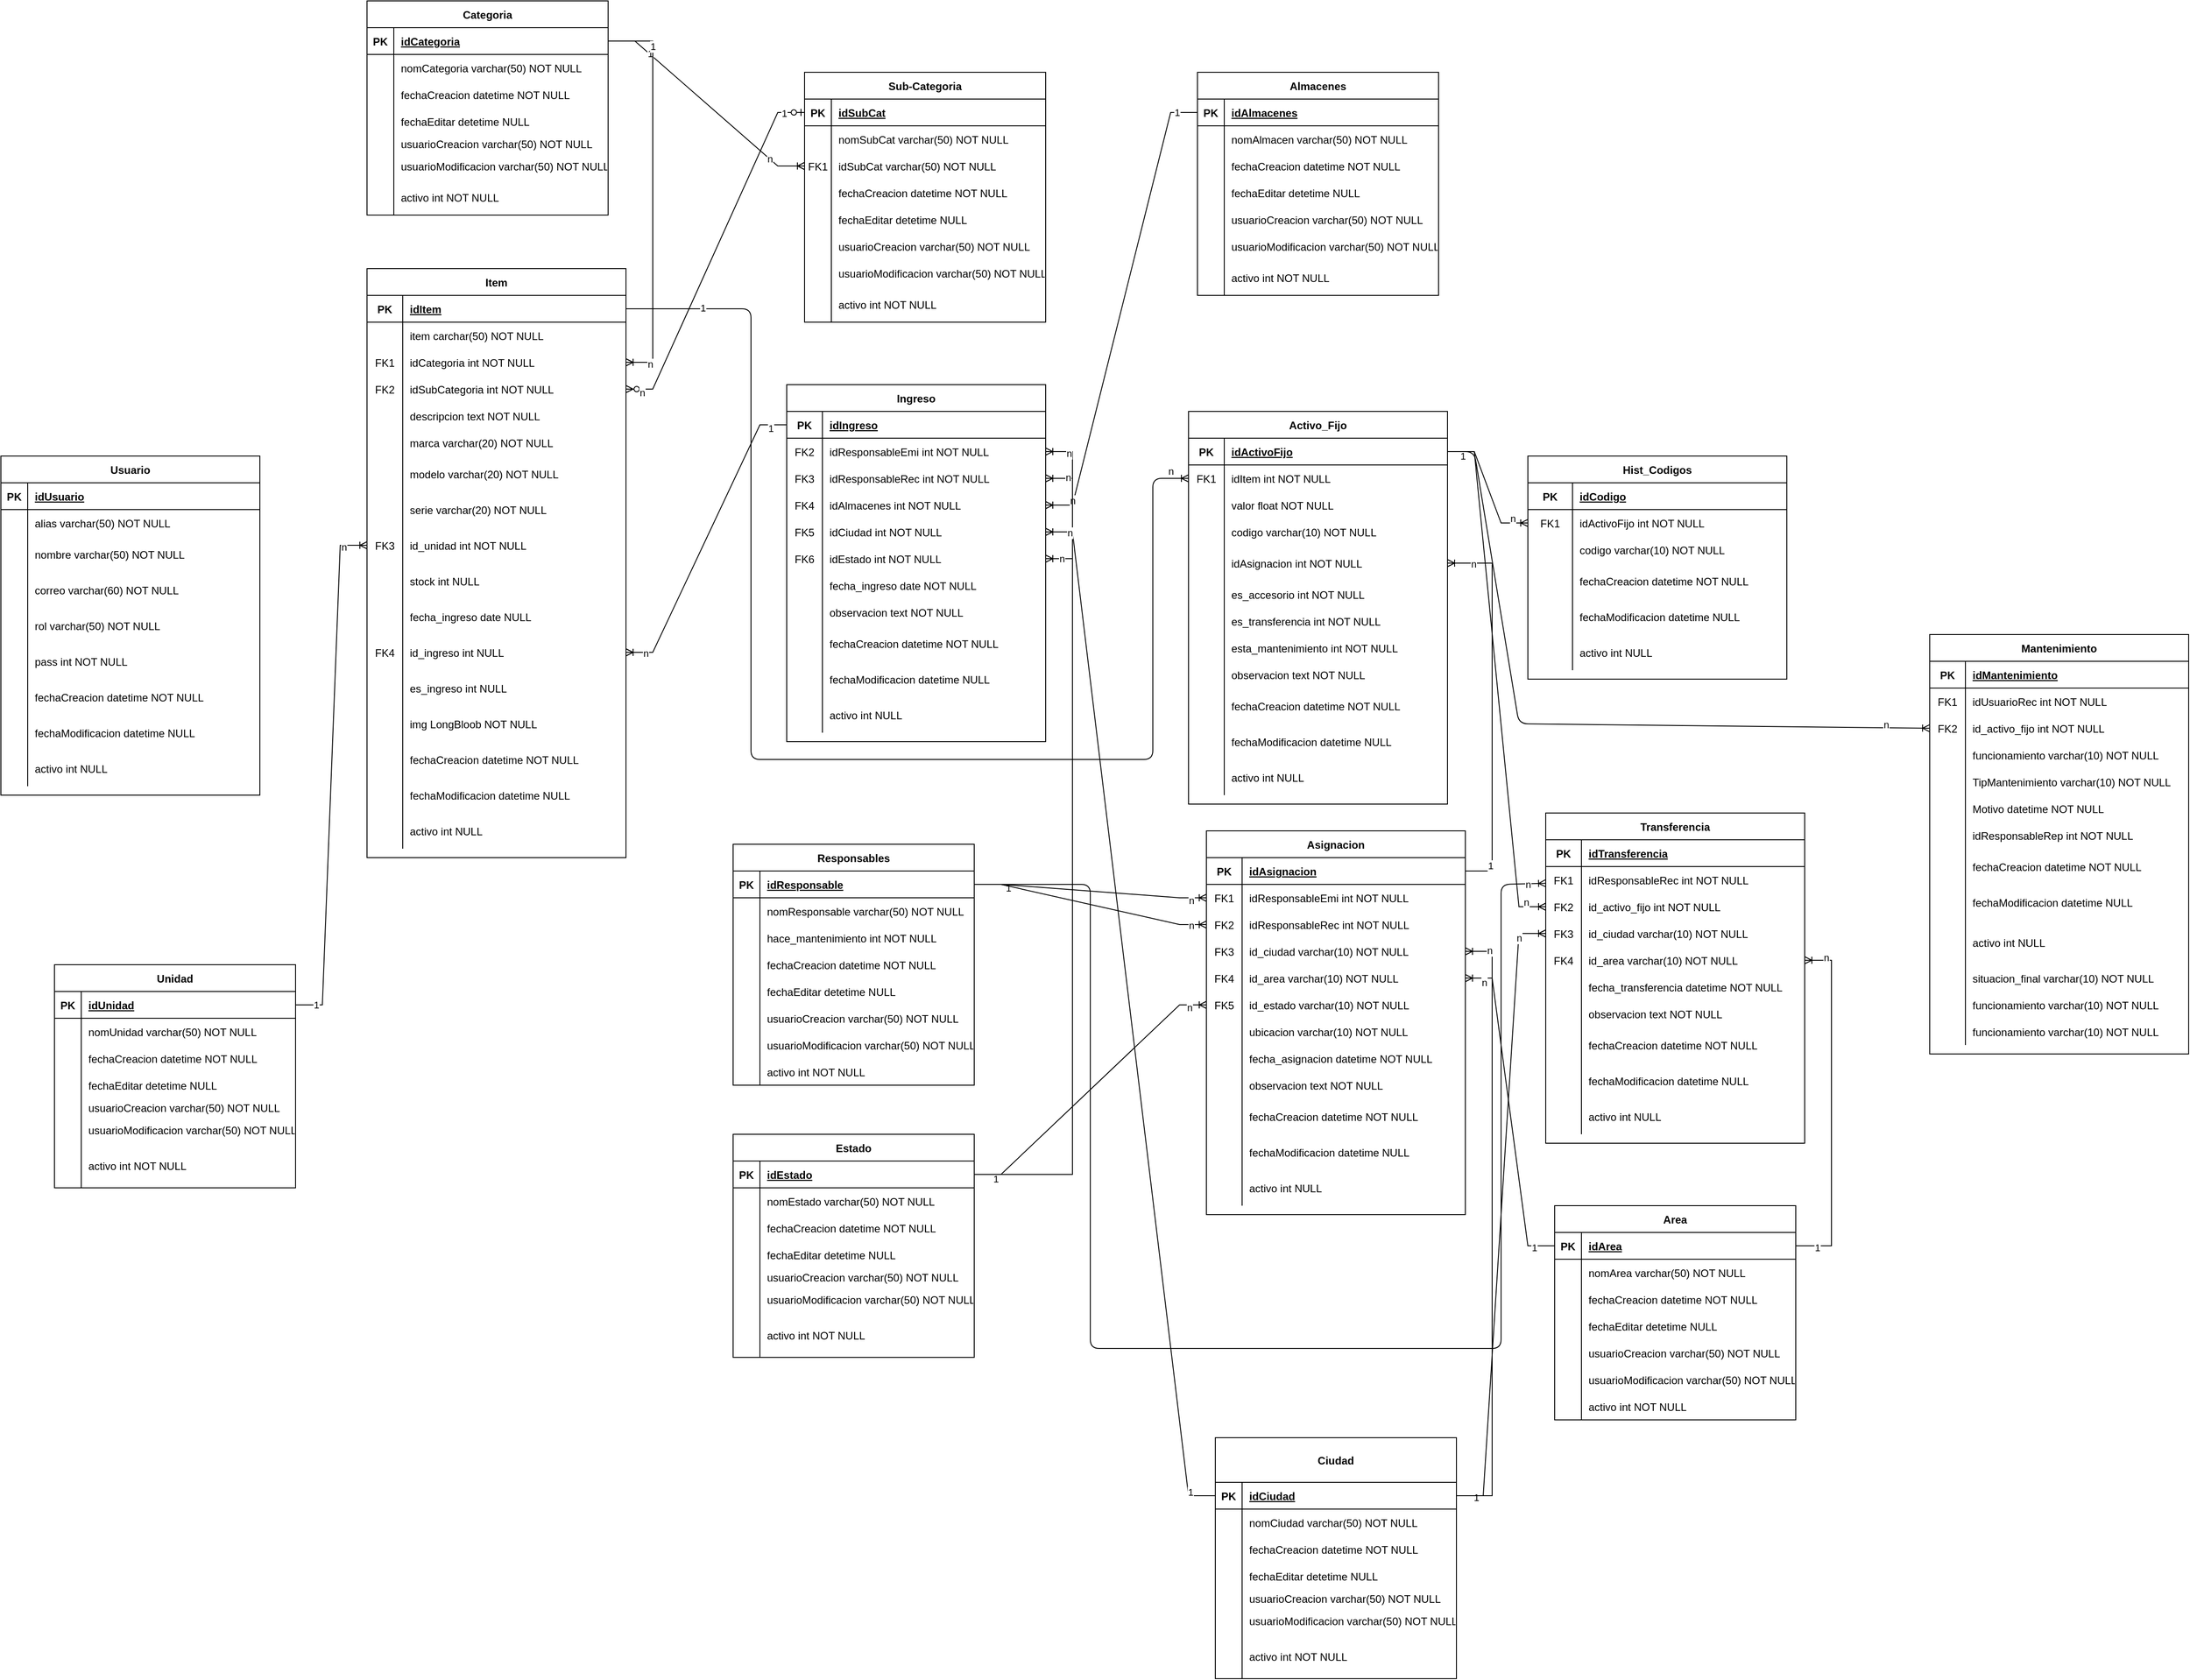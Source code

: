 <mxfile version="21.0.6" type="github">
  <diagram id="R2lEEEUBdFMjLlhIrx00" name="Page-1">
    <mxGraphModel dx="1272" dy="3021" grid="1" gridSize="10" guides="1" tooltips="1" connect="1" arrows="1" fold="1" page="1" pageScale="1" pageWidth="850" pageHeight="1100" math="0" shadow="0" extFonts="Permanent Marker^https://fonts.googleapis.com/css?family=Permanent+Marker">
      <root>
        <mxCell id="0" />
        <mxCell id="1" parent="0" />
        <mxCell id="Ay4VVCzDf1HynpV6Gv1S-1" value="Area" style="shape=table;startSize=30;container=1;collapsible=1;childLayout=tableLayout;fixedRows=1;rowLines=0;fontStyle=1;align=center;resizeLast=1;" parent="1" vertex="1">
          <mxGeometry x="2250" y="180" width="270" height="240" as="geometry">
            <mxRectangle x="120" y="120" width="180" height="30" as="alternateBounds" />
          </mxGeometry>
        </mxCell>
        <mxCell id="Ay4VVCzDf1HynpV6Gv1S-2" value="" style="shape=partialRectangle;collapsible=0;dropTarget=0;pointerEvents=0;fillColor=none;points=[[0,0.5],[1,0.5]];portConstraint=eastwest;top=0;left=0;right=0;bottom=1;" parent="Ay4VVCzDf1HynpV6Gv1S-1" vertex="1">
          <mxGeometry y="30" width="270" height="30" as="geometry" />
        </mxCell>
        <mxCell id="Ay4VVCzDf1HynpV6Gv1S-3" value="PK" style="shape=partialRectangle;overflow=hidden;connectable=0;fillColor=none;top=0;left=0;bottom=0;right=0;fontStyle=1;" parent="Ay4VVCzDf1HynpV6Gv1S-2" vertex="1">
          <mxGeometry width="30" height="30" as="geometry">
            <mxRectangle width="30" height="30" as="alternateBounds" />
          </mxGeometry>
        </mxCell>
        <mxCell id="Ay4VVCzDf1HynpV6Gv1S-4" value="idArea" style="shape=partialRectangle;overflow=hidden;connectable=0;fillColor=none;top=0;left=0;bottom=0;right=0;align=left;spacingLeft=6;fontStyle=5;" parent="Ay4VVCzDf1HynpV6Gv1S-2" vertex="1">
          <mxGeometry x="30" width="240" height="30" as="geometry">
            <mxRectangle width="240" height="30" as="alternateBounds" />
          </mxGeometry>
        </mxCell>
        <mxCell id="Ay4VVCzDf1HynpV6Gv1S-5" value="" style="shape=partialRectangle;collapsible=0;dropTarget=0;pointerEvents=0;fillColor=none;points=[[0,0.5],[1,0.5]];portConstraint=eastwest;top=0;left=0;right=0;bottom=0;" parent="Ay4VVCzDf1HynpV6Gv1S-1" vertex="1">
          <mxGeometry y="60" width="270" height="30" as="geometry" />
        </mxCell>
        <mxCell id="Ay4VVCzDf1HynpV6Gv1S-6" value="" style="shape=partialRectangle;overflow=hidden;connectable=0;fillColor=none;top=0;left=0;bottom=0;right=0;" parent="Ay4VVCzDf1HynpV6Gv1S-5" vertex="1">
          <mxGeometry width="30" height="30" as="geometry">
            <mxRectangle width="30" height="30" as="alternateBounds" />
          </mxGeometry>
        </mxCell>
        <mxCell id="Ay4VVCzDf1HynpV6Gv1S-7" value="nomArea varchar(50) NOT NULL" style="shape=partialRectangle;overflow=hidden;connectable=0;fillColor=none;top=0;left=0;bottom=0;right=0;align=left;spacingLeft=6;" parent="Ay4VVCzDf1HynpV6Gv1S-5" vertex="1">
          <mxGeometry x="30" width="240" height="30" as="geometry">
            <mxRectangle width="240" height="30" as="alternateBounds" />
          </mxGeometry>
        </mxCell>
        <mxCell id="Ay4VVCzDf1HynpV6Gv1S-8" value="" style="shape=partialRectangle;collapsible=0;dropTarget=0;pointerEvents=0;fillColor=none;points=[[0,0.5],[1,0.5]];portConstraint=eastwest;top=0;left=0;right=0;bottom=0;" parent="Ay4VVCzDf1HynpV6Gv1S-1" vertex="1">
          <mxGeometry y="90" width="270" height="30" as="geometry" />
        </mxCell>
        <mxCell id="Ay4VVCzDf1HynpV6Gv1S-9" value="" style="shape=partialRectangle;overflow=hidden;connectable=0;fillColor=none;top=0;left=0;bottom=0;right=0;" parent="Ay4VVCzDf1HynpV6Gv1S-8" vertex="1">
          <mxGeometry width="30" height="30" as="geometry">
            <mxRectangle width="30" height="30" as="alternateBounds" />
          </mxGeometry>
        </mxCell>
        <mxCell id="Ay4VVCzDf1HynpV6Gv1S-10" value="fechaCreacion datetime NOT NULL" style="shape=partialRectangle;overflow=hidden;connectable=0;fillColor=none;top=0;left=0;bottom=0;right=0;align=left;spacingLeft=6;" parent="Ay4VVCzDf1HynpV6Gv1S-8" vertex="1">
          <mxGeometry x="30" width="240" height="30" as="geometry">
            <mxRectangle width="240" height="30" as="alternateBounds" />
          </mxGeometry>
        </mxCell>
        <mxCell id="Ay4VVCzDf1HynpV6Gv1S-11" value="" style="shape=partialRectangle;collapsible=0;dropTarget=0;pointerEvents=0;fillColor=none;points=[[0,0.5],[1,0.5]];portConstraint=eastwest;top=0;left=0;right=0;bottom=0;" parent="Ay4VVCzDf1HynpV6Gv1S-1" vertex="1">
          <mxGeometry y="120" width="270" height="30" as="geometry" />
        </mxCell>
        <mxCell id="Ay4VVCzDf1HynpV6Gv1S-12" value="" style="shape=partialRectangle;overflow=hidden;connectable=0;fillColor=none;top=0;left=0;bottom=0;right=0;" parent="Ay4VVCzDf1HynpV6Gv1S-11" vertex="1">
          <mxGeometry width="30" height="30" as="geometry">
            <mxRectangle width="30" height="30" as="alternateBounds" />
          </mxGeometry>
        </mxCell>
        <mxCell id="Ay4VVCzDf1HynpV6Gv1S-13" value="fechaEditar detetime NULL" style="shape=partialRectangle;overflow=hidden;connectable=0;fillColor=none;top=0;left=0;bottom=0;right=0;align=left;spacingLeft=6;" parent="Ay4VVCzDf1HynpV6Gv1S-11" vertex="1">
          <mxGeometry x="30" width="240" height="30" as="geometry">
            <mxRectangle width="240" height="30" as="alternateBounds" />
          </mxGeometry>
        </mxCell>
        <mxCell id="Ay4VVCzDf1HynpV6Gv1S-14" value="" style="shape=partialRectangle;collapsible=0;dropTarget=0;pointerEvents=0;fillColor=none;points=[[0,0.5],[1,0.5]];portConstraint=eastwest;top=0;left=0;right=0;bottom=0;" parent="Ay4VVCzDf1HynpV6Gv1S-1" vertex="1">
          <mxGeometry y="150" width="270" height="30" as="geometry" />
        </mxCell>
        <mxCell id="Ay4VVCzDf1HynpV6Gv1S-15" value="" style="shape=partialRectangle;overflow=hidden;connectable=0;fillColor=none;top=0;left=0;bottom=0;right=0;" parent="Ay4VVCzDf1HynpV6Gv1S-14" vertex="1">
          <mxGeometry width="30" height="30" as="geometry">
            <mxRectangle width="30" height="30" as="alternateBounds" />
          </mxGeometry>
        </mxCell>
        <mxCell id="Ay4VVCzDf1HynpV6Gv1S-16" value="usuarioCreacion varchar(50) NOT NULL" style="shape=partialRectangle;overflow=hidden;connectable=0;fillColor=none;top=0;left=0;bottom=0;right=0;align=left;spacingLeft=6;" parent="Ay4VVCzDf1HynpV6Gv1S-14" vertex="1">
          <mxGeometry x="30" width="240" height="30" as="geometry">
            <mxRectangle width="240" height="30" as="alternateBounds" />
          </mxGeometry>
        </mxCell>
        <mxCell id="Ay4VVCzDf1HynpV6Gv1S-216" value="" style="shape=partialRectangle;collapsible=0;dropTarget=0;pointerEvents=0;fillColor=none;points=[[0,0.5],[1,0.5]];portConstraint=eastwest;top=0;left=0;right=0;bottom=0;" parent="Ay4VVCzDf1HynpV6Gv1S-1" vertex="1">
          <mxGeometry y="180" width="270" height="30" as="geometry" />
        </mxCell>
        <mxCell id="Ay4VVCzDf1HynpV6Gv1S-217" value="" style="shape=partialRectangle;overflow=hidden;connectable=0;fillColor=none;top=0;left=0;bottom=0;right=0;" parent="Ay4VVCzDf1HynpV6Gv1S-216" vertex="1">
          <mxGeometry width="30" height="30" as="geometry">
            <mxRectangle width="30" height="30" as="alternateBounds" />
          </mxGeometry>
        </mxCell>
        <mxCell id="Ay4VVCzDf1HynpV6Gv1S-218" value="usuarioModificacion varchar(50) NOT NULL" style="shape=partialRectangle;overflow=hidden;connectable=0;fillColor=none;top=0;left=0;bottom=0;right=0;align=left;spacingLeft=6;" parent="Ay4VVCzDf1HynpV6Gv1S-216" vertex="1">
          <mxGeometry x="30" width="240" height="30" as="geometry">
            <mxRectangle width="240" height="30" as="alternateBounds" />
          </mxGeometry>
        </mxCell>
        <mxCell id="Ay4VVCzDf1HynpV6Gv1S-17" value="" style="shape=partialRectangle;collapsible=0;dropTarget=0;pointerEvents=0;fillColor=none;points=[[0,0.5],[1,0.5]];portConstraint=eastwest;top=0;left=0;right=0;bottom=0;" parent="Ay4VVCzDf1HynpV6Gv1S-1" vertex="1">
          <mxGeometry y="210" width="270" height="30" as="geometry" />
        </mxCell>
        <mxCell id="Ay4VVCzDf1HynpV6Gv1S-18" value="" style="shape=partialRectangle;overflow=hidden;connectable=0;fillColor=none;top=0;left=0;bottom=0;right=0;" parent="Ay4VVCzDf1HynpV6Gv1S-17" vertex="1">
          <mxGeometry width="30" height="30" as="geometry">
            <mxRectangle width="30" height="30" as="alternateBounds" />
          </mxGeometry>
        </mxCell>
        <mxCell id="Ay4VVCzDf1HynpV6Gv1S-19" value="activo int NOT NULL" style="shape=partialRectangle;overflow=hidden;connectable=0;fillColor=none;top=0;left=0;bottom=0;right=0;align=left;spacingLeft=6;" parent="Ay4VVCzDf1HynpV6Gv1S-17" vertex="1">
          <mxGeometry x="30" width="240" height="30" as="geometry">
            <mxRectangle width="240" height="30" as="alternateBounds" />
          </mxGeometry>
        </mxCell>
        <mxCell id="Ay4VVCzDf1HynpV6Gv1S-108" value="Categoria" style="shape=table;startSize=30;container=1;collapsible=1;childLayout=tableLayout;fixedRows=1;rowLines=0;fontStyle=1;align=center;resizeLast=1;" parent="1" vertex="1">
          <mxGeometry x="920" y="-1170" width="270" height="240" as="geometry">
            <mxRectangle x="120" y="120" width="180" height="30" as="alternateBounds" />
          </mxGeometry>
        </mxCell>
        <mxCell id="Ay4VVCzDf1HynpV6Gv1S-109" value="" style="shape=partialRectangle;collapsible=0;dropTarget=0;pointerEvents=0;fillColor=none;points=[[0,0.5],[1,0.5]];portConstraint=eastwest;top=0;left=0;right=0;bottom=1;" parent="Ay4VVCzDf1HynpV6Gv1S-108" vertex="1">
          <mxGeometry y="30" width="270" height="30" as="geometry" />
        </mxCell>
        <mxCell id="Ay4VVCzDf1HynpV6Gv1S-110" value="PK" style="shape=partialRectangle;overflow=hidden;connectable=0;fillColor=none;top=0;left=0;bottom=0;right=0;fontStyle=1;" parent="Ay4VVCzDf1HynpV6Gv1S-109" vertex="1">
          <mxGeometry width="30" height="30" as="geometry">
            <mxRectangle width="30" height="30" as="alternateBounds" />
          </mxGeometry>
        </mxCell>
        <mxCell id="Ay4VVCzDf1HynpV6Gv1S-111" value="idCategoria" style="shape=partialRectangle;overflow=hidden;connectable=0;fillColor=none;top=0;left=0;bottom=0;right=0;align=left;spacingLeft=6;fontStyle=5;" parent="Ay4VVCzDf1HynpV6Gv1S-109" vertex="1">
          <mxGeometry x="30" width="240" height="30" as="geometry">
            <mxRectangle width="240" height="30" as="alternateBounds" />
          </mxGeometry>
        </mxCell>
        <mxCell id="Ay4VVCzDf1HynpV6Gv1S-112" value="" style="shape=partialRectangle;collapsible=0;dropTarget=0;pointerEvents=0;fillColor=none;points=[[0,0.5],[1,0.5]];portConstraint=eastwest;top=0;left=0;right=0;bottom=0;" parent="Ay4VVCzDf1HynpV6Gv1S-108" vertex="1">
          <mxGeometry y="60" width="270" height="30" as="geometry" />
        </mxCell>
        <mxCell id="Ay4VVCzDf1HynpV6Gv1S-113" value="" style="shape=partialRectangle;overflow=hidden;connectable=0;fillColor=none;top=0;left=0;bottom=0;right=0;" parent="Ay4VVCzDf1HynpV6Gv1S-112" vertex="1">
          <mxGeometry width="30" height="30" as="geometry">
            <mxRectangle width="30" height="30" as="alternateBounds" />
          </mxGeometry>
        </mxCell>
        <mxCell id="Ay4VVCzDf1HynpV6Gv1S-114" value="nomCategoria varchar(50) NOT NULL" style="shape=partialRectangle;overflow=hidden;connectable=0;fillColor=none;top=0;left=0;bottom=0;right=0;align=left;spacingLeft=6;" parent="Ay4VVCzDf1HynpV6Gv1S-112" vertex="1">
          <mxGeometry x="30" width="240" height="30" as="geometry">
            <mxRectangle width="240" height="30" as="alternateBounds" />
          </mxGeometry>
        </mxCell>
        <mxCell id="Ay4VVCzDf1HynpV6Gv1S-115" value="" style="shape=partialRectangle;collapsible=0;dropTarget=0;pointerEvents=0;fillColor=none;points=[[0,0.5],[1,0.5]];portConstraint=eastwest;top=0;left=0;right=0;bottom=0;" parent="Ay4VVCzDf1HynpV6Gv1S-108" vertex="1">
          <mxGeometry y="90" width="270" height="30" as="geometry" />
        </mxCell>
        <mxCell id="Ay4VVCzDf1HynpV6Gv1S-116" value="" style="shape=partialRectangle;overflow=hidden;connectable=0;fillColor=none;top=0;left=0;bottom=0;right=0;" parent="Ay4VVCzDf1HynpV6Gv1S-115" vertex="1">
          <mxGeometry width="30" height="30" as="geometry">
            <mxRectangle width="30" height="30" as="alternateBounds" />
          </mxGeometry>
        </mxCell>
        <mxCell id="Ay4VVCzDf1HynpV6Gv1S-117" value="fechaCreacion datetime NOT NULL" style="shape=partialRectangle;overflow=hidden;connectable=0;fillColor=none;top=0;left=0;bottom=0;right=0;align=left;spacingLeft=6;" parent="Ay4VVCzDf1HynpV6Gv1S-115" vertex="1">
          <mxGeometry x="30" width="240" height="30" as="geometry">
            <mxRectangle width="240" height="30" as="alternateBounds" />
          </mxGeometry>
        </mxCell>
        <mxCell id="Ay4VVCzDf1HynpV6Gv1S-118" value="" style="shape=partialRectangle;collapsible=0;dropTarget=0;pointerEvents=0;fillColor=none;points=[[0,0.5],[1,0.5]];portConstraint=eastwest;top=0;left=0;right=0;bottom=0;" parent="Ay4VVCzDf1HynpV6Gv1S-108" vertex="1">
          <mxGeometry y="120" width="270" height="30" as="geometry" />
        </mxCell>
        <mxCell id="Ay4VVCzDf1HynpV6Gv1S-119" value="" style="shape=partialRectangle;overflow=hidden;connectable=0;fillColor=none;top=0;left=0;bottom=0;right=0;" parent="Ay4VVCzDf1HynpV6Gv1S-118" vertex="1">
          <mxGeometry width="30" height="30" as="geometry">
            <mxRectangle width="30" height="30" as="alternateBounds" />
          </mxGeometry>
        </mxCell>
        <mxCell id="Ay4VVCzDf1HynpV6Gv1S-120" value="fechaEditar detetime NULL" style="shape=partialRectangle;overflow=hidden;connectable=0;fillColor=none;top=0;left=0;bottom=0;right=0;align=left;spacingLeft=6;" parent="Ay4VVCzDf1HynpV6Gv1S-118" vertex="1">
          <mxGeometry x="30" width="240" height="30" as="geometry">
            <mxRectangle width="240" height="30" as="alternateBounds" />
          </mxGeometry>
        </mxCell>
        <mxCell id="Ay4VVCzDf1HynpV6Gv1S-121" value="" style="shape=partialRectangle;collapsible=0;dropTarget=0;pointerEvents=0;fillColor=none;points=[[0,0.5],[1,0.5]];portConstraint=eastwest;top=0;left=0;right=0;bottom=0;" parent="Ay4VVCzDf1HynpV6Gv1S-108" vertex="1">
          <mxGeometry y="150" width="270" height="20" as="geometry" />
        </mxCell>
        <mxCell id="Ay4VVCzDf1HynpV6Gv1S-122" value="" style="shape=partialRectangle;overflow=hidden;connectable=0;fillColor=none;top=0;left=0;bottom=0;right=0;" parent="Ay4VVCzDf1HynpV6Gv1S-121" vertex="1">
          <mxGeometry width="30" height="20" as="geometry">
            <mxRectangle width="30" height="20" as="alternateBounds" />
          </mxGeometry>
        </mxCell>
        <mxCell id="Ay4VVCzDf1HynpV6Gv1S-123" value="usuarioCreacion varchar(50) NOT NULL" style="shape=partialRectangle;overflow=hidden;connectable=0;fillColor=none;top=0;left=0;bottom=0;right=0;align=left;spacingLeft=6;" parent="Ay4VVCzDf1HynpV6Gv1S-121" vertex="1">
          <mxGeometry x="30" width="240" height="20" as="geometry">
            <mxRectangle width="240" height="20" as="alternateBounds" />
          </mxGeometry>
        </mxCell>
        <mxCell id="Ay4VVCzDf1HynpV6Gv1S-219" value="" style="shape=partialRectangle;collapsible=0;dropTarget=0;pointerEvents=0;fillColor=none;points=[[0,0.5],[1,0.5]];portConstraint=eastwest;top=0;left=0;right=0;bottom=0;" parent="Ay4VVCzDf1HynpV6Gv1S-108" vertex="1">
          <mxGeometry y="170" width="270" height="30" as="geometry" />
        </mxCell>
        <mxCell id="Ay4VVCzDf1HynpV6Gv1S-220" value="" style="shape=partialRectangle;overflow=hidden;connectable=0;fillColor=none;top=0;left=0;bottom=0;right=0;" parent="Ay4VVCzDf1HynpV6Gv1S-219" vertex="1">
          <mxGeometry width="30" height="30" as="geometry">
            <mxRectangle width="30" height="30" as="alternateBounds" />
          </mxGeometry>
        </mxCell>
        <mxCell id="Ay4VVCzDf1HynpV6Gv1S-221" value="usuarioModificacion varchar(50) NOT NULL" style="shape=partialRectangle;overflow=hidden;connectable=0;fillColor=none;top=0;left=0;bottom=0;right=0;align=left;spacingLeft=6;" parent="Ay4VVCzDf1HynpV6Gv1S-219" vertex="1">
          <mxGeometry x="30" width="240" height="30" as="geometry">
            <mxRectangle width="240" height="30" as="alternateBounds" />
          </mxGeometry>
        </mxCell>
        <mxCell id="Ay4VVCzDf1HynpV6Gv1S-124" value="" style="shape=partialRectangle;collapsible=0;dropTarget=0;pointerEvents=0;fillColor=none;points=[[0,0.5],[1,0.5]];portConstraint=eastwest;top=0;left=0;right=0;bottom=0;" parent="Ay4VVCzDf1HynpV6Gv1S-108" vertex="1">
          <mxGeometry y="200" width="270" height="40" as="geometry" />
        </mxCell>
        <mxCell id="Ay4VVCzDf1HynpV6Gv1S-125" value="" style="shape=partialRectangle;overflow=hidden;connectable=0;fillColor=none;top=0;left=0;bottom=0;right=0;" parent="Ay4VVCzDf1HynpV6Gv1S-124" vertex="1">
          <mxGeometry width="30" height="40" as="geometry">
            <mxRectangle width="30" height="40" as="alternateBounds" />
          </mxGeometry>
        </mxCell>
        <mxCell id="Ay4VVCzDf1HynpV6Gv1S-126" value="activo int NOT NULL" style="shape=partialRectangle;overflow=hidden;connectable=0;fillColor=none;top=0;left=0;bottom=0;right=0;align=left;spacingLeft=6;" parent="Ay4VVCzDf1HynpV6Gv1S-124" vertex="1">
          <mxGeometry x="30" width="240" height="40" as="geometry">
            <mxRectangle width="240" height="40" as="alternateBounds" />
          </mxGeometry>
        </mxCell>
        <mxCell id="Ay4VVCzDf1HynpV6Gv1S-130" value="Sub-Categoria" style="shape=table;startSize=30;container=1;collapsible=1;childLayout=tableLayout;fixedRows=1;rowLines=0;fontStyle=1;align=center;resizeLast=1;" parent="1" vertex="1">
          <mxGeometry x="1410" y="-1090" width="270" height="280" as="geometry">
            <mxRectangle x="120" y="120" width="180" height="30" as="alternateBounds" />
          </mxGeometry>
        </mxCell>
        <mxCell id="Ay4VVCzDf1HynpV6Gv1S-131" value="" style="shape=partialRectangle;collapsible=0;dropTarget=0;pointerEvents=0;fillColor=none;points=[[0,0.5],[1,0.5]];portConstraint=eastwest;top=0;left=0;right=0;bottom=1;" parent="Ay4VVCzDf1HynpV6Gv1S-130" vertex="1">
          <mxGeometry y="30" width="270" height="30" as="geometry" />
        </mxCell>
        <mxCell id="Ay4VVCzDf1HynpV6Gv1S-132" value="PK" style="shape=partialRectangle;overflow=hidden;connectable=0;fillColor=none;top=0;left=0;bottom=0;right=0;fontStyle=1;" parent="Ay4VVCzDf1HynpV6Gv1S-131" vertex="1">
          <mxGeometry width="30" height="30" as="geometry">
            <mxRectangle width="30" height="30" as="alternateBounds" />
          </mxGeometry>
        </mxCell>
        <mxCell id="Ay4VVCzDf1HynpV6Gv1S-133" value="idSubCat" style="shape=partialRectangle;overflow=hidden;connectable=0;fillColor=none;top=0;left=0;bottom=0;right=0;align=left;spacingLeft=6;fontStyle=5;" parent="Ay4VVCzDf1HynpV6Gv1S-131" vertex="1">
          <mxGeometry x="30" width="240" height="30" as="geometry">
            <mxRectangle width="240" height="30" as="alternateBounds" />
          </mxGeometry>
        </mxCell>
        <mxCell id="Ay4VVCzDf1HynpV6Gv1S-134" value="" style="shape=partialRectangle;collapsible=0;dropTarget=0;pointerEvents=0;fillColor=none;points=[[0,0.5],[1,0.5]];portConstraint=eastwest;top=0;left=0;right=0;bottom=0;" parent="Ay4VVCzDf1HynpV6Gv1S-130" vertex="1">
          <mxGeometry y="60" width="270" height="30" as="geometry" />
        </mxCell>
        <mxCell id="Ay4VVCzDf1HynpV6Gv1S-135" value="" style="shape=partialRectangle;overflow=hidden;connectable=0;fillColor=none;top=0;left=0;bottom=0;right=0;" parent="Ay4VVCzDf1HynpV6Gv1S-134" vertex="1">
          <mxGeometry width="30" height="30" as="geometry">
            <mxRectangle width="30" height="30" as="alternateBounds" />
          </mxGeometry>
        </mxCell>
        <mxCell id="Ay4VVCzDf1HynpV6Gv1S-136" value="nomSubCat varchar(50) NOT NULL" style="shape=partialRectangle;overflow=hidden;connectable=0;fillColor=none;top=0;left=0;bottom=0;right=0;align=left;spacingLeft=6;" parent="Ay4VVCzDf1HynpV6Gv1S-134" vertex="1">
          <mxGeometry x="30" width="240" height="30" as="geometry">
            <mxRectangle width="240" height="30" as="alternateBounds" />
          </mxGeometry>
        </mxCell>
        <mxCell id="Ay4VVCzDf1HynpV6Gv1S-149" value="" style="shape=partialRectangle;collapsible=0;dropTarget=0;pointerEvents=0;fillColor=none;points=[[0,0.5],[1,0.5]];portConstraint=eastwest;top=0;left=0;right=0;bottom=0;" parent="Ay4VVCzDf1HynpV6Gv1S-130" vertex="1">
          <mxGeometry y="90" width="270" height="30" as="geometry" />
        </mxCell>
        <mxCell id="Ay4VVCzDf1HynpV6Gv1S-150" value="FK1" style="shape=partialRectangle;overflow=hidden;connectable=0;fillColor=none;top=0;left=0;bottom=0;right=0;" parent="Ay4VVCzDf1HynpV6Gv1S-149" vertex="1">
          <mxGeometry width="30" height="30" as="geometry">
            <mxRectangle width="30" height="30" as="alternateBounds" />
          </mxGeometry>
        </mxCell>
        <mxCell id="Ay4VVCzDf1HynpV6Gv1S-151" value="idSubCat varchar(50) NOT NULL" style="shape=partialRectangle;overflow=hidden;connectable=0;fillColor=none;top=0;left=0;bottom=0;right=0;align=left;spacingLeft=6;" parent="Ay4VVCzDf1HynpV6Gv1S-149" vertex="1">
          <mxGeometry x="30" width="240" height="30" as="geometry">
            <mxRectangle width="240" height="30" as="alternateBounds" />
          </mxGeometry>
        </mxCell>
        <mxCell id="Ay4VVCzDf1HynpV6Gv1S-137" value="" style="shape=partialRectangle;collapsible=0;dropTarget=0;pointerEvents=0;fillColor=none;points=[[0,0.5],[1,0.5]];portConstraint=eastwest;top=0;left=0;right=0;bottom=0;" parent="Ay4VVCzDf1HynpV6Gv1S-130" vertex="1">
          <mxGeometry y="120" width="270" height="30" as="geometry" />
        </mxCell>
        <mxCell id="Ay4VVCzDf1HynpV6Gv1S-138" value="" style="shape=partialRectangle;overflow=hidden;connectable=0;fillColor=none;top=0;left=0;bottom=0;right=0;" parent="Ay4VVCzDf1HynpV6Gv1S-137" vertex="1">
          <mxGeometry width="30" height="30" as="geometry">
            <mxRectangle width="30" height="30" as="alternateBounds" />
          </mxGeometry>
        </mxCell>
        <mxCell id="Ay4VVCzDf1HynpV6Gv1S-139" value="fechaCreacion datetime NOT NULL" style="shape=partialRectangle;overflow=hidden;connectable=0;fillColor=none;top=0;left=0;bottom=0;right=0;align=left;spacingLeft=6;" parent="Ay4VVCzDf1HynpV6Gv1S-137" vertex="1">
          <mxGeometry x="30" width="240" height="30" as="geometry">
            <mxRectangle width="240" height="30" as="alternateBounds" />
          </mxGeometry>
        </mxCell>
        <mxCell id="Ay4VVCzDf1HynpV6Gv1S-140" value="" style="shape=partialRectangle;collapsible=0;dropTarget=0;pointerEvents=0;fillColor=none;points=[[0,0.5],[1,0.5]];portConstraint=eastwest;top=0;left=0;right=0;bottom=0;" parent="Ay4VVCzDf1HynpV6Gv1S-130" vertex="1">
          <mxGeometry y="150" width="270" height="30" as="geometry" />
        </mxCell>
        <mxCell id="Ay4VVCzDf1HynpV6Gv1S-141" value="" style="shape=partialRectangle;overflow=hidden;connectable=0;fillColor=none;top=0;left=0;bottom=0;right=0;" parent="Ay4VVCzDf1HynpV6Gv1S-140" vertex="1">
          <mxGeometry width="30" height="30" as="geometry">
            <mxRectangle width="30" height="30" as="alternateBounds" />
          </mxGeometry>
        </mxCell>
        <mxCell id="Ay4VVCzDf1HynpV6Gv1S-142" value="fechaEditar detetime NULL" style="shape=partialRectangle;overflow=hidden;connectable=0;fillColor=none;top=0;left=0;bottom=0;right=0;align=left;spacingLeft=6;" parent="Ay4VVCzDf1HynpV6Gv1S-140" vertex="1">
          <mxGeometry x="30" width="240" height="30" as="geometry">
            <mxRectangle width="240" height="30" as="alternateBounds" />
          </mxGeometry>
        </mxCell>
        <mxCell id="Ay4VVCzDf1HynpV6Gv1S-143" value="" style="shape=partialRectangle;collapsible=0;dropTarget=0;pointerEvents=0;fillColor=none;points=[[0,0.5],[1,0.5]];portConstraint=eastwest;top=0;left=0;right=0;bottom=0;" parent="Ay4VVCzDf1HynpV6Gv1S-130" vertex="1">
          <mxGeometry y="180" width="270" height="30" as="geometry" />
        </mxCell>
        <mxCell id="Ay4VVCzDf1HynpV6Gv1S-144" value="" style="shape=partialRectangle;overflow=hidden;connectable=0;fillColor=none;top=0;left=0;bottom=0;right=0;" parent="Ay4VVCzDf1HynpV6Gv1S-143" vertex="1">
          <mxGeometry width="30" height="30" as="geometry">
            <mxRectangle width="30" height="30" as="alternateBounds" />
          </mxGeometry>
        </mxCell>
        <mxCell id="Ay4VVCzDf1HynpV6Gv1S-145" value="usuarioCreacion varchar(50) NOT NULL" style="shape=partialRectangle;overflow=hidden;connectable=0;fillColor=none;top=0;left=0;bottom=0;right=0;align=left;spacingLeft=6;" parent="Ay4VVCzDf1HynpV6Gv1S-143" vertex="1">
          <mxGeometry x="30" width="240" height="30" as="geometry">
            <mxRectangle width="240" height="30" as="alternateBounds" />
          </mxGeometry>
        </mxCell>
        <mxCell id="Ay4VVCzDf1HynpV6Gv1S-222" value="" style="shape=partialRectangle;collapsible=0;dropTarget=0;pointerEvents=0;fillColor=none;points=[[0,0.5],[1,0.5]];portConstraint=eastwest;top=0;left=0;right=0;bottom=0;" parent="Ay4VVCzDf1HynpV6Gv1S-130" vertex="1">
          <mxGeometry y="210" width="270" height="30" as="geometry" />
        </mxCell>
        <mxCell id="Ay4VVCzDf1HynpV6Gv1S-223" value="" style="shape=partialRectangle;overflow=hidden;connectable=0;fillColor=none;top=0;left=0;bottom=0;right=0;" parent="Ay4VVCzDf1HynpV6Gv1S-222" vertex="1">
          <mxGeometry width="30" height="30" as="geometry">
            <mxRectangle width="30" height="30" as="alternateBounds" />
          </mxGeometry>
        </mxCell>
        <mxCell id="Ay4VVCzDf1HynpV6Gv1S-224" value="usuarioModificacion varchar(50) NOT NULL" style="shape=partialRectangle;overflow=hidden;connectable=0;fillColor=none;top=0;left=0;bottom=0;right=0;align=left;spacingLeft=6;" parent="Ay4VVCzDf1HynpV6Gv1S-222" vertex="1">
          <mxGeometry x="30" width="240" height="30" as="geometry">
            <mxRectangle width="240" height="30" as="alternateBounds" />
          </mxGeometry>
        </mxCell>
        <mxCell id="Ay4VVCzDf1HynpV6Gv1S-146" value="" style="shape=partialRectangle;collapsible=0;dropTarget=0;pointerEvents=0;fillColor=none;points=[[0,0.5],[1,0.5]];portConstraint=eastwest;top=0;left=0;right=0;bottom=0;" parent="Ay4VVCzDf1HynpV6Gv1S-130" vertex="1">
          <mxGeometry y="240" width="270" height="40" as="geometry" />
        </mxCell>
        <mxCell id="Ay4VVCzDf1HynpV6Gv1S-147" value="" style="shape=partialRectangle;overflow=hidden;connectable=0;fillColor=none;top=0;left=0;bottom=0;right=0;" parent="Ay4VVCzDf1HynpV6Gv1S-146" vertex="1">
          <mxGeometry width="30" height="40" as="geometry">
            <mxRectangle width="30" height="40" as="alternateBounds" />
          </mxGeometry>
        </mxCell>
        <mxCell id="Ay4VVCzDf1HynpV6Gv1S-148" value="activo int NOT NULL" style="shape=partialRectangle;overflow=hidden;connectable=0;fillColor=none;top=0;left=0;bottom=0;right=0;align=left;spacingLeft=6;" parent="Ay4VVCzDf1HynpV6Gv1S-146" vertex="1">
          <mxGeometry x="30" width="240" height="40" as="geometry">
            <mxRectangle width="240" height="40" as="alternateBounds" />
          </mxGeometry>
        </mxCell>
        <mxCell id="Ay4VVCzDf1HynpV6Gv1S-152" value="" style="edgeStyle=entityRelationEdgeStyle;fontSize=12;html=1;endArrow=ERoneToMany;rounded=0;" parent="1" source="Ay4VVCzDf1HynpV6Gv1S-109" target="Ay4VVCzDf1HynpV6Gv1S-149" edge="1">
          <mxGeometry width="100" height="100" relative="1" as="geometry">
            <mxPoint x="910" y="440" as="sourcePoint" />
            <mxPoint x="1010" y="340" as="targetPoint" />
          </mxGeometry>
        </mxCell>
        <mxCell id="BtyKpSTN8wculrOy25qT-136" value="1" style="edgeLabel;html=1;align=center;verticalAlign=middle;resizable=0;points=[];" parent="Ay4VVCzDf1HynpV6Gv1S-152" vertex="1" connectable="0">
          <mxGeometry x="-0.618" y="1" relative="1" as="geometry">
            <mxPoint as="offset" />
          </mxGeometry>
        </mxCell>
        <mxCell id="BtyKpSTN8wculrOy25qT-137" value="n" style="edgeLabel;html=1;align=center;verticalAlign=middle;resizable=0;points=[];" parent="Ay4VVCzDf1HynpV6Gv1S-152" vertex="1" connectable="0">
          <mxGeometry x="0.683" y="-1" relative="1" as="geometry">
            <mxPoint x="1" as="offset" />
          </mxGeometry>
        </mxCell>
        <mxCell id="Ay4VVCzDf1HynpV6Gv1S-153" value="Usuario" style="shape=table;startSize=30;container=1;collapsible=1;childLayout=tableLayout;fixedRows=1;rowLines=0;fontStyle=1;align=center;resizeLast=1;" parent="1" vertex="1">
          <mxGeometry x="510" y="-660" width="290" height="380" as="geometry">
            <mxRectangle x="120" y="120" width="180" height="30" as="alternateBounds" />
          </mxGeometry>
        </mxCell>
        <mxCell id="Ay4VVCzDf1HynpV6Gv1S-154" value="" style="shape=partialRectangle;collapsible=0;dropTarget=0;pointerEvents=0;fillColor=none;points=[[0,0.5],[1,0.5]];portConstraint=eastwest;top=0;left=0;right=0;bottom=1;" parent="Ay4VVCzDf1HynpV6Gv1S-153" vertex="1">
          <mxGeometry y="30" width="290" height="30" as="geometry" />
        </mxCell>
        <mxCell id="Ay4VVCzDf1HynpV6Gv1S-155" value="PK" style="shape=partialRectangle;overflow=hidden;connectable=0;fillColor=none;top=0;left=0;bottom=0;right=0;fontStyle=1;" parent="Ay4VVCzDf1HynpV6Gv1S-154" vertex="1">
          <mxGeometry width="30" height="30" as="geometry">
            <mxRectangle width="30" height="30" as="alternateBounds" />
          </mxGeometry>
        </mxCell>
        <mxCell id="Ay4VVCzDf1HynpV6Gv1S-156" value="idUsuario" style="shape=partialRectangle;overflow=hidden;connectable=0;fillColor=none;top=0;left=0;bottom=0;right=0;align=left;spacingLeft=6;fontStyle=5;" parent="Ay4VVCzDf1HynpV6Gv1S-154" vertex="1">
          <mxGeometry x="30" width="260" height="30" as="geometry">
            <mxRectangle width="260" height="30" as="alternateBounds" />
          </mxGeometry>
        </mxCell>
        <mxCell id="Ay4VVCzDf1HynpV6Gv1S-163" value="" style="shape=partialRectangle;collapsible=0;dropTarget=0;pointerEvents=0;fillColor=none;points=[[0,0.5],[1,0.5]];portConstraint=eastwest;top=0;left=0;right=0;bottom=0;" parent="Ay4VVCzDf1HynpV6Gv1S-153" vertex="1">
          <mxGeometry y="60" width="290" height="30" as="geometry" />
        </mxCell>
        <mxCell id="Ay4VVCzDf1HynpV6Gv1S-164" value="" style="shape=partialRectangle;overflow=hidden;connectable=0;fillColor=none;top=0;left=0;bottom=0;right=0;" parent="Ay4VVCzDf1HynpV6Gv1S-163" vertex="1">
          <mxGeometry width="30" height="30" as="geometry">
            <mxRectangle width="30" height="30" as="alternateBounds" />
          </mxGeometry>
        </mxCell>
        <mxCell id="Ay4VVCzDf1HynpV6Gv1S-165" value="alias varchar(50) NOT NULL" style="shape=partialRectangle;overflow=hidden;connectable=0;fillColor=none;top=0;left=0;bottom=0;right=0;align=left;spacingLeft=6;" parent="Ay4VVCzDf1HynpV6Gv1S-163" vertex="1">
          <mxGeometry x="30" width="260" height="30" as="geometry">
            <mxRectangle width="260" height="30" as="alternateBounds" />
          </mxGeometry>
        </mxCell>
        <mxCell id="Ay4VVCzDf1HynpV6Gv1S-166" value="" style="shape=partialRectangle;collapsible=0;dropTarget=0;pointerEvents=0;fillColor=none;points=[[0,0.5],[1,0.5]];portConstraint=eastwest;top=0;left=0;right=0;bottom=0;" parent="Ay4VVCzDf1HynpV6Gv1S-153" vertex="1">
          <mxGeometry y="90" width="290" height="40" as="geometry" />
        </mxCell>
        <mxCell id="Ay4VVCzDf1HynpV6Gv1S-167" value="" style="shape=partialRectangle;overflow=hidden;connectable=0;fillColor=none;top=0;left=0;bottom=0;right=0;" parent="Ay4VVCzDf1HynpV6Gv1S-166" vertex="1">
          <mxGeometry width="30" height="40" as="geometry">
            <mxRectangle width="30" height="40" as="alternateBounds" />
          </mxGeometry>
        </mxCell>
        <mxCell id="Ay4VVCzDf1HynpV6Gv1S-168" value="nombre varchar(50) NOT NULL" style="shape=partialRectangle;overflow=hidden;connectable=0;fillColor=none;top=0;left=0;bottom=0;right=0;align=left;spacingLeft=6;" parent="Ay4VVCzDf1HynpV6Gv1S-166" vertex="1">
          <mxGeometry x="30" width="260" height="40" as="geometry">
            <mxRectangle width="260" height="40" as="alternateBounds" />
          </mxGeometry>
        </mxCell>
        <mxCell id="Ay4VVCzDf1HynpV6Gv1S-196" value="" style="shape=partialRectangle;collapsible=0;dropTarget=0;pointerEvents=0;fillColor=none;points=[[0,0.5],[1,0.5]];portConstraint=eastwest;top=0;left=0;right=0;bottom=0;" parent="Ay4VVCzDf1HynpV6Gv1S-153" vertex="1">
          <mxGeometry y="130" width="290" height="40" as="geometry" />
        </mxCell>
        <mxCell id="Ay4VVCzDf1HynpV6Gv1S-197" value="" style="shape=partialRectangle;overflow=hidden;connectable=0;fillColor=none;top=0;left=0;bottom=0;right=0;" parent="Ay4VVCzDf1HynpV6Gv1S-196" vertex="1">
          <mxGeometry width="30" height="40" as="geometry">
            <mxRectangle width="30" height="40" as="alternateBounds" />
          </mxGeometry>
        </mxCell>
        <mxCell id="Ay4VVCzDf1HynpV6Gv1S-198" value="correo varchar(60) NOT NULL" style="shape=partialRectangle;overflow=hidden;connectable=0;fillColor=none;top=0;left=0;bottom=0;right=0;align=left;spacingLeft=6;" parent="Ay4VVCzDf1HynpV6Gv1S-196" vertex="1">
          <mxGeometry x="30" width="260" height="40" as="geometry">
            <mxRectangle width="260" height="40" as="alternateBounds" />
          </mxGeometry>
        </mxCell>
        <mxCell id="Ay4VVCzDf1HynpV6Gv1S-209" value="" style="shape=partialRectangle;collapsible=0;dropTarget=0;pointerEvents=0;fillColor=none;points=[[0,0.5],[1,0.5]];portConstraint=eastwest;top=0;left=0;right=0;bottom=0;" parent="Ay4VVCzDf1HynpV6Gv1S-153" vertex="1">
          <mxGeometry y="170" width="290" height="40" as="geometry" />
        </mxCell>
        <mxCell id="Ay4VVCzDf1HynpV6Gv1S-210" value="" style="shape=partialRectangle;overflow=hidden;connectable=0;fillColor=none;top=0;left=0;bottom=0;right=0;" parent="Ay4VVCzDf1HynpV6Gv1S-209" vertex="1">
          <mxGeometry width="30" height="40" as="geometry">
            <mxRectangle width="30" height="40" as="alternateBounds" />
          </mxGeometry>
        </mxCell>
        <mxCell id="Ay4VVCzDf1HynpV6Gv1S-211" value="rol varchar(50) NOT NULL" style="shape=partialRectangle;overflow=hidden;connectable=0;fillColor=none;top=0;left=0;bottom=0;right=0;align=left;spacingLeft=6;" parent="Ay4VVCzDf1HynpV6Gv1S-209" vertex="1">
          <mxGeometry x="30" width="260" height="40" as="geometry">
            <mxRectangle width="260" height="40" as="alternateBounds" />
          </mxGeometry>
        </mxCell>
        <mxCell id="Ay4VVCzDf1HynpV6Gv1S-355" value="" style="shape=partialRectangle;collapsible=0;dropTarget=0;pointerEvents=0;fillColor=none;points=[[0,0.5],[1,0.5]];portConstraint=eastwest;top=0;left=0;right=0;bottom=0;" parent="Ay4VVCzDf1HynpV6Gv1S-153" vertex="1">
          <mxGeometry y="210" width="290" height="40" as="geometry" />
        </mxCell>
        <mxCell id="Ay4VVCzDf1HynpV6Gv1S-356" value="" style="shape=partialRectangle;overflow=hidden;connectable=0;fillColor=none;top=0;left=0;bottom=0;right=0;" parent="Ay4VVCzDf1HynpV6Gv1S-355" vertex="1">
          <mxGeometry width="30" height="40" as="geometry">
            <mxRectangle width="30" height="40" as="alternateBounds" />
          </mxGeometry>
        </mxCell>
        <mxCell id="Ay4VVCzDf1HynpV6Gv1S-357" value="pass int NOT NULL" style="shape=partialRectangle;overflow=hidden;connectable=0;fillColor=none;top=0;left=0;bottom=0;right=0;align=left;spacingLeft=6;" parent="Ay4VVCzDf1HynpV6Gv1S-355" vertex="1">
          <mxGeometry x="30" width="260" height="40" as="geometry">
            <mxRectangle width="260" height="40" as="alternateBounds" />
          </mxGeometry>
        </mxCell>
        <mxCell id="Ay4VVCzDf1HynpV6Gv1S-199" value="" style="shape=partialRectangle;collapsible=0;dropTarget=0;pointerEvents=0;fillColor=none;points=[[0,0.5],[1,0.5]];portConstraint=eastwest;top=0;left=0;right=0;bottom=0;" parent="Ay4VVCzDf1HynpV6Gv1S-153" vertex="1">
          <mxGeometry y="250" width="290" height="40" as="geometry" />
        </mxCell>
        <mxCell id="Ay4VVCzDf1HynpV6Gv1S-200" value="" style="shape=partialRectangle;overflow=hidden;connectable=0;fillColor=none;top=0;left=0;bottom=0;right=0;" parent="Ay4VVCzDf1HynpV6Gv1S-199" vertex="1">
          <mxGeometry width="30" height="40" as="geometry">
            <mxRectangle width="30" height="40" as="alternateBounds" />
          </mxGeometry>
        </mxCell>
        <mxCell id="Ay4VVCzDf1HynpV6Gv1S-201" value="fechaCreacion datetime NOT NULL" style="shape=partialRectangle;overflow=hidden;connectable=0;fillColor=none;top=0;left=0;bottom=0;right=0;align=left;spacingLeft=6;" parent="Ay4VVCzDf1HynpV6Gv1S-199" vertex="1">
          <mxGeometry x="30" width="260" height="40" as="geometry">
            <mxRectangle width="260" height="40" as="alternateBounds" />
          </mxGeometry>
        </mxCell>
        <mxCell id="Ay4VVCzDf1HynpV6Gv1S-202" value="" style="shape=partialRectangle;collapsible=0;dropTarget=0;pointerEvents=0;fillColor=none;points=[[0,0.5],[1,0.5]];portConstraint=eastwest;top=0;left=0;right=0;bottom=0;" parent="Ay4VVCzDf1HynpV6Gv1S-153" vertex="1">
          <mxGeometry y="290" width="290" height="40" as="geometry" />
        </mxCell>
        <mxCell id="Ay4VVCzDf1HynpV6Gv1S-203" value="" style="shape=partialRectangle;overflow=hidden;connectable=0;fillColor=none;top=0;left=0;bottom=0;right=0;" parent="Ay4VVCzDf1HynpV6Gv1S-202" vertex="1">
          <mxGeometry width="30" height="40" as="geometry">
            <mxRectangle width="30" height="40" as="alternateBounds" />
          </mxGeometry>
        </mxCell>
        <mxCell id="Ay4VVCzDf1HynpV6Gv1S-204" value="fechaModificacion datetime NULL" style="shape=partialRectangle;overflow=hidden;connectable=0;fillColor=none;top=0;left=0;bottom=0;right=0;align=left;spacingLeft=6;" parent="Ay4VVCzDf1HynpV6Gv1S-202" vertex="1">
          <mxGeometry x="30" width="260" height="40" as="geometry">
            <mxRectangle width="260" height="40" as="alternateBounds" />
          </mxGeometry>
        </mxCell>
        <mxCell id="Ay4VVCzDf1HynpV6Gv1S-205" value="" style="shape=partialRectangle;collapsible=0;dropTarget=0;pointerEvents=0;fillColor=none;points=[[0,0.5],[1,0.5]];portConstraint=eastwest;top=0;left=0;right=0;bottom=0;" parent="Ay4VVCzDf1HynpV6Gv1S-153" vertex="1">
          <mxGeometry y="330" width="290" height="40" as="geometry" />
        </mxCell>
        <mxCell id="Ay4VVCzDf1HynpV6Gv1S-206" value="" style="shape=partialRectangle;overflow=hidden;connectable=0;fillColor=none;top=0;left=0;bottom=0;right=0;" parent="Ay4VVCzDf1HynpV6Gv1S-205" vertex="1">
          <mxGeometry width="30" height="40" as="geometry">
            <mxRectangle width="30" height="40" as="alternateBounds" />
          </mxGeometry>
        </mxCell>
        <mxCell id="Ay4VVCzDf1HynpV6Gv1S-207" value="activo int NULL" style="shape=partialRectangle;overflow=hidden;connectable=0;fillColor=none;top=0;left=0;bottom=0;right=0;align=left;spacingLeft=6;" parent="Ay4VVCzDf1HynpV6Gv1S-205" vertex="1">
          <mxGeometry x="30" width="260" height="40" as="geometry">
            <mxRectangle width="260" height="40" as="alternateBounds" />
          </mxGeometry>
        </mxCell>
        <mxCell id="Ay4VVCzDf1HynpV6Gv1S-327" value="Ciudad" style="shape=table;startSize=50;container=1;collapsible=1;childLayout=tableLayout;fixedRows=1;rowLines=0;fontStyle=1;align=center;resizeLast=1;" parent="1" vertex="1">
          <mxGeometry x="1870" y="440" width="270" height="270" as="geometry">
            <mxRectangle x="120" y="120" width="180" height="30" as="alternateBounds" />
          </mxGeometry>
        </mxCell>
        <mxCell id="Ay4VVCzDf1HynpV6Gv1S-328" value="" style="shape=partialRectangle;collapsible=0;dropTarget=0;pointerEvents=0;fillColor=none;points=[[0,0.5],[1,0.5]];portConstraint=eastwest;top=0;left=0;right=0;bottom=1;" parent="Ay4VVCzDf1HynpV6Gv1S-327" vertex="1">
          <mxGeometry y="50" width="270" height="30" as="geometry" />
        </mxCell>
        <mxCell id="Ay4VVCzDf1HynpV6Gv1S-329" value="PK" style="shape=partialRectangle;overflow=hidden;connectable=0;fillColor=none;top=0;left=0;bottom=0;right=0;fontStyle=1;" parent="Ay4VVCzDf1HynpV6Gv1S-328" vertex="1">
          <mxGeometry width="30" height="30" as="geometry">
            <mxRectangle width="30" height="30" as="alternateBounds" />
          </mxGeometry>
        </mxCell>
        <mxCell id="Ay4VVCzDf1HynpV6Gv1S-330" value="idCiudad" style="shape=partialRectangle;overflow=hidden;connectable=0;fillColor=none;top=0;left=0;bottom=0;right=0;align=left;spacingLeft=6;fontStyle=5;" parent="Ay4VVCzDf1HynpV6Gv1S-328" vertex="1">
          <mxGeometry x="30" width="240" height="30" as="geometry">
            <mxRectangle width="240" height="30" as="alternateBounds" />
          </mxGeometry>
        </mxCell>
        <mxCell id="Ay4VVCzDf1HynpV6Gv1S-331" value="" style="shape=partialRectangle;collapsible=0;dropTarget=0;pointerEvents=0;fillColor=none;points=[[0,0.5],[1,0.5]];portConstraint=eastwest;top=0;left=0;right=0;bottom=0;" parent="Ay4VVCzDf1HynpV6Gv1S-327" vertex="1">
          <mxGeometry y="80" width="270" height="30" as="geometry" />
        </mxCell>
        <mxCell id="Ay4VVCzDf1HynpV6Gv1S-332" value="" style="shape=partialRectangle;overflow=hidden;connectable=0;fillColor=none;top=0;left=0;bottom=0;right=0;" parent="Ay4VVCzDf1HynpV6Gv1S-331" vertex="1">
          <mxGeometry width="30" height="30" as="geometry">
            <mxRectangle width="30" height="30" as="alternateBounds" />
          </mxGeometry>
        </mxCell>
        <mxCell id="Ay4VVCzDf1HynpV6Gv1S-333" value="nomCiudad varchar(50) NOT NULL" style="shape=partialRectangle;overflow=hidden;connectable=0;fillColor=none;top=0;left=0;bottom=0;right=0;align=left;spacingLeft=6;" parent="Ay4VVCzDf1HynpV6Gv1S-331" vertex="1">
          <mxGeometry x="30" width="240" height="30" as="geometry">
            <mxRectangle width="240" height="30" as="alternateBounds" />
          </mxGeometry>
        </mxCell>
        <mxCell id="Ay4VVCzDf1HynpV6Gv1S-334" value="" style="shape=partialRectangle;collapsible=0;dropTarget=0;pointerEvents=0;fillColor=none;points=[[0,0.5],[1,0.5]];portConstraint=eastwest;top=0;left=0;right=0;bottom=0;" parent="Ay4VVCzDf1HynpV6Gv1S-327" vertex="1">
          <mxGeometry y="110" width="270" height="30" as="geometry" />
        </mxCell>
        <mxCell id="Ay4VVCzDf1HynpV6Gv1S-335" value="" style="shape=partialRectangle;overflow=hidden;connectable=0;fillColor=none;top=0;left=0;bottom=0;right=0;" parent="Ay4VVCzDf1HynpV6Gv1S-334" vertex="1">
          <mxGeometry width="30" height="30" as="geometry">
            <mxRectangle width="30" height="30" as="alternateBounds" />
          </mxGeometry>
        </mxCell>
        <mxCell id="Ay4VVCzDf1HynpV6Gv1S-336" value="fechaCreacion datetime NOT NULL" style="shape=partialRectangle;overflow=hidden;connectable=0;fillColor=none;top=0;left=0;bottom=0;right=0;align=left;spacingLeft=6;" parent="Ay4VVCzDf1HynpV6Gv1S-334" vertex="1">
          <mxGeometry x="30" width="240" height="30" as="geometry">
            <mxRectangle width="240" height="30" as="alternateBounds" />
          </mxGeometry>
        </mxCell>
        <mxCell id="Ay4VVCzDf1HynpV6Gv1S-337" value="" style="shape=partialRectangle;collapsible=0;dropTarget=0;pointerEvents=0;fillColor=none;points=[[0,0.5],[1,0.5]];portConstraint=eastwest;top=0;left=0;right=0;bottom=0;" parent="Ay4VVCzDf1HynpV6Gv1S-327" vertex="1">
          <mxGeometry y="140" width="270" height="30" as="geometry" />
        </mxCell>
        <mxCell id="Ay4VVCzDf1HynpV6Gv1S-338" value="" style="shape=partialRectangle;overflow=hidden;connectable=0;fillColor=none;top=0;left=0;bottom=0;right=0;" parent="Ay4VVCzDf1HynpV6Gv1S-337" vertex="1">
          <mxGeometry width="30" height="30" as="geometry">
            <mxRectangle width="30" height="30" as="alternateBounds" />
          </mxGeometry>
        </mxCell>
        <mxCell id="Ay4VVCzDf1HynpV6Gv1S-339" value="fechaEditar detetime NULL" style="shape=partialRectangle;overflow=hidden;connectable=0;fillColor=none;top=0;left=0;bottom=0;right=0;align=left;spacingLeft=6;" parent="Ay4VVCzDf1HynpV6Gv1S-337" vertex="1">
          <mxGeometry x="30" width="240" height="30" as="geometry">
            <mxRectangle width="240" height="30" as="alternateBounds" />
          </mxGeometry>
        </mxCell>
        <mxCell id="Ay4VVCzDf1HynpV6Gv1S-340" value="" style="shape=partialRectangle;collapsible=0;dropTarget=0;pointerEvents=0;fillColor=none;points=[[0,0.5],[1,0.5]];portConstraint=eastwest;top=0;left=0;right=0;bottom=0;" parent="Ay4VVCzDf1HynpV6Gv1S-327" vertex="1">
          <mxGeometry y="170" width="270" height="20" as="geometry" />
        </mxCell>
        <mxCell id="Ay4VVCzDf1HynpV6Gv1S-341" value="" style="shape=partialRectangle;overflow=hidden;connectable=0;fillColor=none;top=0;left=0;bottom=0;right=0;" parent="Ay4VVCzDf1HynpV6Gv1S-340" vertex="1">
          <mxGeometry width="30" height="20" as="geometry">
            <mxRectangle width="30" height="20" as="alternateBounds" />
          </mxGeometry>
        </mxCell>
        <mxCell id="Ay4VVCzDf1HynpV6Gv1S-342" value="usuarioCreacion varchar(50) NOT NULL" style="shape=partialRectangle;overflow=hidden;connectable=0;fillColor=none;top=0;left=0;bottom=0;right=0;align=left;spacingLeft=6;" parent="Ay4VVCzDf1HynpV6Gv1S-340" vertex="1">
          <mxGeometry x="30" width="240" height="20" as="geometry">
            <mxRectangle width="240" height="20" as="alternateBounds" />
          </mxGeometry>
        </mxCell>
        <mxCell id="Ay4VVCzDf1HynpV6Gv1S-343" value="" style="shape=partialRectangle;collapsible=0;dropTarget=0;pointerEvents=0;fillColor=none;points=[[0,0.5],[1,0.5]];portConstraint=eastwest;top=0;left=0;right=0;bottom=0;" parent="Ay4VVCzDf1HynpV6Gv1S-327" vertex="1">
          <mxGeometry y="190" width="270" height="30" as="geometry" />
        </mxCell>
        <mxCell id="Ay4VVCzDf1HynpV6Gv1S-344" value="" style="shape=partialRectangle;overflow=hidden;connectable=0;fillColor=none;top=0;left=0;bottom=0;right=0;" parent="Ay4VVCzDf1HynpV6Gv1S-343" vertex="1">
          <mxGeometry width="30" height="30" as="geometry">
            <mxRectangle width="30" height="30" as="alternateBounds" />
          </mxGeometry>
        </mxCell>
        <mxCell id="Ay4VVCzDf1HynpV6Gv1S-345" value="usuarioModificacion varchar(50) NOT NULL" style="shape=partialRectangle;overflow=hidden;connectable=0;fillColor=none;top=0;left=0;bottom=0;right=0;align=left;spacingLeft=6;" parent="Ay4VVCzDf1HynpV6Gv1S-343" vertex="1">
          <mxGeometry x="30" width="240" height="30" as="geometry">
            <mxRectangle width="240" height="30" as="alternateBounds" />
          </mxGeometry>
        </mxCell>
        <mxCell id="Ay4VVCzDf1HynpV6Gv1S-346" value="" style="shape=partialRectangle;collapsible=0;dropTarget=0;pointerEvents=0;fillColor=none;points=[[0,0.5],[1,0.5]];portConstraint=eastwest;top=0;left=0;right=0;bottom=0;" parent="Ay4VVCzDf1HynpV6Gv1S-327" vertex="1">
          <mxGeometry y="220" width="270" height="50" as="geometry" />
        </mxCell>
        <mxCell id="Ay4VVCzDf1HynpV6Gv1S-347" value="" style="shape=partialRectangle;overflow=hidden;connectable=0;fillColor=none;top=0;left=0;bottom=0;right=0;" parent="Ay4VVCzDf1HynpV6Gv1S-346" vertex="1">
          <mxGeometry width="30" height="50" as="geometry">
            <mxRectangle width="30" height="50" as="alternateBounds" />
          </mxGeometry>
        </mxCell>
        <mxCell id="Ay4VVCzDf1HynpV6Gv1S-348" value="activo int NOT NULL" style="shape=partialRectangle;overflow=hidden;connectable=0;fillColor=none;top=0;left=0;bottom=0;right=0;align=left;spacingLeft=6;" parent="Ay4VVCzDf1HynpV6Gv1S-346" vertex="1">
          <mxGeometry x="30" width="240" height="50" as="geometry">
            <mxRectangle width="240" height="50" as="alternateBounds" />
          </mxGeometry>
        </mxCell>
        <mxCell id="BtyKpSTN8wculrOy25qT-48" value="Item" style="shape=table;startSize=30;container=1;collapsible=1;childLayout=tableLayout;fixedRows=1;rowLines=0;fontStyle=1;align=center;resizeLast=1;" parent="1" vertex="1">
          <mxGeometry x="920" y="-870" width="290" height="660" as="geometry">
            <mxRectangle x="120" y="120" width="180" height="30" as="alternateBounds" />
          </mxGeometry>
        </mxCell>
        <mxCell id="BtyKpSTN8wculrOy25qT-49" value="" style="shape=partialRectangle;collapsible=0;dropTarget=0;pointerEvents=0;fillColor=none;points=[[0,0.5],[1,0.5]];portConstraint=eastwest;top=0;left=0;right=0;bottom=1;" parent="BtyKpSTN8wculrOy25qT-48" vertex="1">
          <mxGeometry y="30" width="290" height="30" as="geometry" />
        </mxCell>
        <mxCell id="BtyKpSTN8wculrOy25qT-50" value="PK" style="shape=partialRectangle;overflow=hidden;connectable=0;fillColor=none;top=0;left=0;bottom=0;right=0;fontStyle=1;" parent="BtyKpSTN8wculrOy25qT-49" vertex="1">
          <mxGeometry width="40" height="30" as="geometry">
            <mxRectangle width="40" height="30" as="alternateBounds" />
          </mxGeometry>
        </mxCell>
        <mxCell id="BtyKpSTN8wculrOy25qT-51" value="idItem" style="shape=partialRectangle;overflow=hidden;connectable=0;fillColor=none;top=0;left=0;bottom=0;right=0;align=left;spacingLeft=6;fontStyle=5;" parent="BtyKpSTN8wculrOy25qT-49" vertex="1">
          <mxGeometry x="40" width="250" height="30" as="geometry">
            <mxRectangle width="250" height="30" as="alternateBounds" />
          </mxGeometry>
        </mxCell>
        <mxCell id="BtyKpSTN8wculrOy25qT-52" value="" style="shape=partialRectangle;collapsible=0;dropTarget=0;pointerEvents=0;fillColor=none;points=[[0,0.5],[1,0.5]];portConstraint=eastwest;top=0;left=0;right=0;bottom=0;" parent="BtyKpSTN8wculrOy25qT-48" vertex="1">
          <mxGeometry y="60" width="290" height="30" as="geometry" />
        </mxCell>
        <mxCell id="BtyKpSTN8wculrOy25qT-53" value="" style="shape=partialRectangle;overflow=hidden;connectable=0;fillColor=none;top=0;left=0;bottom=0;right=0;" parent="BtyKpSTN8wculrOy25qT-52" vertex="1">
          <mxGeometry width="40" height="30" as="geometry">
            <mxRectangle width="40" height="30" as="alternateBounds" />
          </mxGeometry>
        </mxCell>
        <mxCell id="BtyKpSTN8wculrOy25qT-54" value="item carchar(50) NOT NULL" style="shape=partialRectangle;overflow=hidden;connectable=0;fillColor=none;top=0;left=0;bottom=0;right=0;align=left;spacingLeft=6;" parent="BtyKpSTN8wculrOy25qT-52" vertex="1">
          <mxGeometry x="40" width="250" height="30" as="geometry">
            <mxRectangle width="250" height="30" as="alternateBounds" />
          </mxGeometry>
        </mxCell>
        <mxCell id="BtyKpSTN8wculrOy25qT-141" value="" style="shape=partialRectangle;collapsible=0;dropTarget=0;pointerEvents=0;fillColor=none;points=[[0,0.5],[1,0.5]];portConstraint=eastwest;top=0;left=0;right=0;bottom=0;" parent="BtyKpSTN8wculrOy25qT-48" vertex="1">
          <mxGeometry y="90" width="290" height="30" as="geometry" />
        </mxCell>
        <mxCell id="BtyKpSTN8wculrOy25qT-142" value="FK1" style="shape=partialRectangle;overflow=hidden;connectable=0;fillColor=none;top=0;left=0;bottom=0;right=0;" parent="BtyKpSTN8wculrOy25qT-141" vertex="1">
          <mxGeometry width="40" height="30" as="geometry">
            <mxRectangle width="40" height="30" as="alternateBounds" />
          </mxGeometry>
        </mxCell>
        <mxCell id="BtyKpSTN8wculrOy25qT-143" value="idCategoria int NOT NULL" style="shape=partialRectangle;overflow=hidden;connectable=0;fillColor=none;top=0;left=0;bottom=0;right=0;align=left;spacingLeft=6;" parent="BtyKpSTN8wculrOy25qT-141" vertex="1">
          <mxGeometry x="40" width="250" height="30" as="geometry">
            <mxRectangle width="250" height="30" as="alternateBounds" />
          </mxGeometry>
        </mxCell>
        <mxCell id="BtyKpSTN8wculrOy25qT-138" value="" style="shape=partialRectangle;collapsible=0;dropTarget=0;pointerEvents=0;fillColor=none;points=[[0,0.5],[1,0.5]];portConstraint=eastwest;top=0;left=0;right=0;bottom=0;" parent="BtyKpSTN8wculrOy25qT-48" vertex="1">
          <mxGeometry y="120" width="290" height="30" as="geometry" />
        </mxCell>
        <mxCell id="BtyKpSTN8wculrOy25qT-139" value="FK2" style="shape=partialRectangle;overflow=hidden;connectable=0;fillColor=none;top=0;left=0;bottom=0;right=0;" parent="BtyKpSTN8wculrOy25qT-138" vertex="1">
          <mxGeometry width="40" height="30" as="geometry">
            <mxRectangle width="40" height="30" as="alternateBounds" />
          </mxGeometry>
        </mxCell>
        <mxCell id="BtyKpSTN8wculrOy25qT-140" value="idSubCategoria int NOT NULL" style="shape=partialRectangle;overflow=hidden;connectable=0;fillColor=none;top=0;left=0;bottom=0;right=0;align=left;spacingLeft=6;" parent="BtyKpSTN8wculrOy25qT-138" vertex="1">
          <mxGeometry x="40" width="250" height="30" as="geometry">
            <mxRectangle width="250" height="30" as="alternateBounds" />
          </mxGeometry>
        </mxCell>
        <mxCell id="BtyKpSTN8wculrOy25qT-55" value="" style="shape=partialRectangle;collapsible=0;dropTarget=0;pointerEvents=0;fillColor=none;points=[[0,0.5],[1,0.5]];portConstraint=eastwest;top=0;left=0;right=0;bottom=0;" parent="BtyKpSTN8wculrOy25qT-48" vertex="1">
          <mxGeometry y="150" width="290" height="30" as="geometry" />
        </mxCell>
        <mxCell id="BtyKpSTN8wculrOy25qT-56" value="" style="shape=partialRectangle;overflow=hidden;connectable=0;fillColor=none;top=0;left=0;bottom=0;right=0;" parent="BtyKpSTN8wculrOy25qT-55" vertex="1">
          <mxGeometry width="40" height="30" as="geometry">
            <mxRectangle width="40" height="30" as="alternateBounds" />
          </mxGeometry>
        </mxCell>
        <mxCell id="BtyKpSTN8wculrOy25qT-57" value="descripcion text NOT NULL" style="shape=partialRectangle;overflow=hidden;connectable=0;fillColor=none;top=0;left=0;bottom=0;right=0;align=left;spacingLeft=6;" parent="BtyKpSTN8wculrOy25qT-55" vertex="1">
          <mxGeometry x="40" width="250" height="30" as="geometry">
            <mxRectangle width="250" height="30" as="alternateBounds" />
          </mxGeometry>
        </mxCell>
        <mxCell id="BtyKpSTN8wculrOy25qT-58" value="" style="shape=partialRectangle;collapsible=0;dropTarget=0;pointerEvents=0;fillColor=none;points=[[0,0.5],[1,0.5]];portConstraint=eastwest;top=0;left=0;right=0;bottom=0;" parent="BtyKpSTN8wculrOy25qT-48" vertex="1">
          <mxGeometry y="180" width="290" height="30" as="geometry" />
        </mxCell>
        <mxCell id="BtyKpSTN8wculrOy25qT-59" value="" style="shape=partialRectangle;overflow=hidden;connectable=0;fillColor=none;top=0;left=0;bottom=0;right=0;" parent="BtyKpSTN8wculrOy25qT-58" vertex="1">
          <mxGeometry width="40" height="30" as="geometry">
            <mxRectangle width="40" height="30" as="alternateBounds" />
          </mxGeometry>
        </mxCell>
        <mxCell id="BtyKpSTN8wculrOy25qT-60" value="marca varchar(20) NOT NULL" style="shape=partialRectangle;overflow=hidden;connectable=0;fillColor=none;top=0;left=0;bottom=0;right=0;align=left;spacingLeft=6;" parent="BtyKpSTN8wculrOy25qT-58" vertex="1">
          <mxGeometry x="40" width="250" height="30" as="geometry">
            <mxRectangle width="250" height="30" as="alternateBounds" />
          </mxGeometry>
        </mxCell>
        <mxCell id="BtyKpSTN8wculrOy25qT-61" value="" style="shape=partialRectangle;collapsible=0;dropTarget=0;pointerEvents=0;fillColor=none;points=[[0,0.5],[1,0.5]];portConstraint=eastwest;top=0;left=0;right=0;bottom=0;" parent="BtyKpSTN8wculrOy25qT-48" vertex="1">
          <mxGeometry y="210" width="290" height="40" as="geometry" />
        </mxCell>
        <mxCell id="BtyKpSTN8wculrOy25qT-62" value="" style="shape=partialRectangle;overflow=hidden;connectable=0;fillColor=none;top=0;left=0;bottom=0;right=0;" parent="BtyKpSTN8wculrOy25qT-61" vertex="1">
          <mxGeometry width="40" height="40" as="geometry">
            <mxRectangle width="40" height="40" as="alternateBounds" />
          </mxGeometry>
        </mxCell>
        <mxCell id="BtyKpSTN8wculrOy25qT-63" value="modelo varchar(20) NOT NULL" style="shape=partialRectangle;overflow=hidden;connectable=0;fillColor=none;top=0;left=0;bottom=0;right=0;align=left;spacingLeft=6;" parent="BtyKpSTN8wculrOy25qT-61" vertex="1">
          <mxGeometry x="40" width="250" height="40" as="geometry">
            <mxRectangle width="250" height="40" as="alternateBounds" />
          </mxGeometry>
        </mxCell>
        <mxCell id="BtyKpSTN8wculrOy25qT-64" value="" style="shape=partialRectangle;collapsible=0;dropTarget=0;pointerEvents=0;fillColor=none;points=[[0,0.5],[1,0.5]];portConstraint=eastwest;top=0;left=0;right=0;bottom=0;" parent="BtyKpSTN8wculrOy25qT-48" vertex="1">
          <mxGeometry y="250" width="290" height="40" as="geometry" />
        </mxCell>
        <mxCell id="BtyKpSTN8wculrOy25qT-65" value="" style="shape=partialRectangle;overflow=hidden;connectable=0;fillColor=none;top=0;left=0;bottom=0;right=0;" parent="BtyKpSTN8wculrOy25qT-64" vertex="1">
          <mxGeometry width="40" height="40" as="geometry">
            <mxRectangle width="40" height="40" as="alternateBounds" />
          </mxGeometry>
        </mxCell>
        <mxCell id="BtyKpSTN8wculrOy25qT-66" value="serie varchar(20) NOT NULL" style="shape=partialRectangle;overflow=hidden;connectable=0;fillColor=none;top=0;left=0;bottom=0;right=0;align=left;spacingLeft=6;" parent="BtyKpSTN8wculrOy25qT-64" vertex="1">
          <mxGeometry x="40" width="250" height="40" as="geometry">
            <mxRectangle width="250" height="40" as="alternateBounds" />
          </mxGeometry>
        </mxCell>
        <mxCell id="BtyKpSTN8wculrOy25qT-67" value="" style="shape=partialRectangle;collapsible=0;dropTarget=0;pointerEvents=0;fillColor=none;points=[[0,0.5],[1,0.5]];portConstraint=eastwest;top=0;left=0;right=0;bottom=0;" parent="BtyKpSTN8wculrOy25qT-48" vertex="1">
          <mxGeometry y="290" width="290" height="40" as="geometry" />
        </mxCell>
        <mxCell id="BtyKpSTN8wculrOy25qT-68" value="FK3" style="shape=partialRectangle;overflow=hidden;connectable=0;fillColor=none;top=0;left=0;bottom=0;right=0;" parent="BtyKpSTN8wculrOy25qT-67" vertex="1">
          <mxGeometry width="40" height="40" as="geometry">
            <mxRectangle width="40" height="40" as="alternateBounds" />
          </mxGeometry>
        </mxCell>
        <mxCell id="BtyKpSTN8wculrOy25qT-69" value="id_unidad int NOT NULL" style="shape=partialRectangle;overflow=hidden;connectable=0;fillColor=none;top=0;left=0;bottom=0;right=0;align=left;spacingLeft=6;" parent="BtyKpSTN8wculrOy25qT-67" vertex="1">
          <mxGeometry x="40" width="250" height="40" as="geometry">
            <mxRectangle width="250" height="40" as="alternateBounds" />
          </mxGeometry>
        </mxCell>
        <mxCell id="BtyKpSTN8wculrOy25qT-291" value="" style="shape=partialRectangle;collapsible=0;dropTarget=0;pointerEvents=0;fillColor=none;points=[[0,0.5],[1,0.5]];portConstraint=eastwest;top=0;left=0;right=0;bottom=0;" parent="BtyKpSTN8wculrOy25qT-48" vertex="1">
          <mxGeometry y="330" width="290" height="40" as="geometry" />
        </mxCell>
        <mxCell id="BtyKpSTN8wculrOy25qT-292" value="" style="shape=partialRectangle;overflow=hidden;connectable=0;fillColor=none;top=0;left=0;bottom=0;right=0;" parent="BtyKpSTN8wculrOy25qT-291" vertex="1">
          <mxGeometry width="40" height="40" as="geometry">
            <mxRectangle width="40" height="40" as="alternateBounds" />
          </mxGeometry>
        </mxCell>
        <mxCell id="BtyKpSTN8wculrOy25qT-293" value="stock int NULL" style="shape=partialRectangle;overflow=hidden;connectable=0;fillColor=none;top=0;left=0;bottom=0;right=0;align=left;spacingLeft=6;" parent="BtyKpSTN8wculrOy25qT-291" vertex="1">
          <mxGeometry x="40" width="250" height="40" as="geometry">
            <mxRectangle width="250" height="40" as="alternateBounds" />
          </mxGeometry>
        </mxCell>
        <mxCell id="BtyKpSTN8wculrOy25qT-297" value="" style="shape=partialRectangle;collapsible=0;dropTarget=0;pointerEvents=0;fillColor=none;points=[[0,0.5],[1,0.5]];portConstraint=eastwest;top=0;left=0;right=0;bottom=0;" parent="BtyKpSTN8wculrOy25qT-48" vertex="1">
          <mxGeometry y="370" width="290" height="40" as="geometry" />
        </mxCell>
        <mxCell id="BtyKpSTN8wculrOy25qT-298" value="" style="shape=partialRectangle;overflow=hidden;connectable=0;fillColor=none;top=0;left=0;bottom=0;right=0;" parent="BtyKpSTN8wculrOy25qT-297" vertex="1">
          <mxGeometry width="40" height="40" as="geometry">
            <mxRectangle width="40" height="40" as="alternateBounds" />
          </mxGeometry>
        </mxCell>
        <mxCell id="BtyKpSTN8wculrOy25qT-299" value="fecha_ingreso date NULL" style="shape=partialRectangle;overflow=hidden;connectable=0;fillColor=none;top=0;left=0;bottom=0;right=0;align=left;spacingLeft=6;" parent="BtyKpSTN8wculrOy25qT-297" vertex="1">
          <mxGeometry x="40" width="250" height="40" as="geometry">
            <mxRectangle width="250" height="40" as="alternateBounds" />
          </mxGeometry>
        </mxCell>
        <mxCell id="BtyKpSTN8wculrOy25qT-447" value="" style="shape=partialRectangle;collapsible=0;dropTarget=0;pointerEvents=0;fillColor=none;points=[[0,0.5],[1,0.5]];portConstraint=eastwest;top=0;left=0;right=0;bottom=0;" parent="BtyKpSTN8wculrOy25qT-48" vertex="1">
          <mxGeometry y="410" width="290" height="40" as="geometry" />
        </mxCell>
        <mxCell id="BtyKpSTN8wculrOy25qT-448" value="FK4" style="shape=partialRectangle;overflow=hidden;connectable=0;fillColor=none;top=0;left=0;bottom=0;right=0;" parent="BtyKpSTN8wculrOy25qT-447" vertex="1">
          <mxGeometry width="40" height="40" as="geometry">
            <mxRectangle width="40" height="40" as="alternateBounds" />
          </mxGeometry>
        </mxCell>
        <mxCell id="BtyKpSTN8wculrOy25qT-449" value="id_ingreso int NULL" style="shape=partialRectangle;overflow=hidden;connectable=0;fillColor=none;top=0;left=0;bottom=0;right=0;align=left;spacingLeft=6;" parent="BtyKpSTN8wculrOy25qT-447" vertex="1">
          <mxGeometry x="40" width="250" height="40" as="geometry">
            <mxRectangle width="250" height="40" as="alternateBounds" />
          </mxGeometry>
        </mxCell>
        <mxCell id="BtyKpSTN8wculrOy25qT-300" value="" style="shape=partialRectangle;collapsible=0;dropTarget=0;pointerEvents=0;fillColor=none;points=[[0,0.5],[1,0.5]];portConstraint=eastwest;top=0;left=0;right=0;bottom=0;" parent="BtyKpSTN8wculrOy25qT-48" vertex="1">
          <mxGeometry y="450" width="290" height="40" as="geometry" />
        </mxCell>
        <mxCell id="BtyKpSTN8wculrOy25qT-301" value="" style="shape=partialRectangle;overflow=hidden;connectable=0;fillColor=none;top=0;left=0;bottom=0;right=0;" parent="BtyKpSTN8wculrOy25qT-300" vertex="1">
          <mxGeometry width="40" height="40" as="geometry">
            <mxRectangle width="40" height="40" as="alternateBounds" />
          </mxGeometry>
        </mxCell>
        <mxCell id="BtyKpSTN8wculrOy25qT-302" value="es_ingreso int NULL" style="shape=partialRectangle;overflow=hidden;connectable=0;fillColor=none;top=0;left=0;bottom=0;right=0;align=left;spacingLeft=6;" parent="BtyKpSTN8wculrOy25qT-300" vertex="1">
          <mxGeometry x="40" width="250" height="40" as="geometry">
            <mxRectangle width="250" height="40" as="alternateBounds" />
          </mxGeometry>
        </mxCell>
        <mxCell id="BtyKpSTN8wculrOy25qT-79" value="" style="shape=partialRectangle;collapsible=0;dropTarget=0;pointerEvents=0;fillColor=none;points=[[0,0.5],[1,0.5]];portConstraint=eastwest;top=0;left=0;right=0;bottom=0;" parent="BtyKpSTN8wculrOy25qT-48" vertex="1">
          <mxGeometry y="490" width="290" height="40" as="geometry" />
        </mxCell>
        <mxCell id="BtyKpSTN8wculrOy25qT-80" value="" style="shape=partialRectangle;overflow=hidden;connectable=0;fillColor=none;top=0;left=0;bottom=0;right=0;" parent="BtyKpSTN8wculrOy25qT-79" vertex="1">
          <mxGeometry width="40" height="40" as="geometry">
            <mxRectangle width="40" height="40" as="alternateBounds" />
          </mxGeometry>
        </mxCell>
        <mxCell id="BtyKpSTN8wculrOy25qT-81" value="img LongBloob NOT NULL" style="shape=partialRectangle;overflow=hidden;connectable=0;fillColor=none;top=0;left=0;bottom=0;right=0;align=left;spacingLeft=6;" parent="BtyKpSTN8wculrOy25qT-79" vertex="1">
          <mxGeometry x="40" width="250" height="40" as="geometry">
            <mxRectangle width="250" height="40" as="alternateBounds" />
          </mxGeometry>
        </mxCell>
        <mxCell id="BtyKpSTN8wculrOy25qT-85" value="" style="shape=partialRectangle;collapsible=0;dropTarget=0;pointerEvents=0;fillColor=none;points=[[0,0.5],[1,0.5]];portConstraint=eastwest;top=0;left=0;right=0;bottom=0;" parent="BtyKpSTN8wculrOy25qT-48" vertex="1">
          <mxGeometry y="530" width="290" height="40" as="geometry" />
        </mxCell>
        <mxCell id="BtyKpSTN8wculrOy25qT-86" value="" style="shape=partialRectangle;overflow=hidden;connectable=0;fillColor=none;top=0;left=0;bottom=0;right=0;" parent="BtyKpSTN8wculrOy25qT-85" vertex="1">
          <mxGeometry width="40" height="40" as="geometry">
            <mxRectangle width="40" height="40" as="alternateBounds" />
          </mxGeometry>
        </mxCell>
        <mxCell id="BtyKpSTN8wculrOy25qT-87" value="fechaCreacion datetime NOT NULL" style="shape=partialRectangle;overflow=hidden;connectable=0;fillColor=none;top=0;left=0;bottom=0;right=0;align=left;spacingLeft=6;" parent="BtyKpSTN8wculrOy25qT-85" vertex="1">
          <mxGeometry x="40" width="250" height="40" as="geometry">
            <mxRectangle width="250" height="40" as="alternateBounds" />
          </mxGeometry>
        </mxCell>
        <mxCell id="BtyKpSTN8wculrOy25qT-88" value="" style="shape=partialRectangle;collapsible=0;dropTarget=0;pointerEvents=0;fillColor=none;points=[[0,0.5],[1,0.5]];portConstraint=eastwest;top=0;left=0;right=0;bottom=0;" parent="BtyKpSTN8wculrOy25qT-48" vertex="1">
          <mxGeometry y="570" width="290" height="40" as="geometry" />
        </mxCell>
        <mxCell id="BtyKpSTN8wculrOy25qT-89" value="" style="shape=partialRectangle;overflow=hidden;connectable=0;fillColor=none;top=0;left=0;bottom=0;right=0;" parent="BtyKpSTN8wculrOy25qT-88" vertex="1">
          <mxGeometry width="40" height="40" as="geometry">
            <mxRectangle width="40" height="40" as="alternateBounds" />
          </mxGeometry>
        </mxCell>
        <mxCell id="BtyKpSTN8wculrOy25qT-90" value="fechaModificacion datetime NULL" style="shape=partialRectangle;overflow=hidden;connectable=0;fillColor=none;top=0;left=0;bottom=0;right=0;align=left;spacingLeft=6;" parent="BtyKpSTN8wculrOy25qT-88" vertex="1">
          <mxGeometry x="40" width="250" height="40" as="geometry">
            <mxRectangle width="250" height="40" as="alternateBounds" />
          </mxGeometry>
        </mxCell>
        <mxCell id="BtyKpSTN8wculrOy25qT-91" value="" style="shape=partialRectangle;collapsible=0;dropTarget=0;pointerEvents=0;fillColor=none;points=[[0,0.5],[1,0.5]];portConstraint=eastwest;top=0;left=0;right=0;bottom=0;" parent="BtyKpSTN8wculrOy25qT-48" vertex="1">
          <mxGeometry y="610" width="290" height="40" as="geometry" />
        </mxCell>
        <mxCell id="BtyKpSTN8wculrOy25qT-92" value="" style="shape=partialRectangle;overflow=hidden;connectable=0;fillColor=none;top=0;left=0;bottom=0;right=0;" parent="BtyKpSTN8wculrOy25qT-91" vertex="1">
          <mxGeometry width="40" height="40" as="geometry">
            <mxRectangle width="40" height="40" as="alternateBounds" />
          </mxGeometry>
        </mxCell>
        <mxCell id="BtyKpSTN8wculrOy25qT-93" value="activo int NULL" style="shape=partialRectangle;overflow=hidden;connectable=0;fillColor=none;top=0;left=0;bottom=0;right=0;align=left;spacingLeft=6;" parent="BtyKpSTN8wculrOy25qT-91" vertex="1">
          <mxGeometry x="40" width="250" height="40" as="geometry">
            <mxRectangle width="250" height="40" as="alternateBounds" />
          </mxGeometry>
        </mxCell>
        <mxCell id="BtyKpSTN8wculrOy25qT-150" value="Unidad" style="shape=table;startSize=30;container=1;collapsible=1;childLayout=tableLayout;fixedRows=1;rowLines=0;fontStyle=1;align=center;resizeLast=1;" parent="1" vertex="1">
          <mxGeometry x="570" y="-90" width="270" height="250" as="geometry">
            <mxRectangle x="120" y="120" width="180" height="30" as="alternateBounds" />
          </mxGeometry>
        </mxCell>
        <mxCell id="BtyKpSTN8wculrOy25qT-151" value="" style="shape=partialRectangle;collapsible=0;dropTarget=0;pointerEvents=0;fillColor=none;points=[[0,0.5],[1,0.5]];portConstraint=eastwest;top=0;left=0;right=0;bottom=1;" parent="BtyKpSTN8wculrOy25qT-150" vertex="1">
          <mxGeometry y="30" width="270" height="30" as="geometry" />
        </mxCell>
        <mxCell id="BtyKpSTN8wculrOy25qT-152" value="PK" style="shape=partialRectangle;overflow=hidden;connectable=0;fillColor=none;top=0;left=0;bottom=0;right=0;fontStyle=1;" parent="BtyKpSTN8wculrOy25qT-151" vertex="1">
          <mxGeometry width="30" height="30" as="geometry">
            <mxRectangle width="30" height="30" as="alternateBounds" />
          </mxGeometry>
        </mxCell>
        <mxCell id="BtyKpSTN8wculrOy25qT-153" value="idUnidad" style="shape=partialRectangle;overflow=hidden;connectable=0;fillColor=none;top=0;left=0;bottom=0;right=0;align=left;spacingLeft=6;fontStyle=5;" parent="BtyKpSTN8wculrOy25qT-151" vertex="1">
          <mxGeometry x="30" width="240" height="30" as="geometry">
            <mxRectangle width="240" height="30" as="alternateBounds" />
          </mxGeometry>
        </mxCell>
        <mxCell id="BtyKpSTN8wculrOy25qT-154" value="" style="shape=partialRectangle;collapsible=0;dropTarget=0;pointerEvents=0;fillColor=none;points=[[0,0.5],[1,0.5]];portConstraint=eastwest;top=0;left=0;right=0;bottom=0;" parent="BtyKpSTN8wculrOy25qT-150" vertex="1">
          <mxGeometry y="60" width="270" height="30" as="geometry" />
        </mxCell>
        <mxCell id="BtyKpSTN8wculrOy25qT-155" value="" style="shape=partialRectangle;overflow=hidden;connectable=0;fillColor=none;top=0;left=0;bottom=0;right=0;" parent="BtyKpSTN8wculrOy25qT-154" vertex="1">
          <mxGeometry width="30" height="30" as="geometry">
            <mxRectangle width="30" height="30" as="alternateBounds" />
          </mxGeometry>
        </mxCell>
        <mxCell id="BtyKpSTN8wculrOy25qT-156" value="nomUnidad varchar(50) NOT NULL" style="shape=partialRectangle;overflow=hidden;connectable=0;fillColor=none;top=0;left=0;bottom=0;right=0;align=left;spacingLeft=6;" parent="BtyKpSTN8wculrOy25qT-154" vertex="1">
          <mxGeometry x="30" width="240" height="30" as="geometry">
            <mxRectangle width="240" height="30" as="alternateBounds" />
          </mxGeometry>
        </mxCell>
        <mxCell id="BtyKpSTN8wculrOy25qT-157" value="" style="shape=partialRectangle;collapsible=0;dropTarget=0;pointerEvents=0;fillColor=none;points=[[0,0.5],[1,0.5]];portConstraint=eastwest;top=0;left=0;right=0;bottom=0;" parent="BtyKpSTN8wculrOy25qT-150" vertex="1">
          <mxGeometry y="90" width="270" height="30" as="geometry" />
        </mxCell>
        <mxCell id="BtyKpSTN8wculrOy25qT-158" value="" style="shape=partialRectangle;overflow=hidden;connectable=0;fillColor=none;top=0;left=0;bottom=0;right=0;" parent="BtyKpSTN8wculrOy25qT-157" vertex="1">
          <mxGeometry width="30" height="30" as="geometry">
            <mxRectangle width="30" height="30" as="alternateBounds" />
          </mxGeometry>
        </mxCell>
        <mxCell id="BtyKpSTN8wculrOy25qT-159" value="fechaCreacion datetime NOT NULL" style="shape=partialRectangle;overflow=hidden;connectable=0;fillColor=none;top=0;left=0;bottom=0;right=0;align=left;spacingLeft=6;" parent="BtyKpSTN8wculrOy25qT-157" vertex="1">
          <mxGeometry x="30" width="240" height="30" as="geometry">
            <mxRectangle width="240" height="30" as="alternateBounds" />
          </mxGeometry>
        </mxCell>
        <mxCell id="BtyKpSTN8wculrOy25qT-160" value="" style="shape=partialRectangle;collapsible=0;dropTarget=0;pointerEvents=0;fillColor=none;points=[[0,0.5],[1,0.5]];portConstraint=eastwest;top=0;left=0;right=0;bottom=0;" parent="BtyKpSTN8wculrOy25qT-150" vertex="1">
          <mxGeometry y="120" width="270" height="30" as="geometry" />
        </mxCell>
        <mxCell id="BtyKpSTN8wculrOy25qT-161" value="" style="shape=partialRectangle;overflow=hidden;connectable=0;fillColor=none;top=0;left=0;bottom=0;right=0;" parent="BtyKpSTN8wculrOy25qT-160" vertex="1">
          <mxGeometry width="30" height="30" as="geometry">
            <mxRectangle width="30" height="30" as="alternateBounds" />
          </mxGeometry>
        </mxCell>
        <mxCell id="BtyKpSTN8wculrOy25qT-162" value="fechaEditar detetime NULL" style="shape=partialRectangle;overflow=hidden;connectable=0;fillColor=none;top=0;left=0;bottom=0;right=0;align=left;spacingLeft=6;" parent="BtyKpSTN8wculrOy25qT-160" vertex="1">
          <mxGeometry x="30" width="240" height="30" as="geometry">
            <mxRectangle width="240" height="30" as="alternateBounds" />
          </mxGeometry>
        </mxCell>
        <mxCell id="BtyKpSTN8wculrOy25qT-163" value="" style="shape=partialRectangle;collapsible=0;dropTarget=0;pointerEvents=0;fillColor=none;points=[[0,0.5],[1,0.5]];portConstraint=eastwest;top=0;left=0;right=0;bottom=0;" parent="BtyKpSTN8wculrOy25qT-150" vertex="1">
          <mxGeometry y="150" width="270" height="20" as="geometry" />
        </mxCell>
        <mxCell id="BtyKpSTN8wculrOy25qT-164" value="" style="shape=partialRectangle;overflow=hidden;connectable=0;fillColor=none;top=0;left=0;bottom=0;right=0;" parent="BtyKpSTN8wculrOy25qT-163" vertex="1">
          <mxGeometry width="30" height="20" as="geometry">
            <mxRectangle width="30" height="20" as="alternateBounds" />
          </mxGeometry>
        </mxCell>
        <mxCell id="BtyKpSTN8wculrOy25qT-165" value="usuarioCreacion varchar(50) NOT NULL" style="shape=partialRectangle;overflow=hidden;connectable=0;fillColor=none;top=0;left=0;bottom=0;right=0;align=left;spacingLeft=6;" parent="BtyKpSTN8wculrOy25qT-163" vertex="1">
          <mxGeometry x="30" width="240" height="20" as="geometry">
            <mxRectangle width="240" height="20" as="alternateBounds" />
          </mxGeometry>
        </mxCell>
        <mxCell id="BtyKpSTN8wculrOy25qT-166" value="" style="shape=partialRectangle;collapsible=0;dropTarget=0;pointerEvents=0;fillColor=none;points=[[0,0.5],[1,0.5]];portConstraint=eastwest;top=0;left=0;right=0;bottom=0;" parent="BtyKpSTN8wculrOy25qT-150" vertex="1">
          <mxGeometry y="170" width="270" height="30" as="geometry" />
        </mxCell>
        <mxCell id="BtyKpSTN8wculrOy25qT-167" value="" style="shape=partialRectangle;overflow=hidden;connectable=0;fillColor=none;top=0;left=0;bottom=0;right=0;" parent="BtyKpSTN8wculrOy25qT-166" vertex="1">
          <mxGeometry width="30" height="30" as="geometry">
            <mxRectangle width="30" height="30" as="alternateBounds" />
          </mxGeometry>
        </mxCell>
        <mxCell id="BtyKpSTN8wculrOy25qT-168" value="usuarioModificacion varchar(50) NOT NULL" style="shape=partialRectangle;overflow=hidden;connectable=0;fillColor=none;top=0;left=0;bottom=0;right=0;align=left;spacingLeft=6;" parent="BtyKpSTN8wculrOy25qT-166" vertex="1">
          <mxGeometry x="30" width="240" height="30" as="geometry">
            <mxRectangle width="240" height="30" as="alternateBounds" />
          </mxGeometry>
        </mxCell>
        <mxCell id="BtyKpSTN8wculrOy25qT-169" value="" style="shape=partialRectangle;collapsible=0;dropTarget=0;pointerEvents=0;fillColor=none;points=[[0,0.5],[1,0.5]];portConstraint=eastwest;top=0;left=0;right=0;bottom=0;" parent="BtyKpSTN8wculrOy25qT-150" vertex="1">
          <mxGeometry y="200" width="270" height="50" as="geometry" />
        </mxCell>
        <mxCell id="BtyKpSTN8wculrOy25qT-170" value="" style="shape=partialRectangle;overflow=hidden;connectable=0;fillColor=none;top=0;left=0;bottom=0;right=0;" parent="BtyKpSTN8wculrOy25qT-169" vertex="1">
          <mxGeometry width="30" height="50" as="geometry">
            <mxRectangle width="30" height="50" as="alternateBounds" />
          </mxGeometry>
        </mxCell>
        <mxCell id="BtyKpSTN8wculrOy25qT-171" value="activo int NOT NULL" style="shape=partialRectangle;overflow=hidden;connectable=0;fillColor=none;top=0;left=0;bottom=0;right=0;align=left;spacingLeft=6;" parent="BtyKpSTN8wculrOy25qT-169" vertex="1">
          <mxGeometry x="30" width="240" height="50" as="geometry">
            <mxRectangle width="240" height="50" as="alternateBounds" />
          </mxGeometry>
        </mxCell>
        <mxCell id="BtyKpSTN8wculrOy25qT-172" value="" style="edgeStyle=entityRelationEdgeStyle;fontSize=12;html=1;endArrow=ERoneToMany;rounded=0;" parent="1" source="BtyKpSTN8wculrOy25qT-151" target="BtyKpSTN8wculrOy25qT-67" edge="1">
          <mxGeometry width="100" height="100" relative="1" as="geometry">
            <mxPoint x="850" y="-150" as="sourcePoint" />
            <mxPoint x="950" y="-250" as="targetPoint" />
          </mxGeometry>
        </mxCell>
        <mxCell id="BtyKpSTN8wculrOy25qT-337" value="1" style="edgeLabel;html=1;align=center;verticalAlign=middle;resizable=0;points=[];" parent="BtyKpSTN8wculrOy25qT-172" vertex="1" connectable="0">
          <mxGeometry x="-0.922" relative="1" as="geometry">
            <mxPoint as="offset" />
          </mxGeometry>
        </mxCell>
        <mxCell id="BtyKpSTN8wculrOy25qT-338" value="n" style="edgeLabel;html=1;align=center;verticalAlign=middle;resizable=0;points=[];" parent="BtyKpSTN8wculrOy25qT-172" vertex="1" connectable="0">
          <mxGeometry x="0.91" y="-2" relative="1" as="geometry">
            <mxPoint as="offset" />
          </mxGeometry>
        </mxCell>
        <mxCell id="BtyKpSTN8wculrOy25qT-186" value="Ingreso" style="shape=table;startSize=30;container=1;collapsible=1;childLayout=tableLayout;fixedRows=1;rowLines=0;fontStyle=1;align=center;resizeLast=1;" parent="1" vertex="1">
          <mxGeometry x="1390" y="-740" width="290" height="400" as="geometry">
            <mxRectangle x="120" y="120" width="180" height="30" as="alternateBounds" />
          </mxGeometry>
        </mxCell>
        <mxCell id="BtyKpSTN8wculrOy25qT-187" value="" style="shape=partialRectangle;collapsible=0;dropTarget=0;pointerEvents=0;fillColor=none;points=[[0,0.5],[1,0.5]];portConstraint=eastwest;top=0;left=0;right=0;bottom=1;" parent="BtyKpSTN8wculrOy25qT-186" vertex="1">
          <mxGeometry y="30" width="290" height="30" as="geometry" />
        </mxCell>
        <mxCell id="BtyKpSTN8wculrOy25qT-188" value="PK" style="shape=partialRectangle;overflow=hidden;connectable=0;fillColor=none;top=0;left=0;bottom=0;right=0;fontStyle=1;" parent="BtyKpSTN8wculrOy25qT-187" vertex="1">
          <mxGeometry width="40" height="30" as="geometry">
            <mxRectangle width="40" height="30" as="alternateBounds" />
          </mxGeometry>
        </mxCell>
        <mxCell id="BtyKpSTN8wculrOy25qT-189" value="idIngreso" style="shape=partialRectangle;overflow=hidden;connectable=0;fillColor=none;top=0;left=0;bottom=0;right=0;align=left;spacingLeft=6;fontStyle=5;" parent="BtyKpSTN8wculrOy25qT-187" vertex="1">
          <mxGeometry x="40" width="250" height="30" as="geometry">
            <mxRectangle width="250" height="30" as="alternateBounds" />
          </mxGeometry>
        </mxCell>
        <mxCell id="BtyKpSTN8wculrOy25qT-193" value="" style="shape=partialRectangle;collapsible=0;dropTarget=0;pointerEvents=0;fillColor=none;points=[[0,0.5],[1,0.5]];portConstraint=eastwest;top=0;left=0;right=0;bottom=0;" parent="BtyKpSTN8wculrOy25qT-186" vertex="1">
          <mxGeometry y="60" width="290" height="30" as="geometry" />
        </mxCell>
        <mxCell id="BtyKpSTN8wculrOy25qT-194" value="FK2" style="shape=partialRectangle;overflow=hidden;connectable=0;fillColor=none;top=0;left=0;bottom=0;right=0;" parent="BtyKpSTN8wculrOy25qT-193" vertex="1">
          <mxGeometry width="40" height="30" as="geometry">
            <mxRectangle width="40" height="30" as="alternateBounds" />
          </mxGeometry>
        </mxCell>
        <mxCell id="BtyKpSTN8wculrOy25qT-195" value="idResponsableEmi int NOT NULL" style="shape=partialRectangle;overflow=hidden;connectable=0;fillColor=none;top=0;left=0;bottom=0;right=0;align=left;spacingLeft=6;" parent="BtyKpSTN8wculrOy25qT-193" vertex="1">
          <mxGeometry x="40" width="250" height="30" as="geometry">
            <mxRectangle width="250" height="30" as="alternateBounds" />
          </mxGeometry>
        </mxCell>
        <mxCell id="BtyKpSTN8wculrOy25qT-276" value="" style="shape=partialRectangle;collapsible=0;dropTarget=0;pointerEvents=0;fillColor=none;points=[[0,0.5],[1,0.5]];portConstraint=eastwest;top=0;left=0;right=0;bottom=0;" parent="BtyKpSTN8wculrOy25qT-186" vertex="1">
          <mxGeometry y="90" width="290" height="30" as="geometry" />
        </mxCell>
        <mxCell id="BtyKpSTN8wculrOy25qT-277" value="FK3" style="shape=partialRectangle;overflow=hidden;connectable=0;fillColor=none;top=0;left=0;bottom=0;right=0;" parent="BtyKpSTN8wculrOy25qT-276" vertex="1">
          <mxGeometry width="40" height="30" as="geometry">
            <mxRectangle width="40" height="30" as="alternateBounds" />
          </mxGeometry>
        </mxCell>
        <mxCell id="BtyKpSTN8wculrOy25qT-278" value="idResponsableRec int NOT NULL" style="shape=partialRectangle;overflow=hidden;connectable=0;fillColor=none;top=0;left=0;bottom=0;right=0;align=left;spacingLeft=6;" parent="BtyKpSTN8wculrOy25qT-276" vertex="1">
          <mxGeometry x="40" width="250" height="30" as="geometry">
            <mxRectangle width="250" height="30" as="alternateBounds" />
          </mxGeometry>
        </mxCell>
        <mxCell id="BtyKpSTN8wculrOy25qT-196" value="" style="shape=partialRectangle;collapsible=0;dropTarget=0;pointerEvents=0;fillColor=none;points=[[0,0.5],[1,0.5]];portConstraint=eastwest;top=0;left=0;right=0;bottom=0;" parent="BtyKpSTN8wculrOy25qT-186" vertex="1">
          <mxGeometry y="120" width="290" height="30" as="geometry" />
        </mxCell>
        <mxCell id="BtyKpSTN8wculrOy25qT-197" value="FK4" style="shape=partialRectangle;overflow=hidden;connectable=0;fillColor=none;top=0;left=0;bottom=0;right=0;" parent="BtyKpSTN8wculrOy25qT-196" vertex="1">
          <mxGeometry width="40" height="30" as="geometry">
            <mxRectangle width="40" height="30" as="alternateBounds" />
          </mxGeometry>
        </mxCell>
        <mxCell id="BtyKpSTN8wculrOy25qT-198" value="idAlmacenes int NOT NULL" style="shape=partialRectangle;overflow=hidden;connectable=0;fillColor=none;top=0;left=0;bottom=0;right=0;align=left;spacingLeft=6;" parent="BtyKpSTN8wculrOy25qT-196" vertex="1">
          <mxGeometry x="40" width="250" height="30" as="geometry">
            <mxRectangle width="250" height="30" as="alternateBounds" />
          </mxGeometry>
        </mxCell>
        <mxCell id="aeqcdGvBQHUz5EY1gt7C-31" value="" style="shape=partialRectangle;collapsible=0;dropTarget=0;pointerEvents=0;fillColor=none;points=[[0,0.5],[1,0.5]];portConstraint=eastwest;top=0;left=0;right=0;bottom=0;" vertex="1" parent="BtyKpSTN8wculrOy25qT-186">
          <mxGeometry y="150" width="290" height="30" as="geometry" />
        </mxCell>
        <mxCell id="aeqcdGvBQHUz5EY1gt7C-32" value="FK5" style="shape=partialRectangle;overflow=hidden;connectable=0;fillColor=none;top=0;left=0;bottom=0;right=0;" vertex="1" parent="aeqcdGvBQHUz5EY1gt7C-31">
          <mxGeometry width="40" height="30" as="geometry">
            <mxRectangle width="40" height="30" as="alternateBounds" />
          </mxGeometry>
        </mxCell>
        <mxCell id="aeqcdGvBQHUz5EY1gt7C-33" value="idCiudad int NOT NULL" style="shape=partialRectangle;overflow=hidden;connectable=0;fillColor=none;top=0;left=0;bottom=0;right=0;align=left;spacingLeft=6;" vertex="1" parent="aeqcdGvBQHUz5EY1gt7C-31">
          <mxGeometry x="40" width="250" height="30" as="geometry">
            <mxRectangle width="250" height="30" as="alternateBounds" />
          </mxGeometry>
        </mxCell>
        <mxCell id="aeqcdGvBQHUz5EY1gt7C-44" value="" style="shape=partialRectangle;collapsible=0;dropTarget=0;pointerEvents=0;fillColor=none;points=[[0,0.5],[1,0.5]];portConstraint=eastwest;top=0;left=0;right=0;bottom=0;" vertex="1" parent="BtyKpSTN8wculrOy25qT-186">
          <mxGeometry y="180" width="290" height="30" as="geometry" />
        </mxCell>
        <mxCell id="aeqcdGvBQHUz5EY1gt7C-45" value="FK6" style="shape=partialRectangle;overflow=hidden;connectable=0;fillColor=none;top=0;left=0;bottom=0;right=0;" vertex="1" parent="aeqcdGvBQHUz5EY1gt7C-44">
          <mxGeometry width="40" height="30" as="geometry">
            <mxRectangle width="40" height="30" as="alternateBounds" />
          </mxGeometry>
        </mxCell>
        <mxCell id="aeqcdGvBQHUz5EY1gt7C-46" value="idEstado int NOT NULL" style="shape=partialRectangle;overflow=hidden;connectable=0;fillColor=none;top=0;left=0;bottom=0;right=0;align=left;spacingLeft=6;" vertex="1" parent="aeqcdGvBQHUz5EY1gt7C-44">
          <mxGeometry x="40" width="250" height="30" as="geometry">
            <mxRectangle width="250" height="30" as="alternateBounds" />
          </mxGeometry>
        </mxCell>
        <mxCell id="BtyKpSTN8wculrOy25qT-294" value="" style="shape=partialRectangle;collapsible=0;dropTarget=0;pointerEvents=0;fillColor=none;points=[[0,0.5],[1,0.5]];portConstraint=eastwest;top=0;left=0;right=0;bottom=0;" parent="BtyKpSTN8wculrOy25qT-186" vertex="1">
          <mxGeometry y="210" width="290" height="30" as="geometry" />
        </mxCell>
        <mxCell id="BtyKpSTN8wculrOy25qT-295" value="" style="shape=partialRectangle;overflow=hidden;connectable=0;fillColor=none;top=0;left=0;bottom=0;right=0;" parent="BtyKpSTN8wculrOy25qT-294" vertex="1">
          <mxGeometry width="40" height="30" as="geometry">
            <mxRectangle width="40" height="30" as="alternateBounds" />
          </mxGeometry>
        </mxCell>
        <mxCell id="BtyKpSTN8wculrOy25qT-296" value="fecha_ingreso date NOT NULL" style="shape=partialRectangle;overflow=hidden;connectable=0;fillColor=none;top=0;left=0;bottom=0;right=0;align=left;spacingLeft=6;" parent="BtyKpSTN8wculrOy25qT-294" vertex="1">
          <mxGeometry x="40" width="250" height="30" as="geometry">
            <mxRectangle width="250" height="30" as="alternateBounds" />
          </mxGeometry>
        </mxCell>
        <mxCell id="BtyKpSTN8wculrOy25qT-199" value="" style="shape=partialRectangle;collapsible=0;dropTarget=0;pointerEvents=0;fillColor=none;points=[[0,0.5],[1,0.5]];portConstraint=eastwest;top=0;left=0;right=0;bottom=0;" parent="BtyKpSTN8wculrOy25qT-186" vertex="1">
          <mxGeometry y="240" width="290" height="30" as="geometry" />
        </mxCell>
        <mxCell id="BtyKpSTN8wculrOy25qT-200" value="" style="shape=partialRectangle;overflow=hidden;connectable=0;fillColor=none;top=0;left=0;bottom=0;right=0;" parent="BtyKpSTN8wculrOy25qT-199" vertex="1">
          <mxGeometry width="40" height="30" as="geometry">
            <mxRectangle width="40" height="30" as="alternateBounds" />
          </mxGeometry>
        </mxCell>
        <mxCell id="BtyKpSTN8wculrOy25qT-201" value="observacion text NOT NULL" style="shape=partialRectangle;overflow=hidden;connectable=0;fillColor=none;top=0;left=0;bottom=0;right=0;align=left;spacingLeft=6;" parent="BtyKpSTN8wculrOy25qT-199" vertex="1">
          <mxGeometry x="40" width="250" height="30" as="geometry">
            <mxRectangle width="250" height="30" as="alternateBounds" />
          </mxGeometry>
        </mxCell>
        <mxCell id="BtyKpSTN8wculrOy25qT-220" value="" style="shape=partialRectangle;collapsible=0;dropTarget=0;pointerEvents=0;fillColor=none;points=[[0,0.5],[1,0.5]];portConstraint=eastwest;top=0;left=0;right=0;bottom=0;" parent="BtyKpSTN8wculrOy25qT-186" vertex="1">
          <mxGeometry y="270" width="290" height="40" as="geometry" />
        </mxCell>
        <mxCell id="BtyKpSTN8wculrOy25qT-221" value="" style="shape=partialRectangle;overflow=hidden;connectable=0;fillColor=none;top=0;left=0;bottom=0;right=0;" parent="BtyKpSTN8wculrOy25qT-220" vertex="1">
          <mxGeometry width="40" height="40" as="geometry">
            <mxRectangle width="40" height="40" as="alternateBounds" />
          </mxGeometry>
        </mxCell>
        <mxCell id="BtyKpSTN8wculrOy25qT-222" value="fechaCreacion datetime NOT NULL" style="shape=partialRectangle;overflow=hidden;connectable=0;fillColor=none;top=0;left=0;bottom=0;right=0;align=left;spacingLeft=6;" parent="BtyKpSTN8wculrOy25qT-220" vertex="1">
          <mxGeometry x="40" width="250" height="40" as="geometry">
            <mxRectangle width="250" height="40" as="alternateBounds" />
          </mxGeometry>
        </mxCell>
        <mxCell id="BtyKpSTN8wculrOy25qT-223" value="" style="shape=partialRectangle;collapsible=0;dropTarget=0;pointerEvents=0;fillColor=none;points=[[0,0.5],[1,0.5]];portConstraint=eastwest;top=0;left=0;right=0;bottom=0;" parent="BtyKpSTN8wculrOy25qT-186" vertex="1">
          <mxGeometry y="310" width="290" height="40" as="geometry" />
        </mxCell>
        <mxCell id="BtyKpSTN8wculrOy25qT-224" value="" style="shape=partialRectangle;overflow=hidden;connectable=0;fillColor=none;top=0;left=0;bottom=0;right=0;" parent="BtyKpSTN8wculrOy25qT-223" vertex="1">
          <mxGeometry width="40" height="40" as="geometry">
            <mxRectangle width="40" height="40" as="alternateBounds" />
          </mxGeometry>
        </mxCell>
        <mxCell id="BtyKpSTN8wculrOy25qT-225" value="fechaModificacion datetime NULL" style="shape=partialRectangle;overflow=hidden;connectable=0;fillColor=none;top=0;left=0;bottom=0;right=0;align=left;spacingLeft=6;" parent="BtyKpSTN8wculrOy25qT-223" vertex="1">
          <mxGeometry x="40" width="250" height="40" as="geometry">
            <mxRectangle width="250" height="40" as="alternateBounds" />
          </mxGeometry>
        </mxCell>
        <mxCell id="BtyKpSTN8wculrOy25qT-226" value="" style="shape=partialRectangle;collapsible=0;dropTarget=0;pointerEvents=0;fillColor=none;points=[[0,0.5],[1,0.5]];portConstraint=eastwest;top=0;left=0;right=0;bottom=0;" parent="BtyKpSTN8wculrOy25qT-186" vertex="1">
          <mxGeometry y="350" width="290" height="40" as="geometry" />
        </mxCell>
        <mxCell id="BtyKpSTN8wculrOy25qT-227" value="" style="shape=partialRectangle;overflow=hidden;connectable=0;fillColor=none;top=0;left=0;bottom=0;right=0;" parent="BtyKpSTN8wculrOy25qT-226" vertex="1">
          <mxGeometry width="40" height="40" as="geometry">
            <mxRectangle width="40" height="40" as="alternateBounds" />
          </mxGeometry>
        </mxCell>
        <mxCell id="BtyKpSTN8wculrOy25qT-228" value="activo int NULL" style="shape=partialRectangle;overflow=hidden;connectable=0;fillColor=none;top=0;left=0;bottom=0;right=0;align=left;spacingLeft=6;" parent="BtyKpSTN8wculrOy25qT-226" vertex="1">
          <mxGeometry x="40" width="250" height="40" as="geometry">
            <mxRectangle width="250" height="40" as="alternateBounds" />
          </mxGeometry>
        </mxCell>
        <mxCell id="BtyKpSTN8wculrOy25qT-233" value="" style="edgeStyle=entityRelationEdgeStyle;fontSize=12;html=1;endArrow=ERoneToMany;rounded=0;" parent="1" source="Ay4VVCzDf1HynpV6Gv1S-109" target="BtyKpSTN8wculrOy25qT-141" edge="1">
          <mxGeometry width="100" height="100" relative="1" as="geometry">
            <mxPoint x="890" y="-1010" as="sourcePoint" />
            <mxPoint x="860" y="-640" as="targetPoint" />
          </mxGeometry>
        </mxCell>
        <mxCell id="BtyKpSTN8wculrOy25qT-286" value="n" style="edgeLabel;html=1;align=center;verticalAlign=middle;resizable=0;points=[];" parent="BtyKpSTN8wculrOy25qT-233" vertex="1" connectable="0">
          <mxGeometry x="0.878" y="2" relative="1" as="geometry">
            <mxPoint as="offset" />
          </mxGeometry>
        </mxCell>
        <mxCell id="BtyKpSTN8wculrOy25qT-287" value="1" style="edgeLabel;html=1;align=center;verticalAlign=middle;resizable=0;points=[];" parent="BtyKpSTN8wculrOy25qT-233" vertex="1" connectable="0">
          <mxGeometry x="-0.745" relative="1" as="geometry">
            <mxPoint as="offset" />
          </mxGeometry>
        </mxCell>
        <mxCell id="BtyKpSTN8wculrOy25qT-238" value="" style="edgeStyle=entityRelationEdgeStyle;fontSize=12;html=1;endArrow=ERzeroToMany;startArrow=ERzeroToOne;rounded=0;exitX=0;exitY=0.5;exitDx=0;exitDy=0;" parent="1" source="Ay4VVCzDf1HynpV6Gv1S-131" target="BtyKpSTN8wculrOy25qT-138" edge="1">
          <mxGeometry width="100" height="100" relative="1" as="geometry">
            <mxPoint x="1240" y="-800" as="sourcePoint" />
            <mxPoint x="1430" y="-510" as="targetPoint" />
          </mxGeometry>
        </mxCell>
        <mxCell id="BtyKpSTN8wculrOy25qT-239" value="n" style="edgeLabel;html=1;align=center;verticalAlign=middle;resizable=0;points=[];" parent="BtyKpSTN8wculrOy25qT-238" vertex="1" connectable="0">
          <mxGeometry x="0.911" y="4" relative="1" as="geometry">
            <mxPoint as="offset" />
          </mxGeometry>
        </mxCell>
        <mxCell id="BtyKpSTN8wculrOy25qT-240" value="1" style="edgeLabel;html=1;align=center;verticalAlign=middle;resizable=0;points=[];" parent="BtyKpSTN8wculrOy25qT-238" vertex="1" connectable="0">
          <mxGeometry x="-0.885" y="1" relative="1" as="geometry">
            <mxPoint as="offset" />
          </mxGeometry>
        </mxCell>
        <mxCell id="BtyKpSTN8wculrOy25qT-247" value="Almacenes" style="shape=table;startSize=30;container=1;collapsible=1;childLayout=tableLayout;fixedRows=1;rowLines=0;fontStyle=1;align=center;resizeLast=1;" parent="1" vertex="1">
          <mxGeometry x="1850" y="-1090" width="270" height="250" as="geometry">
            <mxRectangle x="120" y="120" width="180" height="30" as="alternateBounds" />
          </mxGeometry>
        </mxCell>
        <mxCell id="BtyKpSTN8wculrOy25qT-248" value="" style="shape=partialRectangle;collapsible=0;dropTarget=0;pointerEvents=0;fillColor=none;points=[[0,0.5],[1,0.5]];portConstraint=eastwest;top=0;left=0;right=0;bottom=1;" parent="BtyKpSTN8wculrOy25qT-247" vertex="1">
          <mxGeometry y="30" width="270" height="30" as="geometry" />
        </mxCell>
        <mxCell id="BtyKpSTN8wculrOy25qT-249" value="PK" style="shape=partialRectangle;overflow=hidden;connectable=0;fillColor=none;top=0;left=0;bottom=0;right=0;fontStyle=1;" parent="BtyKpSTN8wculrOy25qT-248" vertex="1">
          <mxGeometry width="30" height="30" as="geometry">
            <mxRectangle width="30" height="30" as="alternateBounds" />
          </mxGeometry>
        </mxCell>
        <mxCell id="BtyKpSTN8wculrOy25qT-250" value="idAlmacenes" style="shape=partialRectangle;overflow=hidden;connectable=0;fillColor=none;top=0;left=0;bottom=0;right=0;align=left;spacingLeft=6;fontStyle=5;" parent="BtyKpSTN8wculrOy25qT-248" vertex="1">
          <mxGeometry x="30" width="240" height="30" as="geometry">
            <mxRectangle width="240" height="30" as="alternateBounds" />
          </mxGeometry>
        </mxCell>
        <mxCell id="BtyKpSTN8wculrOy25qT-251" value="" style="shape=partialRectangle;collapsible=0;dropTarget=0;pointerEvents=0;fillColor=none;points=[[0,0.5],[1,0.5]];portConstraint=eastwest;top=0;left=0;right=0;bottom=0;" parent="BtyKpSTN8wculrOy25qT-247" vertex="1">
          <mxGeometry y="60" width="270" height="30" as="geometry" />
        </mxCell>
        <mxCell id="BtyKpSTN8wculrOy25qT-252" value="" style="shape=partialRectangle;overflow=hidden;connectable=0;fillColor=none;top=0;left=0;bottom=0;right=0;" parent="BtyKpSTN8wculrOy25qT-251" vertex="1">
          <mxGeometry width="30" height="30" as="geometry">
            <mxRectangle width="30" height="30" as="alternateBounds" />
          </mxGeometry>
        </mxCell>
        <mxCell id="BtyKpSTN8wculrOy25qT-253" value="nomAlmacen varchar(50) NOT NULL" style="shape=partialRectangle;overflow=hidden;connectable=0;fillColor=none;top=0;left=0;bottom=0;right=0;align=left;spacingLeft=6;" parent="BtyKpSTN8wculrOy25qT-251" vertex="1">
          <mxGeometry x="30" width="240" height="30" as="geometry">
            <mxRectangle width="240" height="30" as="alternateBounds" />
          </mxGeometry>
        </mxCell>
        <mxCell id="BtyKpSTN8wculrOy25qT-257" value="" style="shape=partialRectangle;collapsible=0;dropTarget=0;pointerEvents=0;fillColor=none;points=[[0,0.5],[1,0.5]];portConstraint=eastwest;top=0;left=0;right=0;bottom=0;" parent="BtyKpSTN8wculrOy25qT-247" vertex="1">
          <mxGeometry y="90" width="270" height="30" as="geometry" />
        </mxCell>
        <mxCell id="BtyKpSTN8wculrOy25qT-258" value="" style="shape=partialRectangle;overflow=hidden;connectable=0;fillColor=none;top=0;left=0;bottom=0;right=0;" parent="BtyKpSTN8wculrOy25qT-257" vertex="1">
          <mxGeometry width="30" height="30" as="geometry">
            <mxRectangle width="30" height="30" as="alternateBounds" />
          </mxGeometry>
        </mxCell>
        <mxCell id="BtyKpSTN8wculrOy25qT-259" value="fechaCreacion datetime NOT NULL" style="shape=partialRectangle;overflow=hidden;connectable=0;fillColor=none;top=0;left=0;bottom=0;right=0;align=left;spacingLeft=6;" parent="BtyKpSTN8wculrOy25qT-257" vertex="1">
          <mxGeometry x="30" width="240" height="30" as="geometry">
            <mxRectangle width="240" height="30" as="alternateBounds" />
          </mxGeometry>
        </mxCell>
        <mxCell id="BtyKpSTN8wculrOy25qT-260" value="" style="shape=partialRectangle;collapsible=0;dropTarget=0;pointerEvents=0;fillColor=none;points=[[0,0.5],[1,0.5]];portConstraint=eastwest;top=0;left=0;right=0;bottom=0;" parent="BtyKpSTN8wculrOy25qT-247" vertex="1">
          <mxGeometry y="120" width="270" height="30" as="geometry" />
        </mxCell>
        <mxCell id="BtyKpSTN8wculrOy25qT-261" value="" style="shape=partialRectangle;overflow=hidden;connectable=0;fillColor=none;top=0;left=0;bottom=0;right=0;" parent="BtyKpSTN8wculrOy25qT-260" vertex="1">
          <mxGeometry width="30" height="30" as="geometry">
            <mxRectangle width="30" height="30" as="alternateBounds" />
          </mxGeometry>
        </mxCell>
        <mxCell id="BtyKpSTN8wculrOy25qT-262" value="fechaEditar detetime NULL" style="shape=partialRectangle;overflow=hidden;connectable=0;fillColor=none;top=0;left=0;bottom=0;right=0;align=left;spacingLeft=6;" parent="BtyKpSTN8wculrOy25qT-260" vertex="1">
          <mxGeometry x="30" width="240" height="30" as="geometry">
            <mxRectangle width="240" height="30" as="alternateBounds" />
          </mxGeometry>
        </mxCell>
        <mxCell id="BtyKpSTN8wculrOy25qT-263" value="" style="shape=partialRectangle;collapsible=0;dropTarget=0;pointerEvents=0;fillColor=none;points=[[0,0.5],[1,0.5]];portConstraint=eastwest;top=0;left=0;right=0;bottom=0;" parent="BtyKpSTN8wculrOy25qT-247" vertex="1">
          <mxGeometry y="150" width="270" height="30" as="geometry" />
        </mxCell>
        <mxCell id="BtyKpSTN8wculrOy25qT-264" value="" style="shape=partialRectangle;overflow=hidden;connectable=0;fillColor=none;top=0;left=0;bottom=0;right=0;" parent="BtyKpSTN8wculrOy25qT-263" vertex="1">
          <mxGeometry width="30" height="30" as="geometry">
            <mxRectangle width="30" height="30" as="alternateBounds" />
          </mxGeometry>
        </mxCell>
        <mxCell id="BtyKpSTN8wculrOy25qT-265" value="usuarioCreacion varchar(50) NOT NULL" style="shape=partialRectangle;overflow=hidden;connectable=0;fillColor=none;top=0;left=0;bottom=0;right=0;align=left;spacingLeft=6;" parent="BtyKpSTN8wculrOy25qT-263" vertex="1">
          <mxGeometry x="30" width="240" height="30" as="geometry">
            <mxRectangle width="240" height="30" as="alternateBounds" />
          </mxGeometry>
        </mxCell>
        <mxCell id="BtyKpSTN8wculrOy25qT-266" value="" style="shape=partialRectangle;collapsible=0;dropTarget=0;pointerEvents=0;fillColor=none;points=[[0,0.5],[1,0.5]];portConstraint=eastwest;top=0;left=0;right=0;bottom=0;" parent="BtyKpSTN8wculrOy25qT-247" vertex="1">
          <mxGeometry y="180" width="270" height="30" as="geometry" />
        </mxCell>
        <mxCell id="BtyKpSTN8wculrOy25qT-267" value="" style="shape=partialRectangle;overflow=hidden;connectable=0;fillColor=none;top=0;left=0;bottom=0;right=0;" parent="BtyKpSTN8wculrOy25qT-266" vertex="1">
          <mxGeometry width="30" height="30" as="geometry">
            <mxRectangle width="30" height="30" as="alternateBounds" />
          </mxGeometry>
        </mxCell>
        <mxCell id="BtyKpSTN8wculrOy25qT-268" value="usuarioModificacion varchar(50) NOT NULL" style="shape=partialRectangle;overflow=hidden;connectable=0;fillColor=none;top=0;left=0;bottom=0;right=0;align=left;spacingLeft=6;" parent="BtyKpSTN8wculrOy25qT-266" vertex="1">
          <mxGeometry x="30" width="240" height="30" as="geometry">
            <mxRectangle width="240" height="30" as="alternateBounds" />
          </mxGeometry>
        </mxCell>
        <mxCell id="BtyKpSTN8wculrOy25qT-269" value="" style="shape=partialRectangle;collapsible=0;dropTarget=0;pointerEvents=0;fillColor=none;points=[[0,0.5],[1,0.5]];portConstraint=eastwest;top=0;left=0;right=0;bottom=0;" parent="BtyKpSTN8wculrOy25qT-247" vertex="1">
          <mxGeometry y="210" width="270" height="40" as="geometry" />
        </mxCell>
        <mxCell id="BtyKpSTN8wculrOy25qT-270" value="" style="shape=partialRectangle;overflow=hidden;connectable=0;fillColor=none;top=0;left=0;bottom=0;right=0;" parent="BtyKpSTN8wculrOy25qT-269" vertex="1">
          <mxGeometry width="30" height="40" as="geometry">
            <mxRectangle width="30" height="40" as="alternateBounds" />
          </mxGeometry>
        </mxCell>
        <mxCell id="BtyKpSTN8wculrOy25qT-271" value="activo int NOT NULL" style="shape=partialRectangle;overflow=hidden;connectable=0;fillColor=none;top=0;left=0;bottom=0;right=0;align=left;spacingLeft=6;" parent="BtyKpSTN8wculrOy25qT-269" vertex="1">
          <mxGeometry x="30" width="240" height="40" as="geometry">
            <mxRectangle width="240" height="40" as="alternateBounds" />
          </mxGeometry>
        </mxCell>
        <mxCell id="BtyKpSTN8wculrOy25qT-272" value="" style="edgeStyle=entityRelationEdgeStyle;fontSize=12;html=1;endArrow=ERoneToMany;rounded=0;entryX=1;entryY=0.5;entryDx=0;entryDy=0;exitX=0;exitY=0.5;exitDx=0;exitDy=0;" parent="1" source="BtyKpSTN8wculrOy25qT-248" target="BtyKpSTN8wculrOy25qT-196" edge="1">
          <mxGeometry width="100" height="100" relative="1" as="geometry">
            <mxPoint x="1780" y="-950" as="sourcePoint" />
            <mxPoint x="2050" y="-680" as="targetPoint" />
          </mxGeometry>
        </mxCell>
        <mxCell id="BtyKpSTN8wculrOy25qT-273" value="n" style="edgeLabel;html=1;align=center;verticalAlign=middle;resizable=0;points=[];" parent="BtyKpSTN8wculrOy25qT-272" vertex="1" connectable="0">
          <mxGeometry x="0.866" y="-1" relative="1" as="geometry">
            <mxPoint y="-1" as="offset" />
          </mxGeometry>
        </mxCell>
        <mxCell id="BtyKpSTN8wculrOy25qT-274" value="1" style="edgeLabel;html=1;align=center;verticalAlign=middle;resizable=0;points=[];" parent="BtyKpSTN8wculrOy25qT-272" vertex="1" connectable="0">
          <mxGeometry x="-0.911" relative="1" as="geometry">
            <mxPoint as="offset" />
          </mxGeometry>
        </mxCell>
        <mxCell id="BtyKpSTN8wculrOy25qT-303" value="Activo_Fijo" style="shape=table;startSize=30;container=1;collapsible=1;childLayout=tableLayout;fixedRows=1;rowLines=0;fontStyle=1;align=center;resizeLast=1;" parent="1" vertex="1">
          <mxGeometry x="1840" y="-710" width="290" height="440" as="geometry">
            <mxRectangle x="120" y="120" width="180" height="30" as="alternateBounds" />
          </mxGeometry>
        </mxCell>
        <mxCell id="BtyKpSTN8wculrOy25qT-304" value="" style="shape=partialRectangle;collapsible=0;dropTarget=0;pointerEvents=0;fillColor=none;points=[[0,0.5],[1,0.5]];portConstraint=eastwest;top=0;left=0;right=0;bottom=1;" parent="BtyKpSTN8wculrOy25qT-303" vertex="1">
          <mxGeometry y="30" width="290" height="30" as="geometry" />
        </mxCell>
        <mxCell id="BtyKpSTN8wculrOy25qT-305" value="PK" style="shape=partialRectangle;overflow=hidden;connectable=0;fillColor=none;top=0;left=0;bottom=0;right=0;fontStyle=1;" parent="BtyKpSTN8wculrOy25qT-304" vertex="1">
          <mxGeometry width="40" height="30" as="geometry">
            <mxRectangle width="40" height="30" as="alternateBounds" />
          </mxGeometry>
        </mxCell>
        <mxCell id="BtyKpSTN8wculrOy25qT-306" value="idActivoFijo" style="shape=partialRectangle;overflow=hidden;connectable=0;fillColor=none;top=0;left=0;bottom=0;right=0;align=left;spacingLeft=6;fontStyle=5;" parent="BtyKpSTN8wculrOy25qT-304" vertex="1">
          <mxGeometry x="40" width="250" height="30" as="geometry">
            <mxRectangle width="250" height="30" as="alternateBounds" />
          </mxGeometry>
        </mxCell>
        <mxCell id="BtyKpSTN8wculrOy25qT-307" value="" style="shape=partialRectangle;collapsible=0;dropTarget=0;pointerEvents=0;fillColor=none;points=[[0,0.5],[1,0.5]];portConstraint=eastwest;top=0;left=0;right=0;bottom=0;" parent="BtyKpSTN8wculrOy25qT-303" vertex="1">
          <mxGeometry y="60" width="290" height="30" as="geometry" />
        </mxCell>
        <mxCell id="BtyKpSTN8wculrOy25qT-308" value="FK1" style="shape=partialRectangle;overflow=hidden;connectable=0;fillColor=none;top=0;left=0;bottom=0;right=0;" parent="BtyKpSTN8wculrOy25qT-307" vertex="1">
          <mxGeometry width="40" height="30" as="geometry">
            <mxRectangle width="40" height="30" as="alternateBounds" />
          </mxGeometry>
        </mxCell>
        <mxCell id="BtyKpSTN8wculrOy25qT-309" value="idItem int NOT NULL" style="shape=partialRectangle;overflow=hidden;connectable=0;fillColor=none;top=0;left=0;bottom=0;right=0;align=left;spacingLeft=6;" parent="BtyKpSTN8wculrOy25qT-307" vertex="1">
          <mxGeometry x="40" width="250" height="30" as="geometry">
            <mxRectangle width="250" height="30" as="alternateBounds" />
          </mxGeometry>
        </mxCell>
        <mxCell id="BtyKpSTN8wculrOy25qT-316" value="" style="shape=partialRectangle;collapsible=0;dropTarget=0;pointerEvents=0;fillColor=none;points=[[0,0.5],[1,0.5]];portConstraint=eastwest;top=0;left=0;right=0;bottom=0;" parent="BtyKpSTN8wculrOy25qT-303" vertex="1">
          <mxGeometry y="90" width="290" height="30" as="geometry" />
        </mxCell>
        <mxCell id="BtyKpSTN8wculrOy25qT-317" value="" style="shape=partialRectangle;overflow=hidden;connectable=0;fillColor=none;top=0;left=0;bottom=0;right=0;" parent="BtyKpSTN8wculrOy25qT-316" vertex="1">
          <mxGeometry width="40" height="30" as="geometry">
            <mxRectangle width="40" height="30" as="alternateBounds" />
          </mxGeometry>
        </mxCell>
        <mxCell id="BtyKpSTN8wculrOy25qT-318" value="valor float NOT NULL" style="shape=partialRectangle;overflow=hidden;connectable=0;fillColor=none;top=0;left=0;bottom=0;right=0;align=left;spacingLeft=6;" parent="BtyKpSTN8wculrOy25qT-316" vertex="1">
          <mxGeometry x="40" width="250" height="30" as="geometry">
            <mxRectangle width="250" height="30" as="alternateBounds" />
          </mxGeometry>
        </mxCell>
        <mxCell id="BtyKpSTN8wculrOy25qT-376" value="" style="shape=partialRectangle;collapsible=0;dropTarget=0;pointerEvents=0;fillColor=none;points=[[0,0.5],[1,0.5]];portConstraint=eastwest;top=0;left=0;right=0;bottom=0;" parent="BtyKpSTN8wculrOy25qT-303" vertex="1">
          <mxGeometry y="120" width="290" height="30" as="geometry" />
        </mxCell>
        <mxCell id="BtyKpSTN8wculrOy25qT-377" value="" style="shape=partialRectangle;overflow=hidden;connectable=0;fillColor=none;top=0;left=0;bottom=0;right=0;" parent="BtyKpSTN8wculrOy25qT-376" vertex="1">
          <mxGeometry width="40" height="30" as="geometry">
            <mxRectangle width="40" height="30" as="alternateBounds" />
          </mxGeometry>
        </mxCell>
        <mxCell id="BtyKpSTN8wculrOy25qT-378" value="codigo varchar(10) NOT NULL" style="shape=partialRectangle;overflow=hidden;connectable=0;fillColor=none;top=0;left=0;bottom=0;right=0;align=left;spacingLeft=6;" parent="BtyKpSTN8wculrOy25qT-376" vertex="1">
          <mxGeometry x="40" width="250" height="30" as="geometry">
            <mxRectangle width="250" height="30" as="alternateBounds" />
          </mxGeometry>
        </mxCell>
        <mxCell id="BtyKpSTN8wculrOy25qT-495" value="" style="shape=partialRectangle;collapsible=0;dropTarget=0;pointerEvents=0;fillColor=none;points=[[0,0.5],[1,0.5]];portConstraint=eastwest;top=0;left=0;right=0;bottom=0;" parent="BtyKpSTN8wculrOy25qT-303" vertex="1">
          <mxGeometry y="150" width="290" height="40" as="geometry" />
        </mxCell>
        <mxCell id="BtyKpSTN8wculrOy25qT-496" value="" style="shape=partialRectangle;overflow=hidden;connectable=0;fillColor=none;top=0;left=0;bottom=0;right=0;" parent="BtyKpSTN8wculrOy25qT-495" vertex="1">
          <mxGeometry width="40" height="40" as="geometry">
            <mxRectangle width="40" height="40" as="alternateBounds" />
          </mxGeometry>
        </mxCell>
        <mxCell id="BtyKpSTN8wculrOy25qT-497" value="idAsignacion int NOT NULL" style="shape=partialRectangle;overflow=hidden;connectable=0;fillColor=none;top=0;left=0;bottom=0;right=0;align=left;spacingLeft=6;" parent="BtyKpSTN8wculrOy25qT-495" vertex="1">
          <mxGeometry x="40" width="250" height="40" as="geometry">
            <mxRectangle width="250" height="40" as="alternateBounds" />
          </mxGeometry>
        </mxCell>
        <mxCell id="BtyKpSTN8wculrOy25qT-382" value="" style="shape=partialRectangle;collapsible=0;dropTarget=0;pointerEvents=0;fillColor=none;points=[[0,0.5],[1,0.5]];portConstraint=eastwest;top=0;left=0;right=0;bottom=0;" parent="BtyKpSTN8wculrOy25qT-303" vertex="1">
          <mxGeometry y="190" width="290" height="30" as="geometry" />
        </mxCell>
        <mxCell id="BtyKpSTN8wculrOy25qT-383" value="" style="shape=partialRectangle;overflow=hidden;connectable=0;fillColor=none;top=0;left=0;bottom=0;right=0;" parent="BtyKpSTN8wculrOy25qT-382" vertex="1">
          <mxGeometry width="40" height="30" as="geometry">
            <mxRectangle width="40" height="30" as="alternateBounds" />
          </mxGeometry>
        </mxCell>
        <mxCell id="BtyKpSTN8wculrOy25qT-384" value="es_accesorio int NOT NULL" style="shape=partialRectangle;overflow=hidden;connectable=0;fillColor=none;top=0;left=0;bottom=0;right=0;align=left;spacingLeft=6;" parent="BtyKpSTN8wculrOy25qT-382" vertex="1">
          <mxGeometry x="40" width="250" height="30" as="geometry">
            <mxRectangle width="250" height="30" as="alternateBounds" />
          </mxGeometry>
        </mxCell>
        <mxCell id="BtyKpSTN8wculrOy25qT-541" value="" style="shape=partialRectangle;collapsible=0;dropTarget=0;pointerEvents=0;fillColor=none;points=[[0,0.5],[1,0.5]];portConstraint=eastwest;top=0;left=0;right=0;bottom=0;" parent="BtyKpSTN8wculrOy25qT-303" vertex="1">
          <mxGeometry y="220" width="290" height="30" as="geometry" />
        </mxCell>
        <mxCell id="BtyKpSTN8wculrOy25qT-542" value="" style="shape=partialRectangle;overflow=hidden;connectable=0;fillColor=none;top=0;left=0;bottom=0;right=0;" parent="BtyKpSTN8wculrOy25qT-541" vertex="1">
          <mxGeometry width="40" height="30" as="geometry">
            <mxRectangle width="40" height="30" as="alternateBounds" />
          </mxGeometry>
        </mxCell>
        <mxCell id="BtyKpSTN8wculrOy25qT-543" value="es_transferencia int NOT NULL" style="shape=partialRectangle;overflow=hidden;connectable=0;fillColor=none;top=0;left=0;bottom=0;right=0;align=left;spacingLeft=6;" parent="BtyKpSTN8wculrOy25qT-541" vertex="1">
          <mxGeometry x="40" width="250" height="30" as="geometry">
            <mxRectangle width="250" height="30" as="alternateBounds" />
          </mxGeometry>
        </mxCell>
        <mxCell id="BtyKpSTN8wculrOy25qT-544" value="" style="shape=partialRectangle;collapsible=0;dropTarget=0;pointerEvents=0;fillColor=none;points=[[0,0.5],[1,0.5]];portConstraint=eastwest;top=0;left=0;right=0;bottom=0;" parent="BtyKpSTN8wculrOy25qT-303" vertex="1">
          <mxGeometry y="250" width="290" height="30" as="geometry" />
        </mxCell>
        <mxCell id="BtyKpSTN8wculrOy25qT-545" value="" style="shape=partialRectangle;overflow=hidden;connectable=0;fillColor=none;top=0;left=0;bottom=0;right=0;" parent="BtyKpSTN8wculrOy25qT-544" vertex="1">
          <mxGeometry width="40" height="30" as="geometry">
            <mxRectangle width="40" height="30" as="alternateBounds" />
          </mxGeometry>
        </mxCell>
        <mxCell id="BtyKpSTN8wculrOy25qT-546" value="esta_mantenimiento int NOT NULL" style="shape=partialRectangle;overflow=hidden;connectable=0;fillColor=none;top=0;left=0;bottom=0;right=0;align=left;spacingLeft=6;" parent="BtyKpSTN8wculrOy25qT-544" vertex="1">
          <mxGeometry x="40" width="250" height="30" as="geometry">
            <mxRectangle width="250" height="30" as="alternateBounds" />
          </mxGeometry>
        </mxCell>
        <mxCell id="BtyKpSTN8wculrOy25qT-322" value="" style="shape=partialRectangle;collapsible=0;dropTarget=0;pointerEvents=0;fillColor=none;points=[[0,0.5],[1,0.5]];portConstraint=eastwest;top=0;left=0;right=0;bottom=0;" parent="BtyKpSTN8wculrOy25qT-303" vertex="1">
          <mxGeometry y="280" width="290" height="30" as="geometry" />
        </mxCell>
        <mxCell id="BtyKpSTN8wculrOy25qT-323" value="" style="shape=partialRectangle;overflow=hidden;connectable=0;fillColor=none;top=0;left=0;bottom=0;right=0;" parent="BtyKpSTN8wculrOy25qT-322" vertex="1">
          <mxGeometry width="40" height="30" as="geometry">
            <mxRectangle width="40" height="30" as="alternateBounds" />
          </mxGeometry>
        </mxCell>
        <mxCell id="BtyKpSTN8wculrOy25qT-324" value="observacion text NOT NULL" style="shape=partialRectangle;overflow=hidden;connectable=0;fillColor=none;top=0;left=0;bottom=0;right=0;align=left;spacingLeft=6;" parent="BtyKpSTN8wculrOy25qT-322" vertex="1">
          <mxGeometry x="40" width="250" height="30" as="geometry">
            <mxRectangle width="250" height="30" as="alternateBounds" />
          </mxGeometry>
        </mxCell>
        <mxCell id="BtyKpSTN8wculrOy25qT-328" value="" style="shape=partialRectangle;collapsible=0;dropTarget=0;pointerEvents=0;fillColor=none;points=[[0,0.5],[1,0.5]];portConstraint=eastwest;top=0;left=0;right=0;bottom=0;" parent="BtyKpSTN8wculrOy25qT-303" vertex="1">
          <mxGeometry y="310" width="290" height="40" as="geometry" />
        </mxCell>
        <mxCell id="BtyKpSTN8wculrOy25qT-329" value="" style="shape=partialRectangle;overflow=hidden;connectable=0;fillColor=none;top=0;left=0;bottom=0;right=0;" parent="BtyKpSTN8wculrOy25qT-328" vertex="1">
          <mxGeometry width="40" height="40" as="geometry">
            <mxRectangle width="40" height="40" as="alternateBounds" />
          </mxGeometry>
        </mxCell>
        <mxCell id="BtyKpSTN8wculrOy25qT-330" value="fechaCreacion datetime NOT NULL" style="shape=partialRectangle;overflow=hidden;connectable=0;fillColor=none;top=0;left=0;bottom=0;right=0;align=left;spacingLeft=6;" parent="BtyKpSTN8wculrOy25qT-328" vertex="1">
          <mxGeometry x="40" width="250" height="40" as="geometry">
            <mxRectangle width="250" height="40" as="alternateBounds" />
          </mxGeometry>
        </mxCell>
        <mxCell id="BtyKpSTN8wculrOy25qT-331" value="" style="shape=partialRectangle;collapsible=0;dropTarget=0;pointerEvents=0;fillColor=none;points=[[0,0.5],[1,0.5]];portConstraint=eastwest;top=0;left=0;right=0;bottom=0;" parent="BtyKpSTN8wculrOy25qT-303" vertex="1">
          <mxGeometry y="350" width="290" height="40" as="geometry" />
        </mxCell>
        <mxCell id="BtyKpSTN8wculrOy25qT-332" value="" style="shape=partialRectangle;overflow=hidden;connectable=0;fillColor=none;top=0;left=0;bottom=0;right=0;" parent="BtyKpSTN8wculrOy25qT-331" vertex="1">
          <mxGeometry width="40" height="40" as="geometry">
            <mxRectangle width="40" height="40" as="alternateBounds" />
          </mxGeometry>
        </mxCell>
        <mxCell id="BtyKpSTN8wculrOy25qT-333" value="fechaModificacion datetime NULL" style="shape=partialRectangle;overflow=hidden;connectable=0;fillColor=none;top=0;left=0;bottom=0;right=0;align=left;spacingLeft=6;" parent="BtyKpSTN8wculrOy25qT-331" vertex="1">
          <mxGeometry x="40" width="250" height="40" as="geometry">
            <mxRectangle width="250" height="40" as="alternateBounds" />
          </mxGeometry>
        </mxCell>
        <mxCell id="BtyKpSTN8wculrOy25qT-334" value="" style="shape=partialRectangle;collapsible=0;dropTarget=0;pointerEvents=0;fillColor=none;points=[[0,0.5],[1,0.5]];portConstraint=eastwest;top=0;left=0;right=0;bottom=0;" parent="BtyKpSTN8wculrOy25qT-303" vertex="1">
          <mxGeometry y="390" width="290" height="40" as="geometry" />
        </mxCell>
        <mxCell id="BtyKpSTN8wculrOy25qT-335" value="" style="shape=partialRectangle;overflow=hidden;connectable=0;fillColor=none;top=0;left=0;bottom=0;right=0;" parent="BtyKpSTN8wculrOy25qT-334" vertex="1">
          <mxGeometry width="40" height="40" as="geometry">
            <mxRectangle width="40" height="40" as="alternateBounds" />
          </mxGeometry>
        </mxCell>
        <mxCell id="BtyKpSTN8wculrOy25qT-336" value="activo int NULL" style="shape=partialRectangle;overflow=hidden;connectable=0;fillColor=none;top=0;left=0;bottom=0;right=0;align=left;spacingLeft=6;" parent="BtyKpSTN8wculrOy25qT-334" vertex="1">
          <mxGeometry x="40" width="250" height="40" as="geometry">
            <mxRectangle width="250" height="40" as="alternateBounds" />
          </mxGeometry>
        </mxCell>
        <mxCell id="BtyKpSTN8wculrOy25qT-379" value="" style="fontSize=12;html=1;endArrow=ERoneToMany;rounded=1;entryX=0;entryY=0.5;entryDx=0;entryDy=0;" parent="1" source="BtyKpSTN8wculrOy25qT-49" target="BtyKpSTN8wculrOy25qT-307" edge="1">
          <mxGeometry width="100" height="100" relative="1" as="geometry">
            <mxPoint x="1340" y="-825" as="sourcePoint" />
            <mxPoint x="1800" y="-680" as="targetPoint" />
            <Array as="points">
              <mxPoint x="1350" y="-825" />
              <mxPoint x="1350" y="-320" />
              <mxPoint x="1620" y="-320" />
              <mxPoint x="1800" y="-320" />
              <mxPoint x="1800" y="-635" />
            </Array>
          </mxGeometry>
        </mxCell>
        <mxCell id="BtyKpSTN8wculrOy25qT-380" value="1" style="edgeLabel;html=1;align=center;verticalAlign=middle;resizable=0;points=[];" parent="BtyKpSTN8wculrOy25qT-379" vertex="1" connectable="0">
          <mxGeometry x="-0.882" y="1" relative="1" as="geometry">
            <mxPoint as="offset" />
          </mxGeometry>
        </mxCell>
        <mxCell id="BtyKpSTN8wculrOy25qT-381" value="n" style="edgeLabel;html=1;align=center;verticalAlign=middle;resizable=0;points=[];" parent="BtyKpSTN8wculrOy25qT-379" vertex="1" connectable="0">
          <mxGeometry x="0.887" y="-4" relative="1" as="geometry">
            <mxPoint x="16" y="-50" as="offset" />
          </mxGeometry>
        </mxCell>
        <mxCell id="BtyKpSTN8wculrOy25qT-385" value="Hist_Codigos" style="shape=table;startSize=30;container=1;collapsible=1;childLayout=tableLayout;fixedRows=1;rowLines=0;fontStyle=1;align=center;resizeLast=1;" parent="1" vertex="1">
          <mxGeometry x="2220" y="-660" width="290" height="250" as="geometry">
            <mxRectangle x="120" y="120" width="180" height="30" as="alternateBounds" />
          </mxGeometry>
        </mxCell>
        <mxCell id="BtyKpSTN8wculrOy25qT-386" value="" style="shape=partialRectangle;collapsible=0;dropTarget=0;pointerEvents=0;fillColor=none;points=[[0,0.5],[1,0.5]];portConstraint=eastwest;top=0;left=0;right=0;bottom=1;" parent="BtyKpSTN8wculrOy25qT-385" vertex="1">
          <mxGeometry y="30" width="290" height="30" as="geometry" />
        </mxCell>
        <mxCell id="BtyKpSTN8wculrOy25qT-387" value="PK" style="shape=partialRectangle;overflow=hidden;connectable=0;fillColor=none;top=0;left=0;bottom=0;right=0;fontStyle=1;" parent="BtyKpSTN8wculrOy25qT-386" vertex="1">
          <mxGeometry width="50" height="30" as="geometry">
            <mxRectangle width="50" height="30" as="alternateBounds" />
          </mxGeometry>
        </mxCell>
        <mxCell id="BtyKpSTN8wculrOy25qT-388" value="idCodigo" style="shape=partialRectangle;overflow=hidden;connectable=0;fillColor=none;top=0;left=0;bottom=0;right=0;align=left;spacingLeft=6;fontStyle=5;" parent="BtyKpSTN8wculrOy25qT-386" vertex="1">
          <mxGeometry x="50" width="240" height="30" as="geometry">
            <mxRectangle width="240" height="30" as="alternateBounds" />
          </mxGeometry>
        </mxCell>
        <mxCell id="BtyKpSTN8wculrOy25qT-389" value="" style="shape=partialRectangle;collapsible=0;dropTarget=0;pointerEvents=0;fillColor=none;points=[[0,0.5],[1,0.5]];portConstraint=eastwest;top=0;left=0;right=0;bottom=0;" parent="BtyKpSTN8wculrOy25qT-385" vertex="1">
          <mxGeometry y="60" width="290" height="30" as="geometry" />
        </mxCell>
        <mxCell id="BtyKpSTN8wculrOy25qT-390" value="FK1" style="shape=partialRectangle;overflow=hidden;connectable=0;fillColor=none;top=0;left=0;bottom=0;right=0;" parent="BtyKpSTN8wculrOy25qT-389" vertex="1">
          <mxGeometry width="50" height="30" as="geometry">
            <mxRectangle width="50" height="30" as="alternateBounds" />
          </mxGeometry>
        </mxCell>
        <mxCell id="BtyKpSTN8wculrOy25qT-391" value="idActivoFijo int NOT NULL" style="shape=partialRectangle;overflow=hidden;connectable=0;fillColor=none;top=0;left=0;bottom=0;right=0;align=left;spacingLeft=6;" parent="BtyKpSTN8wculrOy25qT-389" vertex="1">
          <mxGeometry x="50" width="240" height="30" as="geometry">
            <mxRectangle width="240" height="30" as="alternateBounds" />
          </mxGeometry>
        </mxCell>
        <mxCell id="BtyKpSTN8wculrOy25qT-392" value="" style="shape=partialRectangle;collapsible=0;dropTarget=0;pointerEvents=0;fillColor=none;points=[[0,0.5],[1,0.5]];portConstraint=eastwest;top=0;left=0;right=0;bottom=0;" parent="BtyKpSTN8wculrOy25qT-385" vertex="1">
          <mxGeometry y="90" width="290" height="30" as="geometry" />
        </mxCell>
        <mxCell id="BtyKpSTN8wculrOy25qT-393" value="" style="shape=partialRectangle;overflow=hidden;connectable=0;fillColor=none;top=0;left=0;bottom=0;right=0;" parent="BtyKpSTN8wculrOy25qT-392" vertex="1">
          <mxGeometry width="50" height="30" as="geometry">
            <mxRectangle width="50" height="30" as="alternateBounds" />
          </mxGeometry>
        </mxCell>
        <mxCell id="BtyKpSTN8wculrOy25qT-394" value="codigo varchar(10) NOT NULL" style="shape=partialRectangle;overflow=hidden;connectable=0;fillColor=none;top=0;left=0;bottom=0;right=0;align=left;spacingLeft=6;" parent="BtyKpSTN8wculrOy25qT-392" vertex="1">
          <mxGeometry x="50" width="240" height="30" as="geometry">
            <mxRectangle width="240" height="30" as="alternateBounds" />
          </mxGeometry>
        </mxCell>
        <mxCell id="BtyKpSTN8wculrOy25qT-404" value="" style="shape=partialRectangle;collapsible=0;dropTarget=0;pointerEvents=0;fillColor=none;points=[[0,0.5],[1,0.5]];portConstraint=eastwest;top=0;left=0;right=0;bottom=0;" parent="BtyKpSTN8wculrOy25qT-385" vertex="1">
          <mxGeometry y="120" width="290" height="40" as="geometry" />
        </mxCell>
        <mxCell id="BtyKpSTN8wculrOy25qT-405" value="" style="shape=partialRectangle;overflow=hidden;connectable=0;fillColor=none;top=0;left=0;bottom=0;right=0;" parent="BtyKpSTN8wculrOy25qT-404" vertex="1">
          <mxGeometry width="50" height="40" as="geometry">
            <mxRectangle width="50" height="40" as="alternateBounds" />
          </mxGeometry>
        </mxCell>
        <mxCell id="BtyKpSTN8wculrOy25qT-406" value="fechaCreacion datetime NOT NULL" style="shape=partialRectangle;overflow=hidden;connectable=0;fillColor=none;top=0;left=0;bottom=0;right=0;align=left;spacingLeft=6;" parent="BtyKpSTN8wculrOy25qT-404" vertex="1">
          <mxGeometry x="50" width="240" height="40" as="geometry">
            <mxRectangle width="240" height="40" as="alternateBounds" />
          </mxGeometry>
        </mxCell>
        <mxCell id="BtyKpSTN8wculrOy25qT-407" value="" style="shape=partialRectangle;collapsible=0;dropTarget=0;pointerEvents=0;fillColor=none;points=[[0,0.5],[1,0.5]];portConstraint=eastwest;top=0;left=0;right=0;bottom=0;" parent="BtyKpSTN8wculrOy25qT-385" vertex="1">
          <mxGeometry y="160" width="290" height="40" as="geometry" />
        </mxCell>
        <mxCell id="BtyKpSTN8wculrOy25qT-408" value="" style="shape=partialRectangle;overflow=hidden;connectable=0;fillColor=none;top=0;left=0;bottom=0;right=0;" parent="BtyKpSTN8wculrOy25qT-407" vertex="1">
          <mxGeometry width="50" height="40" as="geometry">
            <mxRectangle width="50" height="40" as="alternateBounds" />
          </mxGeometry>
        </mxCell>
        <mxCell id="BtyKpSTN8wculrOy25qT-409" value="fechaModificacion datetime NULL" style="shape=partialRectangle;overflow=hidden;connectable=0;fillColor=none;top=0;left=0;bottom=0;right=0;align=left;spacingLeft=6;" parent="BtyKpSTN8wculrOy25qT-407" vertex="1">
          <mxGeometry x="50" width="240" height="40" as="geometry">
            <mxRectangle width="240" height="40" as="alternateBounds" />
          </mxGeometry>
        </mxCell>
        <mxCell id="BtyKpSTN8wculrOy25qT-410" value="" style="shape=partialRectangle;collapsible=0;dropTarget=0;pointerEvents=0;fillColor=none;points=[[0,0.5],[1,0.5]];portConstraint=eastwest;top=0;left=0;right=0;bottom=0;" parent="BtyKpSTN8wculrOy25qT-385" vertex="1">
          <mxGeometry y="200" width="290" height="40" as="geometry" />
        </mxCell>
        <mxCell id="BtyKpSTN8wculrOy25qT-411" value="" style="shape=partialRectangle;overflow=hidden;connectable=0;fillColor=none;top=0;left=0;bottom=0;right=0;" parent="BtyKpSTN8wculrOy25qT-410" vertex="1">
          <mxGeometry width="50" height="40" as="geometry">
            <mxRectangle width="50" height="40" as="alternateBounds" />
          </mxGeometry>
        </mxCell>
        <mxCell id="BtyKpSTN8wculrOy25qT-412" value="activo int NULL" style="shape=partialRectangle;overflow=hidden;connectable=0;fillColor=none;top=0;left=0;bottom=0;right=0;align=left;spacingLeft=6;" parent="BtyKpSTN8wculrOy25qT-410" vertex="1">
          <mxGeometry x="50" width="240" height="40" as="geometry">
            <mxRectangle width="240" height="40" as="alternateBounds" />
          </mxGeometry>
        </mxCell>
        <mxCell id="BtyKpSTN8wculrOy25qT-413" value="" style="edgeStyle=entityRelationEdgeStyle;fontSize=12;html=1;endArrow=ERoneToMany;rounded=0;" parent="1" source="BtyKpSTN8wculrOy25qT-304" target="BtyKpSTN8wculrOy25qT-389" edge="1">
          <mxGeometry width="100" height="100" relative="1" as="geometry">
            <mxPoint x="2080" y="-240" as="sourcePoint" />
            <mxPoint x="2180" y="-340" as="targetPoint" />
          </mxGeometry>
        </mxCell>
        <mxCell id="BtyKpSTN8wculrOy25qT-414" value="1" style="edgeLabel;html=1;align=center;verticalAlign=middle;resizable=0;points=[];" parent="BtyKpSTN8wculrOy25qT-413" vertex="1" connectable="0">
          <mxGeometry x="-0.771" y="-5" relative="1" as="geometry">
            <mxPoint as="offset" />
          </mxGeometry>
        </mxCell>
        <mxCell id="BtyKpSTN8wculrOy25qT-415" value="n" style="edgeLabel;html=1;align=center;verticalAlign=middle;resizable=0;points=[];" parent="BtyKpSTN8wculrOy25qT-413" vertex="1" connectable="0">
          <mxGeometry x="0.769" y="5" relative="1" as="geometry">
            <mxPoint as="offset" />
          </mxGeometry>
        </mxCell>
        <mxCell id="BtyKpSTN8wculrOy25qT-450" value="" style="edgeStyle=entityRelationEdgeStyle;fontSize=12;html=1;endArrow=ERoneToMany;rounded=0;exitX=0;exitY=0.5;exitDx=0;exitDy=0;" parent="1" source="BtyKpSTN8wculrOy25qT-187" target="BtyKpSTN8wculrOy25qT-447" edge="1">
          <mxGeometry width="100" height="100" relative="1" as="geometry">
            <mxPoint x="1300" y="-430" as="sourcePoint" />
            <mxPoint x="1450" y="-330" as="targetPoint" />
          </mxGeometry>
        </mxCell>
        <mxCell id="BtyKpSTN8wculrOy25qT-451" value="1" style="edgeLabel;html=1;align=center;verticalAlign=middle;resizable=0;points=[];" parent="BtyKpSTN8wculrOy25qT-450" vertex="1" connectable="0">
          <mxGeometry x="-0.896" y="4" relative="1" as="geometry">
            <mxPoint as="offset" />
          </mxGeometry>
        </mxCell>
        <mxCell id="BtyKpSTN8wculrOy25qT-452" value="n" style="edgeLabel;html=1;align=center;verticalAlign=middle;resizable=0;points=[];" parent="BtyKpSTN8wculrOy25qT-450" vertex="1" connectable="0">
          <mxGeometry x="0.874" y="1" relative="1" as="geometry">
            <mxPoint as="offset" />
          </mxGeometry>
        </mxCell>
        <mxCell id="BtyKpSTN8wculrOy25qT-466" value="Asignacion" style="shape=table;startSize=30;container=1;collapsible=1;childLayout=tableLayout;fixedRows=1;rowLines=0;fontStyle=1;align=center;resizeLast=1;" parent="1" vertex="1">
          <mxGeometry x="1860" y="-240" width="290" height="430" as="geometry">
            <mxRectangle x="120" y="120" width="180" height="30" as="alternateBounds" />
          </mxGeometry>
        </mxCell>
        <mxCell id="BtyKpSTN8wculrOy25qT-467" value="" style="shape=partialRectangle;collapsible=0;dropTarget=0;pointerEvents=0;fillColor=none;points=[[0,0.5],[1,0.5]];portConstraint=eastwest;top=0;left=0;right=0;bottom=1;" parent="BtyKpSTN8wculrOy25qT-466" vertex="1">
          <mxGeometry y="30" width="290" height="30" as="geometry" />
        </mxCell>
        <mxCell id="BtyKpSTN8wculrOy25qT-468" value="PK" style="shape=partialRectangle;overflow=hidden;connectable=0;fillColor=none;top=0;left=0;bottom=0;right=0;fontStyle=1;" parent="BtyKpSTN8wculrOy25qT-467" vertex="1">
          <mxGeometry width="40" height="30" as="geometry">
            <mxRectangle width="40" height="30" as="alternateBounds" />
          </mxGeometry>
        </mxCell>
        <mxCell id="BtyKpSTN8wculrOy25qT-469" value="idAsignacion" style="shape=partialRectangle;overflow=hidden;connectable=0;fillColor=none;top=0;left=0;bottom=0;right=0;align=left;spacingLeft=6;fontStyle=5;" parent="BtyKpSTN8wculrOy25qT-467" vertex="1">
          <mxGeometry x="40" width="250" height="30" as="geometry">
            <mxRectangle width="250" height="30" as="alternateBounds" />
          </mxGeometry>
        </mxCell>
        <mxCell id="BtyKpSTN8wculrOy25qT-470" value="" style="shape=partialRectangle;collapsible=0;dropTarget=0;pointerEvents=0;fillColor=none;points=[[0,0.5],[1,0.5]];portConstraint=eastwest;top=0;left=0;right=0;bottom=0;" parent="BtyKpSTN8wculrOy25qT-466" vertex="1">
          <mxGeometry y="60" width="290" height="30" as="geometry" />
        </mxCell>
        <mxCell id="BtyKpSTN8wculrOy25qT-471" value="FK1" style="shape=partialRectangle;overflow=hidden;connectable=0;fillColor=none;top=0;left=0;bottom=0;right=0;" parent="BtyKpSTN8wculrOy25qT-470" vertex="1">
          <mxGeometry width="40" height="30" as="geometry">
            <mxRectangle width="40" height="30" as="alternateBounds" />
          </mxGeometry>
        </mxCell>
        <mxCell id="BtyKpSTN8wculrOy25qT-472" value="idResponsableEmi int NOT NULL" style="shape=partialRectangle;overflow=hidden;connectable=0;fillColor=none;top=0;left=0;bottom=0;right=0;align=left;spacingLeft=6;" parent="BtyKpSTN8wculrOy25qT-470" vertex="1">
          <mxGeometry x="40" width="250" height="30" as="geometry">
            <mxRectangle width="250" height="30" as="alternateBounds" />
          </mxGeometry>
        </mxCell>
        <mxCell id="BtyKpSTN8wculrOy25qT-473" value="" style="shape=partialRectangle;collapsible=0;dropTarget=0;pointerEvents=0;fillColor=none;points=[[0,0.5],[1,0.5]];portConstraint=eastwest;top=0;left=0;right=0;bottom=0;" parent="BtyKpSTN8wculrOy25qT-466" vertex="1">
          <mxGeometry y="90" width="290" height="30" as="geometry" />
        </mxCell>
        <mxCell id="BtyKpSTN8wculrOy25qT-474" value="FK2" style="shape=partialRectangle;overflow=hidden;connectable=0;fillColor=none;top=0;left=0;bottom=0;right=0;" parent="BtyKpSTN8wculrOy25qT-473" vertex="1">
          <mxGeometry width="40" height="30" as="geometry">
            <mxRectangle width="40" height="30" as="alternateBounds" />
          </mxGeometry>
        </mxCell>
        <mxCell id="BtyKpSTN8wculrOy25qT-475" value="idResponsableRec int NOT NULL" style="shape=partialRectangle;overflow=hidden;connectable=0;fillColor=none;top=0;left=0;bottom=0;right=0;align=left;spacingLeft=6;" parent="BtyKpSTN8wculrOy25qT-473" vertex="1">
          <mxGeometry x="40" width="250" height="30" as="geometry">
            <mxRectangle width="250" height="30" as="alternateBounds" />
          </mxGeometry>
        </mxCell>
        <mxCell id="BtyKpSTN8wculrOy25qT-476" value="" style="shape=partialRectangle;collapsible=0;dropTarget=0;pointerEvents=0;fillColor=none;points=[[0,0.5],[1,0.5]];portConstraint=eastwest;top=0;left=0;right=0;bottom=0;" parent="BtyKpSTN8wculrOy25qT-466" vertex="1">
          <mxGeometry y="120" width="290" height="30" as="geometry" />
        </mxCell>
        <mxCell id="BtyKpSTN8wculrOy25qT-477" value="FK3" style="shape=partialRectangle;overflow=hidden;connectable=0;fillColor=none;top=0;left=0;bottom=0;right=0;" parent="BtyKpSTN8wculrOy25qT-476" vertex="1">
          <mxGeometry width="40" height="30" as="geometry">
            <mxRectangle width="40" height="30" as="alternateBounds" />
          </mxGeometry>
        </mxCell>
        <mxCell id="BtyKpSTN8wculrOy25qT-478" value="id_ciudad varchar(10) NOT NULL" style="shape=partialRectangle;overflow=hidden;connectable=0;fillColor=none;top=0;left=0;bottom=0;right=0;align=left;spacingLeft=6;" parent="BtyKpSTN8wculrOy25qT-476" vertex="1">
          <mxGeometry x="40" width="250" height="30" as="geometry">
            <mxRectangle width="250" height="30" as="alternateBounds" />
          </mxGeometry>
        </mxCell>
        <mxCell id="aeqcdGvBQHUz5EY1gt7C-38" value="" style="shape=partialRectangle;collapsible=0;dropTarget=0;pointerEvents=0;fillColor=none;points=[[0,0.5],[1,0.5]];portConstraint=eastwest;top=0;left=0;right=0;bottom=0;" vertex="1" parent="BtyKpSTN8wculrOy25qT-466">
          <mxGeometry y="150" width="290" height="30" as="geometry" />
        </mxCell>
        <mxCell id="aeqcdGvBQHUz5EY1gt7C-39" value="FK4" style="shape=partialRectangle;overflow=hidden;connectable=0;fillColor=none;top=0;left=0;bottom=0;right=0;" vertex="1" parent="aeqcdGvBQHUz5EY1gt7C-38">
          <mxGeometry width="40" height="30" as="geometry">
            <mxRectangle width="40" height="30" as="alternateBounds" />
          </mxGeometry>
        </mxCell>
        <mxCell id="aeqcdGvBQHUz5EY1gt7C-40" value="id_area varchar(10) NOT NULL" style="shape=partialRectangle;overflow=hidden;connectable=0;fillColor=none;top=0;left=0;bottom=0;right=0;align=left;spacingLeft=6;" vertex="1" parent="aeqcdGvBQHUz5EY1gt7C-38">
          <mxGeometry x="40" width="250" height="30" as="geometry">
            <mxRectangle width="250" height="30" as="alternateBounds" />
          </mxGeometry>
        </mxCell>
        <mxCell id="aeqcdGvBQHUz5EY1gt7C-73" value="" style="shape=partialRectangle;collapsible=0;dropTarget=0;pointerEvents=0;fillColor=none;points=[[0,0.5],[1,0.5]];portConstraint=eastwest;top=0;left=0;right=0;bottom=0;" vertex="1" parent="BtyKpSTN8wculrOy25qT-466">
          <mxGeometry y="180" width="290" height="30" as="geometry" />
        </mxCell>
        <mxCell id="aeqcdGvBQHUz5EY1gt7C-74" value="FK5" style="shape=partialRectangle;overflow=hidden;connectable=0;fillColor=none;top=0;left=0;bottom=0;right=0;" vertex="1" parent="aeqcdGvBQHUz5EY1gt7C-73">
          <mxGeometry width="40" height="30" as="geometry">
            <mxRectangle width="40" height="30" as="alternateBounds" />
          </mxGeometry>
        </mxCell>
        <mxCell id="aeqcdGvBQHUz5EY1gt7C-75" value="id_estado varchar(10) NOT NULL" style="shape=partialRectangle;overflow=hidden;connectable=0;fillColor=none;top=0;left=0;bottom=0;right=0;align=left;spacingLeft=6;" vertex="1" parent="aeqcdGvBQHUz5EY1gt7C-73">
          <mxGeometry x="40" width="250" height="30" as="geometry">
            <mxRectangle width="250" height="30" as="alternateBounds" />
          </mxGeometry>
        </mxCell>
        <mxCell id="aeqcdGvBQHUz5EY1gt7C-41" value="" style="shape=partialRectangle;collapsible=0;dropTarget=0;pointerEvents=0;fillColor=none;points=[[0,0.5],[1,0.5]];portConstraint=eastwest;top=0;left=0;right=0;bottom=0;" vertex="1" parent="BtyKpSTN8wculrOy25qT-466">
          <mxGeometry y="210" width="290" height="30" as="geometry" />
        </mxCell>
        <mxCell id="aeqcdGvBQHUz5EY1gt7C-42" value="" style="shape=partialRectangle;overflow=hidden;connectable=0;fillColor=none;top=0;left=0;bottom=0;right=0;" vertex="1" parent="aeqcdGvBQHUz5EY1gt7C-41">
          <mxGeometry width="40" height="30" as="geometry">
            <mxRectangle width="40" height="30" as="alternateBounds" />
          </mxGeometry>
        </mxCell>
        <mxCell id="aeqcdGvBQHUz5EY1gt7C-43" value="ubicacion varchar(10) NOT NULL" style="shape=partialRectangle;overflow=hidden;connectable=0;fillColor=none;top=0;left=0;bottom=0;right=0;align=left;spacingLeft=6;" vertex="1" parent="aeqcdGvBQHUz5EY1gt7C-41">
          <mxGeometry x="40" width="250" height="30" as="geometry">
            <mxRectangle width="250" height="30" as="alternateBounds" />
          </mxGeometry>
        </mxCell>
        <mxCell id="BtyKpSTN8wculrOy25qT-507" value="" style="shape=partialRectangle;collapsible=0;dropTarget=0;pointerEvents=0;fillColor=none;points=[[0,0.5],[1,0.5]];portConstraint=eastwest;top=0;left=0;right=0;bottom=0;" parent="BtyKpSTN8wculrOy25qT-466" vertex="1">
          <mxGeometry y="240" width="290" height="30" as="geometry" />
        </mxCell>
        <mxCell id="BtyKpSTN8wculrOy25qT-508" value="" style="shape=partialRectangle;overflow=hidden;connectable=0;fillColor=none;top=0;left=0;bottom=0;right=0;" parent="BtyKpSTN8wculrOy25qT-507" vertex="1">
          <mxGeometry width="40" height="30" as="geometry">
            <mxRectangle width="40" height="30" as="alternateBounds" />
          </mxGeometry>
        </mxCell>
        <mxCell id="BtyKpSTN8wculrOy25qT-509" value="fecha_asignacion datetime NOT NULL" style="shape=partialRectangle;overflow=hidden;connectable=0;fillColor=none;top=0;left=0;bottom=0;right=0;align=left;spacingLeft=6;" parent="BtyKpSTN8wculrOy25qT-507" vertex="1">
          <mxGeometry x="40" width="250" height="30" as="geometry">
            <mxRectangle width="250" height="30" as="alternateBounds" />
          </mxGeometry>
        </mxCell>
        <mxCell id="BtyKpSTN8wculrOy25qT-479" value="" style="shape=partialRectangle;collapsible=0;dropTarget=0;pointerEvents=0;fillColor=none;points=[[0,0.5],[1,0.5]];portConstraint=eastwest;top=0;left=0;right=0;bottom=0;" parent="BtyKpSTN8wculrOy25qT-466" vertex="1">
          <mxGeometry y="270" width="290" height="30" as="geometry" />
        </mxCell>
        <mxCell id="BtyKpSTN8wculrOy25qT-480" value="" style="shape=partialRectangle;overflow=hidden;connectable=0;fillColor=none;top=0;left=0;bottom=0;right=0;" parent="BtyKpSTN8wculrOy25qT-479" vertex="1">
          <mxGeometry width="40" height="30" as="geometry">
            <mxRectangle width="40" height="30" as="alternateBounds" />
          </mxGeometry>
        </mxCell>
        <mxCell id="BtyKpSTN8wculrOy25qT-481" value="observacion text NOT NULL" style="shape=partialRectangle;overflow=hidden;connectable=0;fillColor=none;top=0;left=0;bottom=0;right=0;align=left;spacingLeft=6;" parent="BtyKpSTN8wculrOy25qT-479" vertex="1">
          <mxGeometry x="40" width="250" height="30" as="geometry">
            <mxRectangle width="250" height="30" as="alternateBounds" />
          </mxGeometry>
        </mxCell>
        <mxCell id="BtyKpSTN8wculrOy25qT-485" value="" style="shape=partialRectangle;collapsible=0;dropTarget=0;pointerEvents=0;fillColor=none;points=[[0,0.5],[1,0.5]];portConstraint=eastwest;top=0;left=0;right=0;bottom=0;" parent="BtyKpSTN8wculrOy25qT-466" vertex="1">
          <mxGeometry y="300" width="290" height="40" as="geometry" />
        </mxCell>
        <mxCell id="BtyKpSTN8wculrOy25qT-486" value="" style="shape=partialRectangle;overflow=hidden;connectable=0;fillColor=none;top=0;left=0;bottom=0;right=0;" parent="BtyKpSTN8wculrOy25qT-485" vertex="1">
          <mxGeometry width="40" height="40" as="geometry">
            <mxRectangle width="40" height="40" as="alternateBounds" />
          </mxGeometry>
        </mxCell>
        <mxCell id="BtyKpSTN8wculrOy25qT-487" value="fechaCreacion datetime NOT NULL" style="shape=partialRectangle;overflow=hidden;connectable=0;fillColor=none;top=0;left=0;bottom=0;right=0;align=left;spacingLeft=6;" parent="BtyKpSTN8wculrOy25qT-485" vertex="1">
          <mxGeometry x="40" width="250" height="40" as="geometry">
            <mxRectangle width="250" height="40" as="alternateBounds" />
          </mxGeometry>
        </mxCell>
        <mxCell id="BtyKpSTN8wculrOy25qT-488" value="" style="shape=partialRectangle;collapsible=0;dropTarget=0;pointerEvents=0;fillColor=none;points=[[0,0.5],[1,0.5]];portConstraint=eastwest;top=0;left=0;right=0;bottom=0;" parent="BtyKpSTN8wculrOy25qT-466" vertex="1">
          <mxGeometry y="340" width="290" height="40" as="geometry" />
        </mxCell>
        <mxCell id="BtyKpSTN8wculrOy25qT-489" value="" style="shape=partialRectangle;overflow=hidden;connectable=0;fillColor=none;top=0;left=0;bottom=0;right=0;" parent="BtyKpSTN8wculrOy25qT-488" vertex="1">
          <mxGeometry width="40" height="40" as="geometry">
            <mxRectangle width="40" height="40" as="alternateBounds" />
          </mxGeometry>
        </mxCell>
        <mxCell id="BtyKpSTN8wculrOy25qT-490" value="fechaModificacion datetime NULL" style="shape=partialRectangle;overflow=hidden;connectable=0;fillColor=none;top=0;left=0;bottom=0;right=0;align=left;spacingLeft=6;" parent="BtyKpSTN8wculrOy25qT-488" vertex="1">
          <mxGeometry x="40" width="250" height="40" as="geometry">
            <mxRectangle width="250" height="40" as="alternateBounds" />
          </mxGeometry>
        </mxCell>
        <mxCell id="BtyKpSTN8wculrOy25qT-491" value="" style="shape=partialRectangle;collapsible=0;dropTarget=0;pointerEvents=0;fillColor=none;points=[[0,0.5],[1,0.5]];portConstraint=eastwest;top=0;left=0;right=0;bottom=0;" parent="BtyKpSTN8wculrOy25qT-466" vertex="1">
          <mxGeometry y="380" width="290" height="40" as="geometry" />
        </mxCell>
        <mxCell id="BtyKpSTN8wculrOy25qT-492" value="" style="shape=partialRectangle;overflow=hidden;connectable=0;fillColor=none;top=0;left=0;bottom=0;right=0;" parent="BtyKpSTN8wculrOy25qT-491" vertex="1">
          <mxGeometry width="40" height="40" as="geometry">
            <mxRectangle width="40" height="40" as="alternateBounds" />
          </mxGeometry>
        </mxCell>
        <mxCell id="BtyKpSTN8wculrOy25qT-493" value="activo int NULL" style="shape=partialRectangle;overflow=hidden;connectable=0;fillColor=none;top=0;left=0;bottom=0;right=0;align=left;spacingLeft=6;" parent="BtyKpSTN8wculrOy25qT-491" vertex="1">
          <mxGeometry x="40" width="250" height="40" as="geometry">
            <mxRectangle width="250" height="40" as="alternateBounds" />
          </mxGeometry>
        </mxCell>
        <mxCell id="BtyKpSTN8wculrOy25qT-510" value="" style="edgeStyle=entityRelationEdgeStyle;fontSize=12;html=1;endArrow=ERoneToMany;rounded=0;" parent="1" source="BtyKpSTN8wculrOy25qT-467" target="BtyKpSTN8wculrOy25qT-495" edge="1">
          <mxGeometry width="100" height="100" relative="1" as="geometry">
            <mxPoint x="1930" y="-140" as="sourcePoint" />
            <mxPoint x="2030" y="-240" as="targetPoint" />
          </mxGeometry>
        </mxCell>
        <mxCell id="BtyKpSTN8wculrOy25qT-511" value="n" style="edgeLabel;html=1;align=center;verticalAlign=middle;resizable=0;points=[];" parent="BtyKpSTN8wculrOy25qT-510" vertex="1" connectable="0">
          <mxGeometry x="0.863" y="1" relative="1" as="geometry">
            <mxPoint as="offset" />
          </mxGeometry>
        </mxCell>
        <mxCell id="BtyKpSTN8wculrOy25qT-512" value="1" style="edgeLabel;html=1;align=center;verticalAlign=middle;resizable=0;points=[];" parent="BtyKpSTN8wculrOy25qT-510" vertex="1" connectable="0">
          <mxGeometry x="-0.827" y="2" relative="1" as="geometry">
            <mxPoint y="1" as="offset" />
          </mxGeometry>
        </mxCell>
        <mxCell id="BtyKpSTN8wculrOy25qT-513" value="Transferencia" style="shape=table;startSize=30;container=1;collapsible=1;childLayout=tableLayout;fixedRows=1;rowLines=0;fontStyle=1;align=center;resizeLast=1;" parent="1" vertex="1">
          <mxGeometry x="2240" y="-260" width="290" height="370" as="geometry">
            <mxRectangle x="120" y="120" width="180" height="30" as="alternateBounds" />
          </mxGeometry>
        </mxCell>
        <mxCell id="BtyKpSTN8wculrOy25qT-514" value="" style="shape=partialRectangle;collapsible=0;dropTarget=0;pointerEvents=0;fillColor=none;points=[[0,0.5],[1,0.5]];portConstraint=eastwest;top=0;left=0;right=0;bottom=1;" parent="BtyKpSTN8wculrOy25qT-513" vertex="1">
          <mxGeometry y="30" width="290" height="30" as="geometry" />
        </mxCell>
        <mxCell id="BtyKpSTN8wculrOy25qT-515" value="PK" style="shape=partialRectangle;overflow=hidden;connectable=0;fillColor=none;top=0;left=0;bottom=0;right=0;fontStyle=1;" parent="BtyKpSTN8wculrOy25qT-514" vertex="1">
          <mxGeometry width="40" height="30" as="geometry">
            <mxRectangle width="40" height="30" as="alternateBounds" />
          </mxGeometry>
        </mxCell>
        <mxCell id="BtyKpSTN8wculrOy25qT-516" value="idTransferencia" style="shape=partialRectangle;overflow=hidden;connectable=0;fillColor=none;top=0;left=0;bottom=0;right=0;align=left;spacingLeft=6;fontStyle=5;" parent="BtyKpSTN8wculrOy25qT-514" vertex="1">
          <mxGeometry x="40" width="250" height="30" as="geometry">
            <mxRectangle width="250" height="30" as="alternateBounds" />
          </mxGeometry>
        </mxCell>
        <mxCell id="BtyKpSTN8wculrOy25qT-520" value="" style="shape=partialRectangle;collapsible=0;dropTarget=0;pointerEvents=0;fillColor=none;points=[[0,0.5],[1,0.5]];portConstraint=eastwest;top=0;left=0;right=0;bottom=0;" parent="BtyKpSTN8wculrOy25qT-513" vertex="1">
          <mxGeometry y="60" width="290" height="30" as="geometry" />
        </mxCell>
        <mxCell id="BtyKpSTN8wculrOy25qT-521" value="FK1" style="shape=partialRectangle;overflow=hidden;connectable=0;fillColor=none;top=0;left=0;bottom=0;right=0;" parent="BtyKpSTN8wculrOy25qT-520" vertex="1">
          <mxGeometry width="40" height="30" as="geometry">
            <mxRectangle width="40" height="30" as="alternateBounds" />
          </mxGeometry>
        </mxCell>
        <mxCell id="BtyKpSTN8wculrOy25qT-522" value="idResponsableRec int NOT NULL" style="shape=partialRectangle;overflow=hidden;connectable=0;fillColor=none;top=0;left=0;bottom=0;right=0;align=left;spacingLeft=6;" parent="BtyKpSTN8wculrOy25qT-520" vertex="1">
          <mxGeometry x="40" width="250" height="30" as="geometry">
            <mxRectangle width="250" height="30" as="alternateBounds" />
          </mxGeometry>
        </mxCell>
        <mxCell id="BtyKpSTN8wculrOy25qT-553" value="" style="shape=partialRectangle;collapsible=0;dropTarget=0;pointerEvents=0;fillColor=none;points=[[0,0.5],[1,0.5]];portConstraint=eastwest;top=0;left=0;right=0;bottom=0;" parent="BtyKpSTN8wculrOy25qT-513" vertex="1">
          <mxGeometry y="90" width="290" height="30" as="geometry" />
        </mxCell>
        <mxCell id="BtyKpSTN8wculrOy25qT-554" value="FK2" style="shape=partialRectangle;overflow=hidden;connectable=0;fillColor=none;top=0;left=0;bottom=0;right=0;" parent="BtyKpSTN8wculrOy25qT-553" vertex="1">
          <mxGeometry width="40" height="30" as="geometry">
            <mxRectangle width="40" height="30" as="alternateBounds" />
          </mxGeometry>
        </mxCell>
        <mxCell id="BtyKpSTN8wculrOy25qT-555" value="id_activo_fijo int NOT NULL" style="shape=partialRectangle;overflow=hidden;connectable=0;fillColor=none;top=0;left=0;bottom=0;right=0;align=left;spacingLeft=6;" parent="BtyKpSTN8wculrOy25qT-553" vertex="1">
          <mxGeometry x="40" width="250" height="30" as="geometry">
            <mxRectangle width="250" height="30" as="alternateBounds" />
          </mxGeometry>
        </mxCell>
        <mxCell id="BtyKpSTN8wculrOy25qT-523" value="" style="shape=partialRectangle;collapsible=0;dropTarget=0;pointerEvents=0;fillColor=none;points=[[0,0.5],[1,0.5]];portConstraint=eastwest;top=0;left=0;right=0;bottom=0;" parent="BtyKpSTN8wculrOy25qT-513" vertex="1">
          <mxGeometry y="120" width="290" height="30" as="geometry" />
        </mxCell>
        <mxCell id="BtyKpSTN8wculrOy25qT-524" value="FK3" style="shape=partialRectangle;overflow=hidden;connectable=0;fillColor=none;top=0;left=0;bottom=0;right=0;" parent="BtyKpSTN8wculrOy25qT-523" vertex="1">
          <mxGeometry width="40" height="30" as="geometry">
            <mxRectangle width="40" height="30" as="alternateBounds" />
          </mxGeometry>
        </mxCell>
        <mxCell id="BtyKpSTN8wculrOy25qT-525" value="id_ciudad varchar(10) NOT NULL" style="shape=partialRectangle;overflow=hidden;connectable=0;fillColor=none;top=0;left=0;bottom=0;right=0;align=left;spacingLeft=6;" parent="BtyKpSTN8wculrOy25qT-523" vertex="1">
          <mxGeometry x="40" width="250" height="30" as="geometry">
            <mxRectangle width="250" height="30" as="alternateBounds" />
          </mxGeometry>
        </mxCell>
        <mxCell id="aeqcdGvBQHUz5EY1gt7C-89" value="" style="shape=partialRectangle;collapsible=0;dropTarget=0;pointerEvents=0;fillColor=none;points=[[0,0.5],[1,0.5]];portConstraint=eastwest;top=0;left=0;right=0;bottom=0;" vertex="1" parent="BtyKpSTN8wculrOy25qT-513">
          <mxGeometry y="150" width="290" height="30" as="geometry" />
        </mxCell>
        <mxCell id="aeqcdGvBQHUz5EY1gt7C-90" value="FK4" style="shape=partialRectangle;overflow=hidden;connectable=0;fillColor=none;top=0;left=0;bottom=0;right=0;" vertex="1" parent="aeqcdGvBQHUz5EY1gt7C-89">
          <mxGeometry width="40" height="30" as="geometry">
            <mxRectangle width="40" height="30" as="alternateBounds" />
          </mxGeometry>
        </mxCell>
        <mxCell id="aeqcdGvBQHUz5EY1gt7C-91" value="id_area varchar(10) NOT NULL" style="shape=partialRectangle;overflow=hidden;connectable=0;fillColor=none;top=0;left=0;bottom=0;right=0;align=left;spacingLeft=6;" vertex="1" parent="aeqcdGvBQHUz5EY1gt7C-89">
          <mxGeometry x="40" width="250" height="30" as="geometry">
            <mxRectangle width="250" height="30" as="alternateBounds" />
          </mxGeometry>
        </mxCell>
        <mxCell id="BtyKpSTN8wculrOy25qT-526" value="" style="shape=partialRectangle;collapsible=0;dropTarget=0;pointerEvents=0;fillColor=none;points=[[0,0.5],[1,0.5]];portConstraint=eastwest;top=0;left=0;right=0;bottom=0;" parent="BtyKpSTN8wculrOy25qT-513" vertex="1">
          <mxGeometry y="180" width="290" height="30" as="geometry" />
        </mxCell>
        <mxCell id="BtyKpSTN8wculrOy25qT-527" value="" style="shape=partialRectangle;overflow=hidden;connectable=0;fillColor=none;top=0;left=0;bottom=0;right=0;" parent="BtyKpSTN8wculrOy25qT-526" vertex="1">
          <mxGeometry width="40" height="30" as="geometry">
            <mxRectangle width="40" height="30" as="alternateBounds" />
          </mxGeometry>
        </mxCell>
        <mxCell id="BtyKpSTN8wculrOy25qT-528" value="fecha_transferencia datetime NOT NULL" style="shape=partialRectangle;overflow=hidden;connectable=0;fillColor=none;top=0;left=0;bottom=0;right=0;align=left;spacingLeft=6;" parent="BtyKpSTN8wculrOy25qT-526" vertex="1">
          <mxGeometry x="40" width="250" height="30" as="geometry">
            <mxRectangle width="250" height="30" as="alternateBounds" />
          </mxGeometry>
        </mxCell>
        <mxCell id="BtyKpSTN8wculrOy25qT-529" value="" style="shape=partialRectangle;collapsible=0;dropTarget=0;pointerEvents=0;fillColor=none;points=[[0,0.5],[1,0.5]];portConstraint=eastwest;top=0;left=0;right=0;bottom=0;" parent="BtyKpSTN8wculrOy25qT-513" vertex="1">
          <mxGeometry y="210" width="290" height="30" as="geometry" />
        </mxCell>
        <mxCell id="BtyKpSTN8wculrOy25qT-530" value="" style="shape=partialRectangle;overflow=hidden;connectable=0;fillColor=none;top=0;left=0;bottom=0;right=0;" parent="BtyKpSTN8wculrOy25qT-529" vertex="1">
          <mxGeometry width="40" height="30" as="geometry">
            <mxRectangle width="40" height="30" as="alternateBounds" />
          </mxGeometry>
        </mxCell>
        <mxCell id="BtyKpSTN8wculrOy25qT-531" value="observacion text NOT NULL" style="shape=partialRectangle;overflow=hidden;connectable=0;fillColor=none;top=0;left=0;bottom=0;right=0;align=left;spacingLeft=6;" parent="BtyKpSTN8wculrOy25qT-529" vertex="1">
          <mxGeometry x="40" width="250" height="30" as="geometry">
            <mxRectangle width="250" height="30" as="alternateBounds" />
          </mxGeometry>
        </mxCell>
        <mxCell id="BtyKpSTN8wculrOy25qT-532" value="" style="shape=partialRectangle;collapsible=0;dropTarget=0;pointerEvents=0;fillColor=none;points=[[0,0.5],[1,0.5]];portConstraint=eastwest;top=0;left=0;right=0;bottom=0;" parent="BtyKpSTN8wculrOy25qT-513" vertex="1">
          <mxGeometry y="240" width="290" height="40" as="geometry" />
        </mxCell>
        <mxCell id="BtyKpSTN8wculrOy25qT-533" value="" style="shape=partialRectangle;overflow=hidden;connectable=0;fillColor=none;top=0;left=0;bottom=0;right=0;" parent="BtyKpSTN8wculrOy25qT-532" vertex="1">
          <mxGeometry width="40" height="40" as="geometry">
            <mxRectangle width="40" height="40" as="alternateBounds" />
          </mxGeometry>
        </mxCell>
        <mxCell id="BtyKpSTN8wculrOy25qT-534" value="fechaCreacion datetime NOT NULL" style="shape=partialRectangle;overflow=hidden;connectable=0;fillColor=none;top=0;left=0;bottom=0;right=0;align=left;spacingLeft=6;" parent="BtyKpSTN8wculrOy25qT-532" vertex="1">
          <mxGeometry x="40" width="250" height="40" as="geometry">
            <mxRectangle width="250" height="40" as="alternateBounds" />
          </mxGeometry>
        </mxCell>
        <mxCell id="BtyKpSTN8wculrOy25qT-535" value="" style="shape=partialRectangle;collapsible=0;dropTarget=0;pointerEvents=0;fillColor=none;points=[[0,0.5],[1,0.5]];portConstraint=eastwest;top=0;left=0;right=0;bottom=0;" parent="BtyKpSTN8wculrOy25qT-513" vertex="1">
          <mxGeometry y="280" width="290" height="40" as="geometry" />
        </mxCell>
        <mxCell id="BtyKpSTN8wculrOy25qT-536" value="" style="shape=partialRectangle;overflow=hidden;connectable=0;fillColor=none;top=0;left=0;bottom=0;right=0;" parent="BtyKpSTN8wculrOy25qT-535" vertex="1">
          <mxGeometry width="40" height="40" as="geometry">
            <mxRectangle width="40" height="40" as="alternateBounds" />
          </mxGeometry>
        </mxCell>
        <mxCell id="BtyKpSTN8wculrOy25qT-537" value="fechaModificacion datetime NULL" style="shape=partialRectangle;overflow=hidden;connectable=0;fillColor=none;top=0;left=0;bottom=0;right=0;align=left;spacingLeft=6;" parent="BtyKpSTN8wculrOy25qT-535" vertex="1">
          <mxGeometry x="40" width="250" height="40" as="geometry">
            <mxRectangle width="250" height="40" as="alternateBounds" />
          </mxGeometry>
        </mxCell>
        <mxCell id="BtyKpSTN8wculrOy25qT-538" value="" style="shape=partialRectangle;collapsible=0;dropTarget=0;pointerEvents=0;fillColor=none;points=[[0,0.5],[1,0.5]];portConstraint=eastwest;top=0;left=0;right=0;bottom=0;" parent="BtyKpSTN8wculrOy25qT-513" vertex="1">
          <mxGeometry y="320" width="290" height="40" as="geometry" />
        </mxCell>
        <mxCell id="BtyKpSTN8wculrOy25qT-539" value="" style="shape=partialRectangle;overflow=hidden;connectable=0;fillColor=none;top=0;left=0;bottom=0;right=0;" parent="BtyKpSTN8wculrOy25qT-538" vertex="1">
          <mxGeometry width="40" height="40" as="geometry">
            <mxRectangle width="40" height="40" as="alternateBounds" />
          </mxGeometry>
        </mxCell>
        <mxCell id="BtyKpSTN8wculrOy25qT-540" value="activo int NULL" style="shape=partialRectangle;overflow=hidden;connectable=0;fillColor=none;top=0;left=0;bottom=0;right=0;align=left;spacingLeft=6;" parent="BtyKpSTN8wculrOy25qT-538" vertex="1">
          <mxGeometry x="40" width="250" height="40" as="geometry">
            <mxRectangle width="250" height="40" as="alternateBounds" />
          </mxGeometry>
        </mxCell>
        <mxCell id="BtyKpSTN8wculrOy25qT-556" value="" style="edgeStyle=entityRelationEdgeStyle;fontSize=12;html=1;endArrow=ERoneToMany;rounded=0;" parent="1" source="BtyKpSTN8wculrOy25qT-304" target="BtyKpSTN8wculrOy25qT-553" edge="1">
          <mxGeometry width="100" height="100" relative="1" as="geometry">
            <mxPoint x="2170" y="-240" as="sourcePoint" />
            <mxPoint x="2270" y="-340" as="targetPoint" />
          </mxGeometry>
        </mxCell>
        <mxCell id="BtyKpSTN8wculrOy25qT-557" value="n" style="edgeLabel;html=1;align=center;verticalAlign=middle;resizable=0;points=[];" parent="BtyKpSTN8wculrOy25qT-556" vertex="1" connectable="0">
          <mxGeometry x="0.923" y="5" relative="1" as="geometry">
            <mxPoint as="offset" />
          </mxGeometry>
        </mxCell>
        <mxCell id="BtyKpSTN8wculrOy25qT-558" value="Mantenimiento" style="shape=table;startSize=30;container=1;collapsible=1;childLayout=tableLayout;fixedRows=1;rowLines=0;fontStyle=1;align=center;resizeLast=1;" parent="1" vertex="1">
          <mxGeometry x="2670" y="-460" width="290" height="470" as="geometry">
            <mxRectangle x="120" y="120" width="180" height="30" as="alternateBounds" />
          </mxGeometry>
        </mxCell>
        <mxCell id="BtyKpSTN8wculrOy25qT-559" value="" style="shape=partialRectangle;collapsible=0;dropTarget=0;pointerEvents=0;fillColor=none;points=[[0,0.5],[1,0.5]];portConstraint=eastwest;top=0;left=0;right=0;bottom=1;" parent="BtyKpSTN8wculrOy25qT-558" vertex="1">
          <mxGeometry y="30" width="290" height="30" as="geometry" />
        </mxCell>
        <mxCell id="BtyKpSTN8wculrOy25qT-560" value="PK" style="shape=partialRectangle;overflow=hidden;connectable=0;fillColor=none;top=0;left=0;bottom=0;right=0;fontStyle=1;" parent="BtyKpSTN8wculrOy25qT-559" vertex="1">
          <mxGeometry width="40" height="30" as="geometry">
            <mxRectangle width="40" height="30" as="alternateBounds" />
          </mxGeometry>
        </mxCell>
        <mxCell id="BtyKpSTN8wculrOy25qT-561" value="idMantenimiento" style="shape=partialRectangle;overflow=hidden;connectable=0;fillColor=none;top=0;left=0;bottom=0;right=0;align=left;spacingLeft=6;fontStyle=5;" parent="BtyKpSTN8wculrOy25qT-559" vertex="1">
          <mxGeometry x="40" width="250" height="30" as="geometry">
            <mxRectangle width="250" height="30" as="alternateBounds" />
          </mxGeometry>
        </mxCell>
        <mxCell id="BtyKpSTN8wculrOy25qT-562" value="" style="shape=partialRectangle;collapsible=0;dropTarget=0;pointerEvents=0;fillColor=none;points=[[0,0.5],[1,0.5]];portConstraint=eastwest;top=0;left=0;right=0;bottom=0;" parent="BtyKpSTN8wculrOy25qT-558" vertex="1">
          <mxGeometry y="60" width="290" height="30" as="geometry" />
        </mxCell>
        <mxCell id="BtyKpSTN8wculrOy25qT-563" value="FK1" style="shape=partialRectangle;overflow=hidden;connectable=0;fillColor=none;top=0;left=0;bottom=0;right=0;" parent="BtyKpSTN8wculrOy25qT-562" vertex="1">
          <mxGeometry width="40" height="30" as="geometry">
            <mxRectangle width="40" height="30" as="alternateBounds" />
          </mxGeometry>
        </mxCell>
        <mxCell id="BtyKpSTN8wculrOy25qT-564" value="idUsuarioRec int NOT NULL" style="shape=partialRectangle;overflow=hidden;connectable=0;fillColor=none;top=0;left=0;bottom=0;right=0;align=left;spacingLeft=6;" parent="BtyKpSTN8wculrOy25qT-562" vertex="1">
          <mxGeometry x="40" width="250" height="30" as="geometry">
            <mxRectangle width="250" height="30" as="alternateBounds" />
          </mxGeometry>
        </mxCell>
        <mxCell id="BtyKpSTN8wculrOy25qT-565" value="" style="shape=partialRectangle;collapsible=0;dropTarget=0;pointerEvents=0;fillColor=none;points=[[0,0.5],[1,0.5]];portConstraint=eastwest;top=0;left=0;right=0;bottom=0;" parent="BtyKpSTN8wculrOy25qT-558" vertex="1">
          <mxGeometry y="90" width="290" height="30" as="geometry" />
        </mxCell>
        <mxCell id="BtyKpSTN8wculrOy25qT-566" value="FK2" style="shape=partialRectangle;overflow=hidden;connectable=0;fillColor=none;top=0;left=0;bottom=0;right=0;" parent="BtyKpSTN8wculrOy25qT-565" vertex="1">
          <mxGeometry width="40" height="30" as="geometry">
            <mxRectangle width="40" height="30" as="alternateBounds" />
          </mxGeometry>
        </mxCell>
        <mxCell id="BtyKpSTN8wculrOy25qT-567" value="id_activo_fijo int NOT NULL" style="shape=partialRectangle;overflow=hidden;connectable=0;fillColor=none;top=0;left=0;bottom=0;right=0;align=left;spacingLeft=6;" parent="BtyKpSTN8wculrOy25qT-565" vertex="1">
          <mxGeometry x="40" width="250" height="30" as="geometry">
            <mxRectangle width="250" height="30" as="alternateBounds" />
          </mxGeometry>
        </mxCell>
        <mxCell id="BtyKpSTN8wculrOy25qT-568" value="" style="shape=partialRectangle;collapsible=0;dropTarget=0;pointerEvents=0;fillColor=none;points=[[0,0.5],[1,0.5]];portConstraint=eastwest;top=0;left=0;right=0;bottom=0;" parent="BtyKpSTN8wculrOy25qT-558" vertex="1">
          <mxGeometry y="120" width="290" height="30" as="geometry" />
        </mxCell>
        <mxCell id="BtyKpSTN8wculrOy25qT-569" value="" style="shape=partialRectangle;overflow=hidden;connectable=0;fillColor=none;top=0;left=0;bottom=0;right=0;" parent="BtyKpSTN8wculrOy25qT-568" vertex="1">
          <mxGeometry width="40" height="30" as="geometry">
            <mxRectangle width="40" height="30" as="alternateBounds" />
          </mxGeometry>
        </mxCell>
        <mxCell id="BtyKpSTN8wculrOy25qT-570" value="funcionamiento varchar(10) NOT NULL" style="shape=partialRectangle;overflow=hidden;connectable=0;fillColor=none;top=0;left=0;bottom=0;right=0;align=left;spacingLeft=6;" parent="BtyKpSTN8wculrOy25qT-568" vertex="1">
          <mxGeometry x="40" width="250" height="30" as="geometry">
            <mxRectangle width="250" height="30" as="alternateBounds" />
          </mxGeometry>
        </mxCell>
        <mxCell id="aeqcdGvBQHUz5EY1gt7C-102" value="" style="shape=partialRectangle;collapsible=0;dropTarget=0;pointerEvents=0;fillColor=none;points=[[0,0.5],[1,0.5]];portConstraint=eastwest;top=0;left=0;right=0;bottom=0;" vertex="1" parent="BtyKpSTN8wculrOy25qT-558">
          <mxGeometry y="150" width="290" height="30" as="geometry" />
        </mxCell>
        <mxCell id="aeqcdGvBQHUz5EY1gt7C-103" value="" style="shape=partialRectangle;overflow=hidden;connectable=0;fillColor=none;top=0;left=0;bottom=0;right=0;" vertex="1" parent="aeqcdGvBQHUz5EY1gt7C-102">
          <mxGeometry width="40" height="30" as="geometry">
            <mxRectangle width="40" height="30" as="alternateBounds" />
          </mxGeometry>
        </mxCell>
        <mxCell id="aeqcdGvBQHUz5EY1gt7C-104" value="TipMantenimiento varchar(10) NOT NULL" style="shape=partialRectangle;overflow=hidden;connectable=0;fillColor=none;top=0;left=0;bottom=0;right=0;align=left;spacingLeft=6;" vertex="1" parent="aeqcdGvBQHUz5EY1gt7C-102">
          <mxGeometry x="40" width="250" height="30" as="geometry">
            <mxRectangle width="250" height="30" as="alternateBounds" />
          </mxGeometry>
        </mxCell>
        <mxCell id="BtyKpSTN8wculrOy25qT-571" value="" style="shape=partialRectangle;collapsible=0;dropTarget=0;pointerEvents=0;fillColor=none;points=[[0,0.5],[1,0.5]];portConstraint=eastwest;top=0;left=0;right=0;bottom=0;" parent="BtyKpSTN8wculrOy25qT-558" vertex="1">
          <mxGeometry y="180" width="290" height="30" as="geometry" />
        </mxCell>
        <mxCell id="BtyKpSTN8wculrOy25qT-572" value="" style="shape=partialRectangle;overflow=hidden;connectable=0;fillColor=none;top=0;left=0;bottom=0;right=0;" parent="BtyKpSTN8wculrOy25qT-571" vertex="1">
          <mxGeometry width="40" height="30" as="geometry">
            <mxRectangle width="40" height="30" as="alternateBounds" />
          </mxGeometry>
        </mxCell>
        <mxCell id="BtyKpSTN8wculrOy25qT-573" value="Motivo datetime NOT NULL" style="shape=partialRectangle;overflow=hidden;connectable=0;fillColor=none;top=0;left=0;bottom=0;right=0;align=left;spacingLeft=6;" parent="BtyKpSTN8wculrOy25qT-571" vertex="1">
          <mxGeometry x="40" width="250" height="30" as="geometry">
            <mxRectangle width="250" height="30" as="alternateBounds" />
          </mxGeometry>
        </mxCell>
        <mxCell id="BtyKpSTN8wculrOy25qT-574" value="" style="shape=partialRectangle;collapsible=0;dropTarget=0;pointerEvents=0;fillColor=none;points=[[0,0.5],[1,0.5]];portConstraint=eastwest;top=0;left=0;right=0;bottom=0;" parent="BtyKpSTN8wculrOy25qT-558" vertex="1">
          <mxGeometry y="210" width="290" height="30" as="geometry" />
        </mxCell>
        <mxCell id="BtyKpSTN8wculrOy25qT-575" value="" style="shape=partialRectangle;overflow=hidden;connectable=0;fillColor=none;top=0;left=0;bottom=0;right=0;" parent="BtyKpSTN8wculrOy25qT-574" vertex="1">
          <mxGeometry width="40" height="30" as="geometry">
            <mxRectangle width="40" height="30" as="alternateBounds" />
          </mxGeometry>
        </mxCell>
        <mxCell id="BtyKpSTN8wculrOy25qT-576" value="idResponsableRep int NOT NULL" style="shape=partialRectangle;overflow=hidden;connectable=0;fillColor=none;top=0;left=0;bottom=0;right=0;align=left;spacingLeft=6;" parent="BtyKpSTN8wculrOy25qT-574" vertex="1">
          <mxGeometry x="40" width="250" height="30" as="geometry">
            <mxRectangle width="250" height="30" as="alternateBounds" />
          </mxGeometry>
        </mxCell>
        <mxCell id="BtyKpSTN8wculrOy25qT-577" value="" style="shape=partialRectangle;collapsible=0;dropTarget=0;pointerEvents=0;fillColor=none;points=[[0,0.5],[1,0.5]];portConstraint=eastwest;top=0;left=0;right=0;bottom=0;" parent="BtyKpSTN8wculrOy25qT-558" vertex="1">
          <mxGeometry y="240" width="290" height="40" as="geometry" />
        </mxCell>
        <mxCell id="BtyKpSTN8wculrOy25qT-578" value="" style="shape=partialRectangle;overflow=hidden;connectable=0;fillColor=none;top=0;left=0;bottom=0;right=0;" parent="BtyKpSTN8wculrOy25qT-577" vertex="1">
          <mxGeometry width="40" height="40" as="geometry">
            <mxRectangle width="40" height="40" as="alternateBounds" />
          </mxGeometry>
        </mxCell>
        <mxCell id="BtyKpSTN8wculrOy25qT-579" value="fechaCreacion datetime NOT NULL" style="shape=partialRectangle;overflow=hidden;connectable=0;fillColor=none;top=0;left=0;bottom=0;right=0;align=left;spacingLeft=6;" parent="BtyKpSTN8wculrOy25qT-577" vertex="1">
          <mxGeometry x="40" width="250" height="40" as="geometry">
            <mxRectangle width="250" height="40" as="alternateBounds" />
          </mxGeometry>
        </mxCell>
        <mxCell id="BtyKpSTN8wculrOy25qT-580" value="" style="shape=partialRectangle;collapsible=0;dropTarget=0;pointerEvents=0;fillColor=none;points=[[0,0.5],[1,0.5]];portConstraint=eastwest;top=0;left=0;right=0;bottom=0;" parent="BtyKpSTN8wculrOy25qT-558" vertex="1">
          <mxGeometry y="280" width="290" height="40" as="geometry" />
        </mxCell>
        <mxCell id="BtyKpSTN8wculrOy25qT-581" value="" style="shape=partialRectangle;overflow=hidden;connectable=0;fillColor=none;top=0;left=0;bottom=0;right=0;" parent="BtyKpSTN8wculrOy25qT-580" vertex="1">
          <mxGeometry width="40" height="40" as="geometry">
            <mxRectangle width="40" height="40" as="alternateBounds" />
          </mxGeometry>
        </mxCell>
        <mxCell id="BtyKpSTN8wculrOy25qT-582" value="fechaModificacion datetime NULL" style="shape=partialRectangle;overflow=hidden;connectable=0;fillColor=none;top=0;left=0;bottom=0;right=0;align=left;spacingLeft=6;" parent="BtyKpSTN8wculrOy25qT-580" vertex="1">
          <mxGeometry x="40" width="250" height="40" as="geometry">
            <mxRectangle width="250" height="40" as="alternateBounds" />
          </mxGeometry>
        </mxCell>
        <mxCell id="BtyKpSTN8wculrOy25qT-583" value="" style="shape=partialRectangle;collapsible=0;dropTarget=0;pointerEvents=0;fillColor=none;points=[[0,0.5],[1,0.5]];portConstraint=eastwest;top=0;left=0;right=0;bottom=0;" parent="BtyKpSTN8wculrOy25qT-558" vertex="1">
          <mxGeometry y="320" width="290" height="50" as="geometry" />
        </mxCell>
        <mxCell id="BtyKpSTN8wculrOy25qT-584" value="" style="shape=partialRectangle;overflow=hidden;connectable=0;fillColor=none;top=0;left=0;bottom=0;right=0;" parent="BtyKpSTN8wculrOy25qT-583" vertex="1">
          <mxGeometry width="40" height="50" as="geometry">
            <mxRectangle width="40" height="50" as="alternateBounds" />
          </mxGeometry>
        </mxCell>
        <mxCell id="BtyKpSTN8wculrOy25qT-585" value="activo int NULL" style="shape=partialRectangle;overflow=hidden;connectable=0;fillColor=none;top=0;left=0;bottom=0;right=0;align=left;spacingLeft=6;" parent="BtyKpSTN8wculrOy25qT-583" vertex="1">
          <mxGeometry x="40" width="250" height="50" as="geometry">
            <mxRectangle width="250" height="50" as="alternateBounds" />
          </mxGeometry>
        </mxCell>
        <mxCell id="aeqcdGvBQHUz5EY1gt7C-105" value="" style="shape=partialRectangle;collapsible=0;dropTarget=0;pointerEvents=0;fillColor=none;points=[[0,0.5],[1,0.5]];portConstraint=eastwest;top=0;left=0;right=0;bottom=0;" vertex="1" parent="BtyKpSTN8wculrOy25qT-558">
          <mxGeometry y="370" width="290" height="30" as="geometry" />
        </mxCell>
        <mxCell id="aeqcdGvBQHUz5EY1gt7C-106" value="" style="shape=partialRectangle;overflow=hidden;connectable=0;fillColor=none;top=0;left=0;bottom=0;right=0;" vertex="1" parent="aeqcdGvBQHUz5EY1gt7C-105">
          <mxGeometry width="40" height="30" as="geometry">
            <mxRectangle width="40" height="30" as="alternateBounds" />
          </mxGeometry>
        </mxCell>
        <mxCell id="aeqcdGvBQHUz5EY1gt7C-107" value="situacion_final varchar(10) NOT NULL" style="shape=partialRectangle;overflow=hidden;connectable=0;fillColor=none;top=0;left=0;bottom=0;right=0;align=left;spacingLeft=6;" vertex="1" parent="aeqcdGvBQHUz5EY1gt7C-105">
          <mxGeometry x="40" width="250" height="30" as="geometry">
            <mxRectangle width="250" height="30" as="alternateBounds" />
          </mxGeometry>
        </mxCell>
        <mxCell id="aeqcdGvBQHUz5EY1gt7C-108" value="" style="shape=partialRectangle;collapsible=0;dropTarget=0;pointerEvents=0;fillColor=none;points=[[0,0.5],[1,0.5]];portConstraint=eastwest;top=0;left=0;right=0;bottom=0;" vertex="1" parent="BtyKpSTN8wculrOy25qT-558">
          <mxGeometry y="400" width="290" height="30" as="geometry" />
        </mxCell>
        <mxCell id="aeqcdGvBQHUz5EY1gt7C-109" value="" style="shape=partialRectangle;overflow=hidden;connectable=0;fillColor=none;top=0;left=0;bottom=0;right=0;" vertex="1" parent="aeqcdGvBQHUz5EY1gt7C-108">
          <mxGeometry width="40" height="30" as="geometry">
            <mxRectangle width="40" height="30" as="alternateBounds" />
          </mxGeometry>
        </mxCell>
        <mxCell id="aeqcdGvBQHUz5EY1gt7C-110" value="funcionamiento varchar(10) NOT NULL" style="shape=partialRectangle;overflow=hidden;connectable=0;fillColor=none;top=0;left=0;bottom=0;right=0;align=left;spacingLeft=6;" vertex="1" parent="aeqcdGvBQHUz5EY1gt7C-108">
          <mxGeometry x="40" width="250" height="30" as="geometry">
            <mxRectangle width="250" height="30" as="alternateBounds" />
          </mxGeometry>
        </mxCell>
        <mxCell id="aeqcdGvBQHUz5EY1gt7C-111" value="" style="shape=partialRectangle;collapsible=0;dropTarget=0;pointerEvents=0;fillColor=none;points=[[0,0.5],[1,0.5]];portConstraint=eastwest;top=0;left=0;right=0;bottom=0;" vertex="1" parent="BtyKpSTN8wculrOy25qT-558">
          <mxGeometry y="430" width="290" height="30" as="geometry" />
        </mxCell>
        <mxCell id="aeqcdGvBQHUz5EY1gt7C-112" value="" style="shape=partialRectangle;overflow=hidden;connectable=0;fillColor=none;top=0;left=0;bottom=0;right=0;" vertex="1" parent="aeqcdGvBQHUz5EY1gt7C-111">
          <mxGeometry width="40" height="30" as="geometry">
            <mxRectangle width="40" height="30" as="alternateBounds" />
          </mxGeometry>
        </mxCell>
        <mxCell id="aeqcdGvBQHUz5EY1gt7C-113" value="funcionamiento varchar(10) NOT NULL" style="shape=partialRectangle;overflow=hidden;connectable=0;fillColor=none;top=0;left=0;bottom=0;right=0;align=left;spacingLeft=6;" vertex="1" parent="aeqcdGvBQHUz5EY1gt7C-111">
          <mxGeometry x="40" width="250" height="30" as="geometry">
            <mxRectangle width="250" height="30" as="alternateBounds" />
          </mxGeometry>
        </mxCell>
        <mxCell id="BtyKpSTN8wculrOy25qT-586" value="" style="fontSize=12;html=1;endArrow=ERoneToMany;rounded=1;exitX=1;exitY=0.5;exitDx=0;exitDy=0;entryX=0;entryY=0.5;entryDx=0;entryDy=0;" parent="1" source="BtyKpSTN8wculrOy25qT-304" target="BtyKpSTN8wculrOy25qT-565" edge="1">
          <mxGeometry width="100" height="100" relative="1" as="geometry">
            <mxPoint x="2420" y="-260" as="sourcePoint" />
            <mxPoint x="2520" y="-360" as="targetPoint" />
            <Array as="points">
              <mxPoint x="2160" y="-665" />
              <mxPoint x="2210" y="-360" />
            </Array>
          </mxGeometry>
        </mxCell>
        <mxCell id="BtyKpSTN8wculrOy25qT-587" value="n" style="edgeLabel;html=1;align=center;verticalAlign=middle;resizable=0;points=[];" parent="BtyKpSTN8wculrOy25qT-586" vertex="1" connectable="0">
          <mxGeometry x="0.877" y="4" relative="1" as="geometry">
            <mxPoint as="offset" />
          </mxGeometry>
        </mxCell>
        <mxCell id="aeqcdGvBQHUz5EY1gt7C-1" value="Responsables" style="shape=table;startSize=30;container=1;collapsible=1;childLayout=tableLayout;fixedRows=1;rowLines=0;fontStyle=1;align=center;resizeLast=1;" vertex="1" parent="1">
          <mxGeometry x="1330" y="-225" width="270" height="270" as="geometry">
            <mxRectangle x="120" y="120" width="180" height="30" as="alternateBounds" />
          </mxGeometry>
        </mxCell>
        <mxCell id="aeqcdGvBQHUz5EY1gt7C-2" value="" style="shape=partialRectangle;collapsible=0;dropTarget=0;pointerEvents=0;fillColor=none;points=[[0,0.5],[1,0.5]];portConstraint=eastwest;top=0;left=0;right=0;bottom=1;" vertex="1" parent="aeqcdGvBQHUz5EY1gt7C-1">
          <mxGeometry y="30" width="270" height="30" as="geometry" />
        </mxCell>
        <mxCell id="aeqcdGvBQHUz5EY1gt7C-3" value="PK" style="shape=partialRectangle;overflow=hidden;connectable=0;fillColor=none;top=0;left=0;bottom=0;right=0;fontStyle=1;" vertex="1" parent="aeqcdGvBQHUz5EY1gt7C-2">
          <mxGeometry width="30" height="30" as="geometry">
            <mxRectangle width="30" height="30" as="alternateBounds" />
          </mxGeometry>
        </mxCell>
        <mxCell id="aeqcdGvBQHUz5EY1gt7C-4" value="idResponsable" style="shape=partialRectangle;overflow=hidden;connectable=0;fillColor=none;top=0;left=0;bottom=0;right=0;align=left;spacingLeft=6;fontStyle=5;" vertex="1" parent="aeqcdGvBQHUz5EY1gt7C-2">
          <mxGeometry x="30" width="240" height="30" as="geometry">
            <mxRectangle width="240" height="30" as="alternateBounds" />
          </mxGeometry>
        </mxCell>
        <mxCell id="aeqcdGvBQHUz5EY1gt7C-5" value="" style="shape=partialRectangle;collapsible=0;dropTarget=0;pointerEvents=0;fillColor=none;points=[[0,0.5],[1,0.5]];portConstraint=eastwest;top=0;left=0;right=0;bottom=0;" vertex="1" parent="aeqcdGvBQHUz5EY1gt7C-1">
          <mxGeometry y="60" width="270" height="30" as="geometry" />
        </mxCell>
        <mxCell id="aeqcdGvBQHUz5EY1gt7C-6" value="" style="shape=partialRectangle;overflow=hidden;connectable=0;fillColor=none;top=0;left=0;bottom=0;right=0;" vertex="1" parent="aeqcdGvBQHUz5EY1gt7C-5">
          <mxGeometry width="30" height="30" as="geometry">
            <mxRectangle width="30" height="30" as="alternateBounds" />
          </mxGeometry>
        </mxCell>
        <mxCell id="aeqcdGvBQHUz5EY1gt7C-7" value="nomResponsable varchar(50) NOT NULL" style="shape=partialRectangle;overflow=hidden;connectable=0;fillColor=none;top=0;left=0;bottom=0;right=0;align=left;spacingLeft=6;" vertex="1" parent="aeqcdGvBQHUz5EY1gt7C-5">
          <mxGeometry x="30" width="240" height="30" as="geometry">
            <mxRectangle width="240" height="30" as="alternateBounds" />
          </mxGeometry>
        </mxCell>
        <mxCell id="aeqcdGvBQHUz5EY1gt7C-23" value="" style="shape=partialRectangle;collapsible=0;dropTarget=0;pointerEvents=0;fillColor=none;points=[[0,0.5],[1,0.5]];portConstraint=eastwest;top=0;left=0;right=0;bottom=0;" vertex="1" parent="aeqcdGvBQHUz5EY1gt7C-1">
          <mxGeometry y="90" width="270" height="30" as="geometry" />
        </mxCell>
        <mxCell id="aeqcdGvBQHUz5EY1gt7C-24" value="" style="shape=partialRectangle;overflow=hidden;connectable=0;fillColor=none;top=0;left=0;bottom=0;right=0;" vertex="1" parent="aeqcdGvBQHUz5EY1gt7C-23">
          <mxGeometry width="30" height="30" as="geometry">
            <mxRectangle width="30" height="30" as="alternateBounds" />
          </mxGeometry>
        </mxCell>
        <mxCell id="aeqcdGvBQHUz5EY1gt7C-25" value="hace_mantenimiento int NOT NULL" style="shape=partialRectangle;overflow=hidden;connectable=0;fillColor=none;top=0;left=0;bottom=0;right=0;align=left;spacingLeft=6;" vertex="1" parent="aeqcdGvBQHUz5EY1gt7C-23">
          <mxGeometry x="30" width="240" height="30" as="geometry">
            <mxRectangle width="240" height="30" as="alternateBounds" />
          </mxGeometry>
        </mxCell>
        <mxCell id="aeqcdGvBQHUz5EY1gt7C-8" value="" style="shape=partialRectangle;collapsible=0;dropTarget=0;pointerEvents=0;fillColor=none;points=[[0,0.5],[1,0.5]];portConstraint=eastwest;top=0;left=0;right=0;bottom=0;" vertex="1" parent="aeqcdGvBQHUz5EY1gt7C-1">
          <mxGeometry y="120" width="270" height="30" as="geometry" />
        </mxCell>
        <mxCell id="aeqcdGvBQHUz5EY1gt7C-9" value="" style="shape=partialRectangle;overflow=hidden;connectable=0;fillColor=none;top=0;left=0;bottom=0;right=0;" vertex="1" parent="aeqcdGvBQHUz5EY1gt7C-8">
          <mxGeometry width="30" height="30" as="geometry">
            <mxRectangle width="30" height="30" as="alternateBounds" />
          </mxGeometry>
        </mxCell>
        <mxCell id="aeqcdGvBQHUz5EY1gt7C-10" value="fechaCreacion datetime NOT NULL" style="shape=partialRectangle;overflow=hidden;connectable=0;fillColor=none;top=0;left=0;bottom=0;right=0;align=left;spacingLeft=6;" vertex="1" parent="aeqcdGvBQHUz5EY1gt7C-8">
          <mxGeometry x="30" width="240" height="30" as="geometry">
            <mxRectangle width="240" height="30" as="alternateBounds" />
          </mxGeometry>
        </mxCell>
        <mxCell id="aeqcdGvBQHUz5EY1gt7C-11" value="" style="shape=partialRectangle;collapsible=0;dropTarget=0;pointerEvents=0;fillColor=none;points=[[0,0.5],[1,0.5]];portConstraint=eastwest;top=0;left=0;right=0;bottom=0;" vertex="1" parent="aeqcdGvBQHUz5EY1gt7C-1">
          <mxGeometry y="150" width="270" height="30" as="geometry" />
        </mxCell>
        <mxCell id="aeqcdGvBQHUz5EY1gt7C-12" value="" style="shape=partialRectangle;overflow=hidden;connectable=0;fillColor=none;top=0;left=0;bottom=0;right=0;" vertex="1" parent="aeqcdGvBQHUz5EY1gt7C-11">
          <mxGeometry width="30" height="30" as="geometry">
            <mxRectangle width="30" height="30" as="alternateBounds" />
          </mxGeometry>
        </mxCell>
        <mxCell id="aeqcdGvBQHUz5EY1gt7C-13" value="fechaEditar detetime NULL" style="shape=partialRectangle;overflow=hidden;connectable=0;fillColor=none;top=0;left=0;bottom=0;right=0;align=left;spacingLeft=6;" vertex="1" parent="aeqcdGvBQHUz5EY1gt7C-11">
          <mxGeometry x="30" width="240" height="30" as="geometry">
            <mxRectangle width="240" height="30" as="alternateBounds" />
          </mxGeometry>
        </mxCell>
        <mxCell id="aeqcdGvBQHUz5EY1gt7C-14" value="" style="shape=partialRectangle;collapsible=0;dropTarget=0;pointerEvents=0;fillColor=none;points=[[0,0.5],[1,0.5]];portConstraint=eastwest;top=0;left=0;right=0;bottom=0;" vertex="1" parent="aeqcdGvBQHUz5EY1gt7C-1">
          <mxGeometry y="180" width="270" height="30" as="geometry" />
        </mxCell>
        <mxCell id="aeqcdGvBQHUz5EY1gt7C-15" value="" style="shape=partialRectangle;overflow=hidden;connectable=0;fillColor=none;top=0;left=0;bottom=0;right=0;" vertex="1" parent="aeqcdGvBQHUz5EY1gt7C-14">
          <mxGeometry width="30" height="30" as="geometry">
            <mxRectangle width="30" height="30" as="alternateBounds" />
          </mxGeometry>
        </mxCell>
        <mxCell id="aeqcdGvBQHUz5EY1gt7C-16" value="usuarioCreacion varchar(50) NOT NULL" style="shape=partialRectangle;overflow=hidden;connectable=0;fillColor=none;top=0;left=0;bottom=0;right=0;align=left;spacingLeft=6;" vertex="1" parent="aeqcdGvBQHUz5EY1gt7C-14">
          <mxGeometry x="30" width="240" height="30" as="geometry">
            <mxRectangle width="240" height="30" as="alternateBounds" />
          </mxGeometry>
        </mxCell>
        <mxCell id="aeqcdGvBQHUz5EY1gt7C-17" value="" style="shape=partialRectangle;collapsible=0;dropTarget=0;pointerEvents=0;fillColor=none;points=[[0,0.5],[1,0.5]];portConstraint=eastwest;top=0;left=0;right=0;bottom=0;" vertex="1" parent="aeqcdGvBQHUz5EY1gt7C-1">
          <mxGeometry y="210" width="270" height="30" as="geometry" />
        </mxCell>
        <mxCell id="aeqcdGvBQHUz5EY1gt7C-18" value="" style="shape=partialRectangle;overflow=hidden;connectable=0;fillColor=none;top=0;left=0;bottom=0;right=0;" vertex="1" parent="aeqcdGvBQHUz5EY1gt7C-17">
          <mxGeometry width="30" height="30" as="geometry">
            <mxRectangle width="30" height="30" as="alternateBounds" />
          </mxGeometry>
        </mxCell>
        <mxCell id="aeqcdGvBQHUz5EY1gt7C-19" value="usuarioModificacion varchar(50) NOT NULL" style="shape=partialRectangle;overflow=hidden;connectable=0;fillColor=none;top=0;left=0;bottom=0;right=0;align=left;spacingLeft=6;" vertex="1" parent="aeqcdGvBQHUz5EY1gt7C-17">
          <mxGeometry x="30" width="240" height="30" as="geometry">
            <mxRectangle width="240" height="30" as="alternateBounds" />
          </mxGeometry>
        </mxCell>
        <mxCell id="aeqcdGvBQHUz5EY1gt7C-20" value="" style="shape=partialRectangle;collapsible=0;dropTarget=0;pointerEvents=0;fillColor=none;points=[[0,0.5],[1,0.5]];portConstraint=eastwest;top=0;left=0;right=0;bottom=0;" vertex="1" parent="aeqcdGvBQHUz5EY1gt7C-1">
          <mxGeometry y="240" width="270" height="30" as="geometry" />
        </mxCell>
        <mxCell id="aeqcdGvBQHUz5EY1gt7C-21" value="" style="shape=partialRectangle;overflow=hidden;connectable=0;fillColor=none;top=0;left=0;bottom=0;right=0;" vertex="1" parent="aeqcdGvBQHUz5EY1gt7C-20">
          <mxGeometry width="30" height="30" as="geometry">
            <mxRectangle width="30" height="30" as="alternateBounds" />
          </mxGeometry>
        </mxCell>
        <mxCell id="aeqcdGvBQHUz5EY1gt7C-22" value="activo int NOT NULL" style="shape=partialRectangle;overflow=hidden;connectable=0;fillColor=none;top=0;left=0;bottom=0;right=0;align=left;spacingLeft=6;" vertex="1" parent="aeqcdGvBQHUz5EY1gt7C-20">
          <mxGeometry x="30" width="240" height="30" as="geometry">
            <mxRectangle width="240" height="30" as="alternateBounds" />
          </mxGeometry>
        </mxCell>
        <mxCell id="aeqcdGvBQHUz5EY1gt7C-26" value="" style="edgeStyle=entityRelationEdgeStyle;fontSize=12;html=1;endArrow=ERoneToMany;rounded=0;exitX=1;exitY=0.5;exitDx=0;exitDy=0;" edge="1" parent="1" source="aeqcdGvBQHUz5EY1gt7C-2" target="BtyKpSTN8wculrOy25qT-193">
          <mxGeometry width="100" height="100" relative="1" as="geometry">
            <mxPoint x="1280" y="-190" as="sourcePoint" />
            <mxPoint x="1380" y="-290" as="targetPoint" />
          </mxGeometry>
        </mxCell>
        <mxCell id="aeqcdGvBQHUz5EY1gt7C-27" value="1" style="edgeLabel;html=1;align=center;verticalAlign=middle;resizable=0;points=[];" vertex="1" connectable="0" parent="aeqcdGvBQHUz5EY1gt7C-26">
          <mxGeometry x="-0.88" y="-2" relative="1" as="geometry">
            <mxPoint y="2" as="offset" />
          </mxGeometry>
        </mxCell>
        <mxCell id="aeqcdGvBQHUz5EY1gt7C-28" value="n" style="edgeLabel;html=1;align=center;verticalAlign=middle;resizable=0;points=[];" vertex="1" connectable="0" parent="aeqcdGvBQHUz5EY1gt7C-26">
          <mxGeometry x="0.899" y="4" relative="1" as="geometry">
            <mxPoint as="offset" />
          </mxGeometry>
        </mxCell>
        <mxCell id="aeqcdGvBQHUz5EY1gt7C-29" value="" style="edgeStyle=entityRelationEdgeStyle;fontSize=12;html=1;endArrow=ERoneToMany;rounded=0;exitX=1;exitY=0.5;exitDx=0;exitDy=0;" edge="1" parent="1" source="aeqcdGvBQHUz5EY1gt7C-2" target="BtyKpSTN8wculrOy25qT-276">
          <mxGeometry width="100" height="100" relative="1" as="geometry">
            <mxPoint x="1720" y="-130" as="sourcePoint" />
            <mxPoint x="1820" y="-230" as="targetPoint" />
          </mxGeometry>
        </mxCell>
        <mxCell id="aeqcdGvBQHUz5EY1gt7C-30" value="n" style="edgeLabel;html=1;align=center;verticalAlign=middle;resizable=0;points=[];" vertex="1" connectable="0" parent="aeqcdGvBQHUz5EY1gt7C-29">
          <mxGeometry x="0.921" y="-1" relative="1" as="geometry">
            <mxPoint x="1" as="offset" />
          </mxGeometry>
        </mxCell>
        <mxCell id="aeqcdGvBQHUz5EY1gt7C-35" value="" style="edgeStyle=entityRelationEdgeStyle;fontSize=12;html=1;endArrow=ERoneToMany;rounded=0;" edge="1" parent="1" source="Ay4VVCzDf1HynpV6Gv1S-328" target="aeqcdGvBQHUz5EY1gt7C-31">
          <mxGeometry width="100" height="100" relative="1" as="geometry">
            <mxPoint x="1460" y="210" as="sourcePoint" />
            <mxPoint x="1560" y="110" as="targetPoint" />
          </mxGeometry>
        </mxCell>
        <mxCell id="aeqcdGvBQHUz5EY1gt7C-36" value="1" style="edgeLabel;html=1;align=center;verticalAlign=middle;resizable=0;points=[];" vertex="1" connectable="0" parent="aeqcdGvBQHUz5EY1gt7C-35">
          <mxGeometry x="-0.942" y="-3" relative="1" as="geometry">
            <mxPoint x="-1" as="offset" />
          </mxGeometry>
        </mxCell>
        <mxCell id="aeqcdGvBQHUz5EY1gt7C-37" value="n" style="edgeLabel;html=1;align=center;verticalAlign=middle;resizable=0;points=[];" vertex="1" connectable="0" parent="aeqcdGvBQHUz5EY1gt7C-35">
          <mxGeometry x="0.956" y="1" relative="1" as="geometry">
            <mxPoint x="1" as="offset" />
          </mxGeometry>
        </mxCell>
        <mxCell id="aeqcdGvBQHUz5EY1gt7C-47" value="Estado" style="shape=table;startSize=30;container=1;collapsible=1;childLayout=tableLayout;fixedRows=1;rowLines=0;fontStyle=1;align=center;resizeLast=1;" vertex="1" parent="1">
          <mxGeometry x="1330" y="100" width="270" height="250" as="geometry">
            <mxRectangle x="120" y="120" width="180" height="30" as="alternateBounds" />
          </mxGeometry>
        </mxCell>
        <mxCell id="aeqcdGvBQHUz5EY1gt7C-48" value="" style="shape=partialRectangle;collapsible=0;dropTarget=0;pointerEvents=0;fillColor=none;points=[[0,0.5],[1,0.5]];portConstraint=eastwest;top=0;left=0;right=0;bottom=1;" vertex="1" parent="aeqcdGvBQHUz5EY1gt7C-47">
          <mxGeometry y="30" width="270" height="30" as="geometry" />
        </mxCell>
        <mxCell id="aeqcdGvBQHUz5EY1gt7C-49" value="PK" style="shape=partialRectangle;overflow=hidden;connectable=0;fillColor=none;top=0;left=0;bottom=0;right=0;fontStyle=1;" vertex="1" parent="aeqcdGvBQHUz5EY1gt7C-48">
          <mxGeometry width="30" height="30" as="geometry">
            <mxRectangle width="30" height="30" as="alternateBounds" />
          </mxGeometry>
        </mxCell>
        <mxCell id="aeqcdGvBQHUz5EY1gt7C-50" value="idEstado" style="shape=partialRectangle;overflow=hidden;connectable=0;fillColor=none;top=0;left=0;bottom=0;right=0;align=left;spacingLeft=6;fontStyle=5;" vertex="1" parent="aeqcdGvBQHUz5EY1gt7C-48">
          <mxGeometry x="30" width="240" height="30" as="geometry">
            <mxRectangle width="240" height="30" as="alternateBounds" />
          </mxGeometry>
        </mxCell>
        <mxCell id="aeqcdGvBQHUz5EY1gt7C-51" value="" style="shape=partialRectangle;collapsible=0;dropTarget=0;pointerEvents=0;fillColor=none;points=[[0,0.5],[1,0.5]];portConstraint=eastwest;top=0;left=0;right=0;bottom=0;" vertex="1" parent="aeqcdGvBQHUz5EY1gt7C-47">
          <mxGeometry y="60" width="270" height="30" as="geometry" />
        </mxCell>
        <mxCell id="aeqcdGvBQHUz5EY1gt7C-52" value="" style="shape=partialRectangle;overflow=hidden;connectable=0;fillColor=none;top=0;left=0;bottom=0;right=0;" vertex="1" parent="aeqcdGvBQHUz5EY1gt7C-51">
          <mxGeometry width="30" height="30" as="geometry">
            <mxRectangle width="30" height="30" as="alternateBounds" />
          </mxGeometry>
        </mxCell>
        <mxCell id="aeqcdGvBQHUz5EY1gt7C-53" value="nomEstado varchar(50) NOT NULL" style="shape=partialRectangle;overflow=hidden;connectable=0;fillColor=none;top=0;left=0;bottom=0;right=0;align=left;spacingLeft=6;" vertex="1" parent="aeqcdGvBQHUz5EY1gt7C-51">
          <mxGeometry x="30" width="240" height="30" as="geometry">
            <mxRectangle width="240" height="30" as="alternateBounds" />
          </mxGeometry>
        </mxCell>
        <mxCell id="aeqcdGvBQHUz5EY1gt7C-54" value="" style="shape=partialRectangle;collapsible=0;dropTarget=0;pointerEvents=0;fillColor=none;points=[[0,0.5],[1,0.5]];portConstraint=eastwest;top=0;left=0;right=0;bottom=0;" vertex="1" parent="aeqcdGvBQHUz5EY1gt7C-47">
          <mxGeometry y="90" width="270" height="30" as="geometry" />
        </mxCell>
        <mxCell id="aeqcdGvBQHUz5EY1gt7C-55" value="" style="shape=partialRectangle;overflow=hidden;connectable=0;fillColor=none;top=0;left=0;bottom=0;right=0;" vertex="1" parent="aeqcdGvBQHUz5EY1gt7C-54">
          <mxGeometry width="30" height="30" as="geometry">
            <mxRectangle width="30" height="30" as="alternateBounds" />
          </mxGeometry>
        </mxCell>
        <mxCell id="aeqcdGvBQHUz5EY1gt7C-56" value="fechaCreacion datetime NOT NULL" style="shape=partialRectangle;overflow=hidden;connectable=0;fillColor=none;top=0;left=0;bottom=0;right=0;align=left;spacingLeft=6;" vertex="1" parent="aeqcdGvBQHUz5EY1gt7C-54">
          <mxGeometry x="30" width="240" height="30" as="geometry">
            <mxRectangle width="240" height="30" as="alternateBounds" />
          </mxGeometry>
        </mxCell>
        <mxCell id="aeqcdGvBQHUz5EY1gt7C-57" value="" style="shape=partialRectangle;collapsible=0;dropTarget=0;pointerEvents=0;fillColor=none;points=[[0,0.5],[1,0.5]];portConstraint=eastwest;top=0;left=0;right=0;bottom=0;" vertex="1" parent="aeqcdGvBQHUz5EY1gt7C-47">
          <mxGeometry y="120" width="270" height="30" as="geometry" />
        </mxCell>
        <mxCell id="aeqcdGvBQHUz5EY1gt7C-58" value="" style="shape=partialRectangle;overflow=hidden;connectable=0;fillColor=none;top=0;left=0;bottom=0;right=0;" vertex="1" parent="aeqcdGvBQHUz5EY1gt7C-57">
          <mxGeometry width="30" height="30" as="geometry">
            <mxRectangle width="30" height="30" as="alternateBounds" />
          </mxGeometry>
        </mxCell>
        <mxCell id="aeqcdGvBQHUz5EY1gt7C-59" value="fechaEditar detetime NULL" style="shape=partialRectangle;overflow=hidden;connectable=0;fillColor=none;top=0;left=0;bottom=0;right=0;align=left;spacingLeft=6;" vertex="1" parent="aeqcdGvBQHUz5EY1gt7C-57">
          <mxGeometry x="30" width="240" height="30" as="geometry">
            <mxRectangle width="240" height="30" as="alternateBounds" />
          </mxGeometry>
        </mxCell>
        <mxCell id="aeqcdGvBQHUz5EY1gt7C-60" value="" style="shape=partialRectangle;collapsible=0;dropTarget=0;pointerEvents=0;fillColor=none;points=[[0,0.5],[1,0.5]];portConstraint=eastwest;top=0;left=0;right=0;bottom=0;" vertex="1" parent="aeqcdGvBQHUz5EY1gt7C-47">
          <mxGeometry y="150" width="270" height="20" as="geometry" />
        </mxCell>
        <mxCell id="aeqcdGvBQHUz5EY1gt7C-61" value="" style="shape=partialRectangle;overflow=hidden;connectable=0;fillColor=none;top=0;left=0;bottom=0;right=0;" vertex="1" parent="aeqcdGvBQHUz5EY1gt7C-60">
          <mxGeometry width="30" height="20" as="geometry">
            <mxRectangle width="30" height="20" as="alternateBounds" />
          </mxGeometry>
        </mxCell>
        <mxCell id="aeqcdGvBQHUz5EY1gt7C-62" value="usuarioCreacion varchar(50) NOT NULL" style="shape=partialRectangle;overflow=hidden;connectable=0;fillColor=none;top=0;left=0;bottom=0;right=0;align=left;spacingLeft=6;" vertex="1" parent="aeqcdGvBQHUz5EY1gt7C-60">
          <mxGeometry x="30" width="240" height="20" as="geometry">
            <mxRectangle width="240" height="20" as="alternateBounds" />
          </mxGeometry>
        </mxCell>
        <mxCell id="aeqcdGvBQHUz5EY1gt7C-63" value="" style="shape=partialRectangle;collapsible=0;dropTarget=0;pointerEvents=0;fillColor=none;points=[[0,0.5],[1,0.5]];portConstraint=eastwest;top=0;left=0;right=0;bottom=0;" vertex="1" parent="aeqcdGvBQHUz5EY1gt7C-47">
          <mxGeometry y="170" width="270" height="30" as="geometry" />
        </mxCell>
        <mxCell id="aeqcdGvBQHUz5EY1gt7C-64" value="" style="shape=partialRectangle;overflow=hidden;connectable=0;fillColor=none;top=0;left=0;bottom=0;right=0;" vertex="1" parent="aeqcdGvBQHUz5EY1gt7C-63">
          <mxGeometry width="30" height="30" as="geometry">
            <mxRectangle width="30" height="30" as="alternateBounds" />
          </mxGeometry>
        </mxCell>
        <mxCell id="aeqcdGvBQHUz5EY1gt7C-65" value="usuarioModificacion varchar(50) NOT NULL" style="shape=partialRectangle;overflow=hidden;connectable=0;fillColor=none;top=0;left=0;bottom=0;right=0;align=left;spacingLeft=6;" vertex="1" parent="aeqcdGvBQHUz5EY1gt7C-63">
          <mxGeometry x="30" width="240" height="30" as="geometry">
            <mxRectangle width="240" height="30" as="alternateBounds" />
          </mxGeometry>
        </mxCell>
        <mxCell id="aeqcdGvBQHUz5EY1gt7C-66" value="" style="shape=partialRectangle;collapsible=0;dropTarget=0;pointerEvents=0;fillColor=none;points=[[0,0.5],[1,0.5]];portConstraint=eastwest;top=0;left=0;right=0;bottom=0;" vertex="1" parent="aeqcdGvBQHUz5EY1gt7C-47">
          <mxGeometry y="200" width="270" height="50" as="geometry" />
        </mxCell>
        <mxCell id="aeqcdGvBQHUz5EY1gt7C-67" value="" style="shape=partialRectangle;overflow=hidden;connectable=0;fillColor=none;top=0;left=0;bottom=0;right=0;" vertex="1" parent="aeqcdGvBQHUz5EY1gt7C-66">
          <mxGeometry width="30" height="50" as="geometry">
            <mxRectangle width="30" height="50" as="alternateBounds" />
          </mxGeometry>
        </mxCell>
        <mxCell id="aeqcdGvBQHUz5EY1gt7C-68" value="activo int NOT NULL" style="shape=partialRectangle;overflow=hidden;connectable=0;fillColor=none;top=0;left=0;bottom=0;right=0;align=left;spacingLeft=6;" vertex="1" parent="aeqcdGvBQHUz5EY1gt7C-66">
          <mxGeometry x="30" width="240" height="50" as="geometry">
            <mxRectangle width="240" height="50" as="alternateBounds" />
          </mxGeometry>
        </mxCell>
        <mxCell id="aeqcdGvBQHUz5EY1gt7C-70" value="" style="edgeStyle=entityRelationEdgeStyle;fontSize=12;html=1;endArrow=ERoneToMany;rounded=0;" edge="1" parent="1" source="aeqcdGvBQHUz5EY1gt7C-48" target="aeqcdGvBQHUz5EY1gt7C-44">
          <mxGeometry width="100" height="100" relative="1" as="geometry">
            <mxPoint x="1160" y="40" as="sourcePoint" />
            <mxPoint x="1280" y="100" as="targetPoint" />
          </mxGeometry>
        </mxCell>
        <mxCell id="aeqcdGvBQHUz5EY1gt7C-71" value="n" style="edgeLabel;html=1;align=center;verticalAlign=middle;resizable=0;points=[];" vertex="1" connectable="0" parent="aeqcdGvBQHUz5EY1gt7C-70">
          <mxGeometry x="0.955" relative="1" as="geometry">
            <mxPoint x="-1" as="offset" />
          </mxGeometry>
        </mxCell>
        <mxCell id="aeqcdGvBQHUz5EY1gt7C-72" value="1" style="edgeLabel;html=1;align=center;verticalAlign=middle;resizable=0;points=[];" vertex="1" connectable="0" parent="aeqcdGvBQHUz5EY1gt7C-70">
          <mxGeometry x="-0.942" y="-5" relative="1" as="geometry">
            <mxPoint as="offset" />
          </mxGeometry>
        </mxCell>
        <mxCell id="aeqcdGvBQHUz5EY1gt7C-76" value="" style="edgeStyle=entityRelationEdgeStyle;fontSize=12;html=1;endArrow=ERoneToMany;rounded=0;" edge="1" parent="1" source="Ay4VVCzDf1HynpV6Gv1S-2" target="aeqcdGvBQHUz5EY1gt7C-38">
          <mxGeometry width="100" height="100" relative="1" as="geometry">
            <mxPoint x="2100" y="380" as="sourcePoint" />
            <mxPoint x="2200" y="280" as="targetPoint" />
          </mxGeometry>
        </mxCell>
        <mxCell id="aeqcdGvBQHUz5EY1gt7C-77" value="1" style="edgeLabel;html=1;align=center;verticalAlign=middle;resizable=0;points=[];" vertex="1" connectable="0" parent="aeqcdGvBQHUz5EY1gt7C-76">
          <mxGeometry x="-0.879" y="2" relative="1" as="geometry">
            <mxPoint x="-1" as="offset" />
          </mxGeometry>
        </mxCell>
        <mxCell id="aeqcdGvBQHUz5EY1gt7C-78" value="n" style="edgeLabel;html=1;align=center;verticalAlign=middle;resizable=0;points=[];" vertex="1" connectable="0" parent="aeqcdGvBQHUz5EY1gt7C-76">
          <mxGeometry x="0.879" y="5" relative="1" as="geometry">
            <mxPoint x="-1" as="offset" />
          </mxGeometry>
        </mxCell>
        <mxCell id="aeqcdGvBQHUz5EY1gt7C-79" value="" style="edgeStyle=entityRelationEdgeStyle;fontSize=12;html=1;endArrow=ERoneToMany;rounded=0;" edge="1" parent="1" source="aeqcdGvBQHUz5EY1gt7C-48" target="aeqcdGvBQHUz5EY1gt7C-73">
          <mxGeometry width="100" height="100" relative="1" as="geometry">
            <mxPoint x="1760" y="90" as="sourcePoint" />
            <mxPoint x="1860" y="-10" as="targetPoint" />
          </mxGeometry>
        </mxCell>
        <mxCell id="aeqcdGvBQHUz5EY1gt7C-80" value="n" style="edgeLabel;html=1;align=center;verticalAlign=middle;resizable=0;points=[];" vertex="1" connectable="0" parent="aeqcdGvBQHUz5EY1gt7C-79">
          <mxGeometry x="0.889" y="-3" relative="1" as="geometry">
            <mxPoint as="offset" />
          </mxGeometry>
        </mxCell>
        <mxCell id="aeqcdGvBQHUz5EY1gt7C-81" value="" style="edgeStyle=entityRelationEdgeStyle;fontSize=12;html=1;endArrow=ERoneToMany;rounded=0;" edge="1" parent="1" source="Ay4VVCzDf1HynpV6Gv1S-328" target="BtyKpSTN8wculrOy25qT-476">
          <mxGeometry width="100" height="100" relative="1" as="geometry">
            <mxPoint x="1730" y="180" as="sourcePoint" />
            <mxPoint x="1830" y="80" as="targetPoint" />
          </mxGeometry>
        </mxCell>
        <mxCell id="aeqcdGvBQHUz5EY1gt7C-83" value="1" style="edgeLabel;html=1;align=center;verticalAlign=middle;resizable=0;points=[];" vertex="1" connectable="0" parent="aeqcdGvBQHUz5EY1gt7C-81">
          <mxGeometry x="-0.939" y="-2" relative="1" as="geometry">
            <mxPoint x="1" as="offset" />
          </mxGeometry>
        </mxCell>
        <mxCell id="aeqcdGvBQHUz5EY1gt7C-84" value="n" style="edgeLabel;html=1;align=center;verticalAlign=middle;resizable=0;points=[];" vertex="1" connectable="0" parent="aeqcdGvBQHUz5EY1gt7C-81">
          <mxGeometry x="0.921" y="-1" relative="1" as="geometry">
            <mxPoint as="offset" />
          </mxGeometry>
        </mxCell>
        <mxCell id="aeqcdGvBQHUz5EY1gt7C-85" value="" style="edgeStyle=entityRelationEdgeStyle;fontSize=12;html=1;endArrow=ERoneToMany;rounded=0;" edge="1" parent="1" source="aeqcdGvBQHUz5EY1gt7C-2" target="BtyKpSTN8wculrOy25qT-470">
          <mxGeometry width="100" height="100" relative="1" as="geometry">
            <mxPoint x="1730" y="160" as="sourcePoint" />
            <mxPoint x="1830" y="60" as="targetPoint" />
          </mxGeometry>
        </mxCell>
        <mxCell id="aeqcdGvBQHUz5EY1gt7C-86" value="n" style="edgeLabel;html=1;align=center;verticalAlign=middle;resizable=0;points=[];" vertex="1" connectable="0" parent="aeqcdGvBQHUz5EY1gt7C-85">
          <mxGeometry x="0.857" y="-3" relative="1" as="geometry">
            <mxPoint x="1" as="offset" />
          </mxGeometry>
        </mxCell>
        <mxCell id="aeqcdGvBQHUz5EY1gt7C-87" value="" style="edgeStyle=entityRelationEdgeStyle;fontSize=12;html=1;endArrow=ERoneToMany;rounded=0;" edge="1" parent="1" source="aeqcdGvBQHUz5EY1gt7C-2" target="BtyKpSTN8wculrOy25qT-473">
          <mxGeometry width="100" height="100" relative="1" as="geometry">
            <mxPoint x="1790" y="160" as="sourcePoint" />
            <mxPoint x="1890" y="60" as="targetPoint" />
          </mxGeometry>
        </mxCell>
        <mxCell id="aeqcdGvBQHUz5EY1gt7C-88" value="n" style="edgeLabel;html=1;align=center;verticalAlign=middle;resizable=0;points=[];" vertex="1" connectable="0" parent="aeqcdGvBQHUz5EY1gt7C-87">
          <mxGeometry x="0.868" y="-1" relative="1" as="geometry">
            <mxPoint as="offset" />
          </mxGeometry>
        </mxCell>
        <mxCell id="aeqcdGvBQHUz5EY1gt7C-95" value="" style="edgeStyle=entityRelationEdgeStyle;fontSize=12;html=1;endArrow=ERoneToMany;rounded=0;" edge="1" parent="1" source="Ay4VVCzDf1HynpV6Gv1S-2" target="aeqcdGvBQHUz5EY1gt7C-89">
          <mxGeometry width="100" height="100" relative="1" as="geometry">
            <mxPoint x="2630" y="240" as="sourcePoint" />
            <mxPoint x="2730" y="140" as="targetPoint" />
          </mxGeometry>
        </mxCell>
        <mxCell id="aeqcdGvBQHUz5EY1gt7C-96" value="n" style="edgeLabel;html=1;align=center;verticalAlign=middle;resizable=0;points=[];" vertex="1" connectable="0" parent="aeqcdGvBQHUz5EY1gt7C-95">
          <mxGeometry x="0.88" y="-3" relative="1" as="geometry">
            <mxPoint as="offset" />
          </mxGeometry>
        </mxCell>
        <mxCell id="aeqcdGvBQHUz5EY1gt7C-97" value="1" style="edgeLabel;html=1;align=center;verticalAlign=middle;resizable=0;points=[];" vertex="1" connectable="0" parent="aeqcdGvBQHUz5EY1gt7C-95">
          <mxGeometry x="-0.877" y="-2" relative="1" as="geometry">
            <mxPoint as="offset" />
          </mxGeometry>
        </mxCell>
        <mxCell id="aeqcdGvBQHUz5EY1gt7C-98" value="" style="edgeStyle=entityRelationEdgeStyle;fontSize=12;html=1;endArrow=ERoneToMany;rounded=0;" edge="1" parent="1" source="Ay4VVCzDf1HynpV6Gv1S-328" target="BtyKpSTN8wculrOy25qT-523">
          <mxGeometry width="100" height="100" relative="1" as="geometry">
            <mxPoint x="2100" y="410" as="sourcePoint" />
            <mxPoint x="2200" y="310" as="targetPoint" />
          </mxGeometry>
        </mxCell>
        <mxCell id="aeqcdGvBQHUz5EY1gt7C-99" value="n" style="edgeLabel;html=1;align=center;verticalAlign=middle;resizable=0;points=[];" vertex="1" connectable="0" parent="aeqcdGvBQHUz5EY1gt7C-98">
          <mxGeometry x="0.899" relative="1" as="geometry">
            <mxPoint as="offset" />
          </mxGeometry>
        </mxCell>
        <mxCell id="aeqcdGvBQHUz5EY1gt7C-100" value="" style="fontSize=12;html=1;endArrow=ERoneToMany;rounded=1;" edge="1" parent="1" source="aeqcdGvBQHUz5EY1gt7C-2" target="BtyKpSTN8wculrOy25qT-520">
          <mxGeometry width="100" height="100" relative="1" as="geometry">
            <mxPoint x="1910" y="380" as="sourcePoint" />
            <mxPoint x="2010" y="280" as="targetPoint" />
            <Array as="points">
              <mxPoint x="1730" y="-180" />
              <mxPoint x="1730" y="340" />
              <mxPoint x="1930" y="340" />
              <mxPoint x="2190" y="340" />
              <mxPoint x="2190" y="-180" />
            </Array>
          </mxGeometry>
        </mxCell>
        <mxCell id="aeqcdGvBQHUz5EY1gt7C-101" value="n" style="edgeLabel;html=1;align=center;verticalAlign=middle;resizable=0;points=[];" vertex="1" connectable="0" parent="aeqcdGvBQHUz5EY1gt7C-100">
          <mxGeometry x="0.891" y="-5" relative="1" as="geometry">
            <mxPoint x="25" y="-42" as="offset" />
          </mxGeometry>
        </mxCell>
      </root>
    </mxGraphModel>
  </diagram>
</mxfile>
